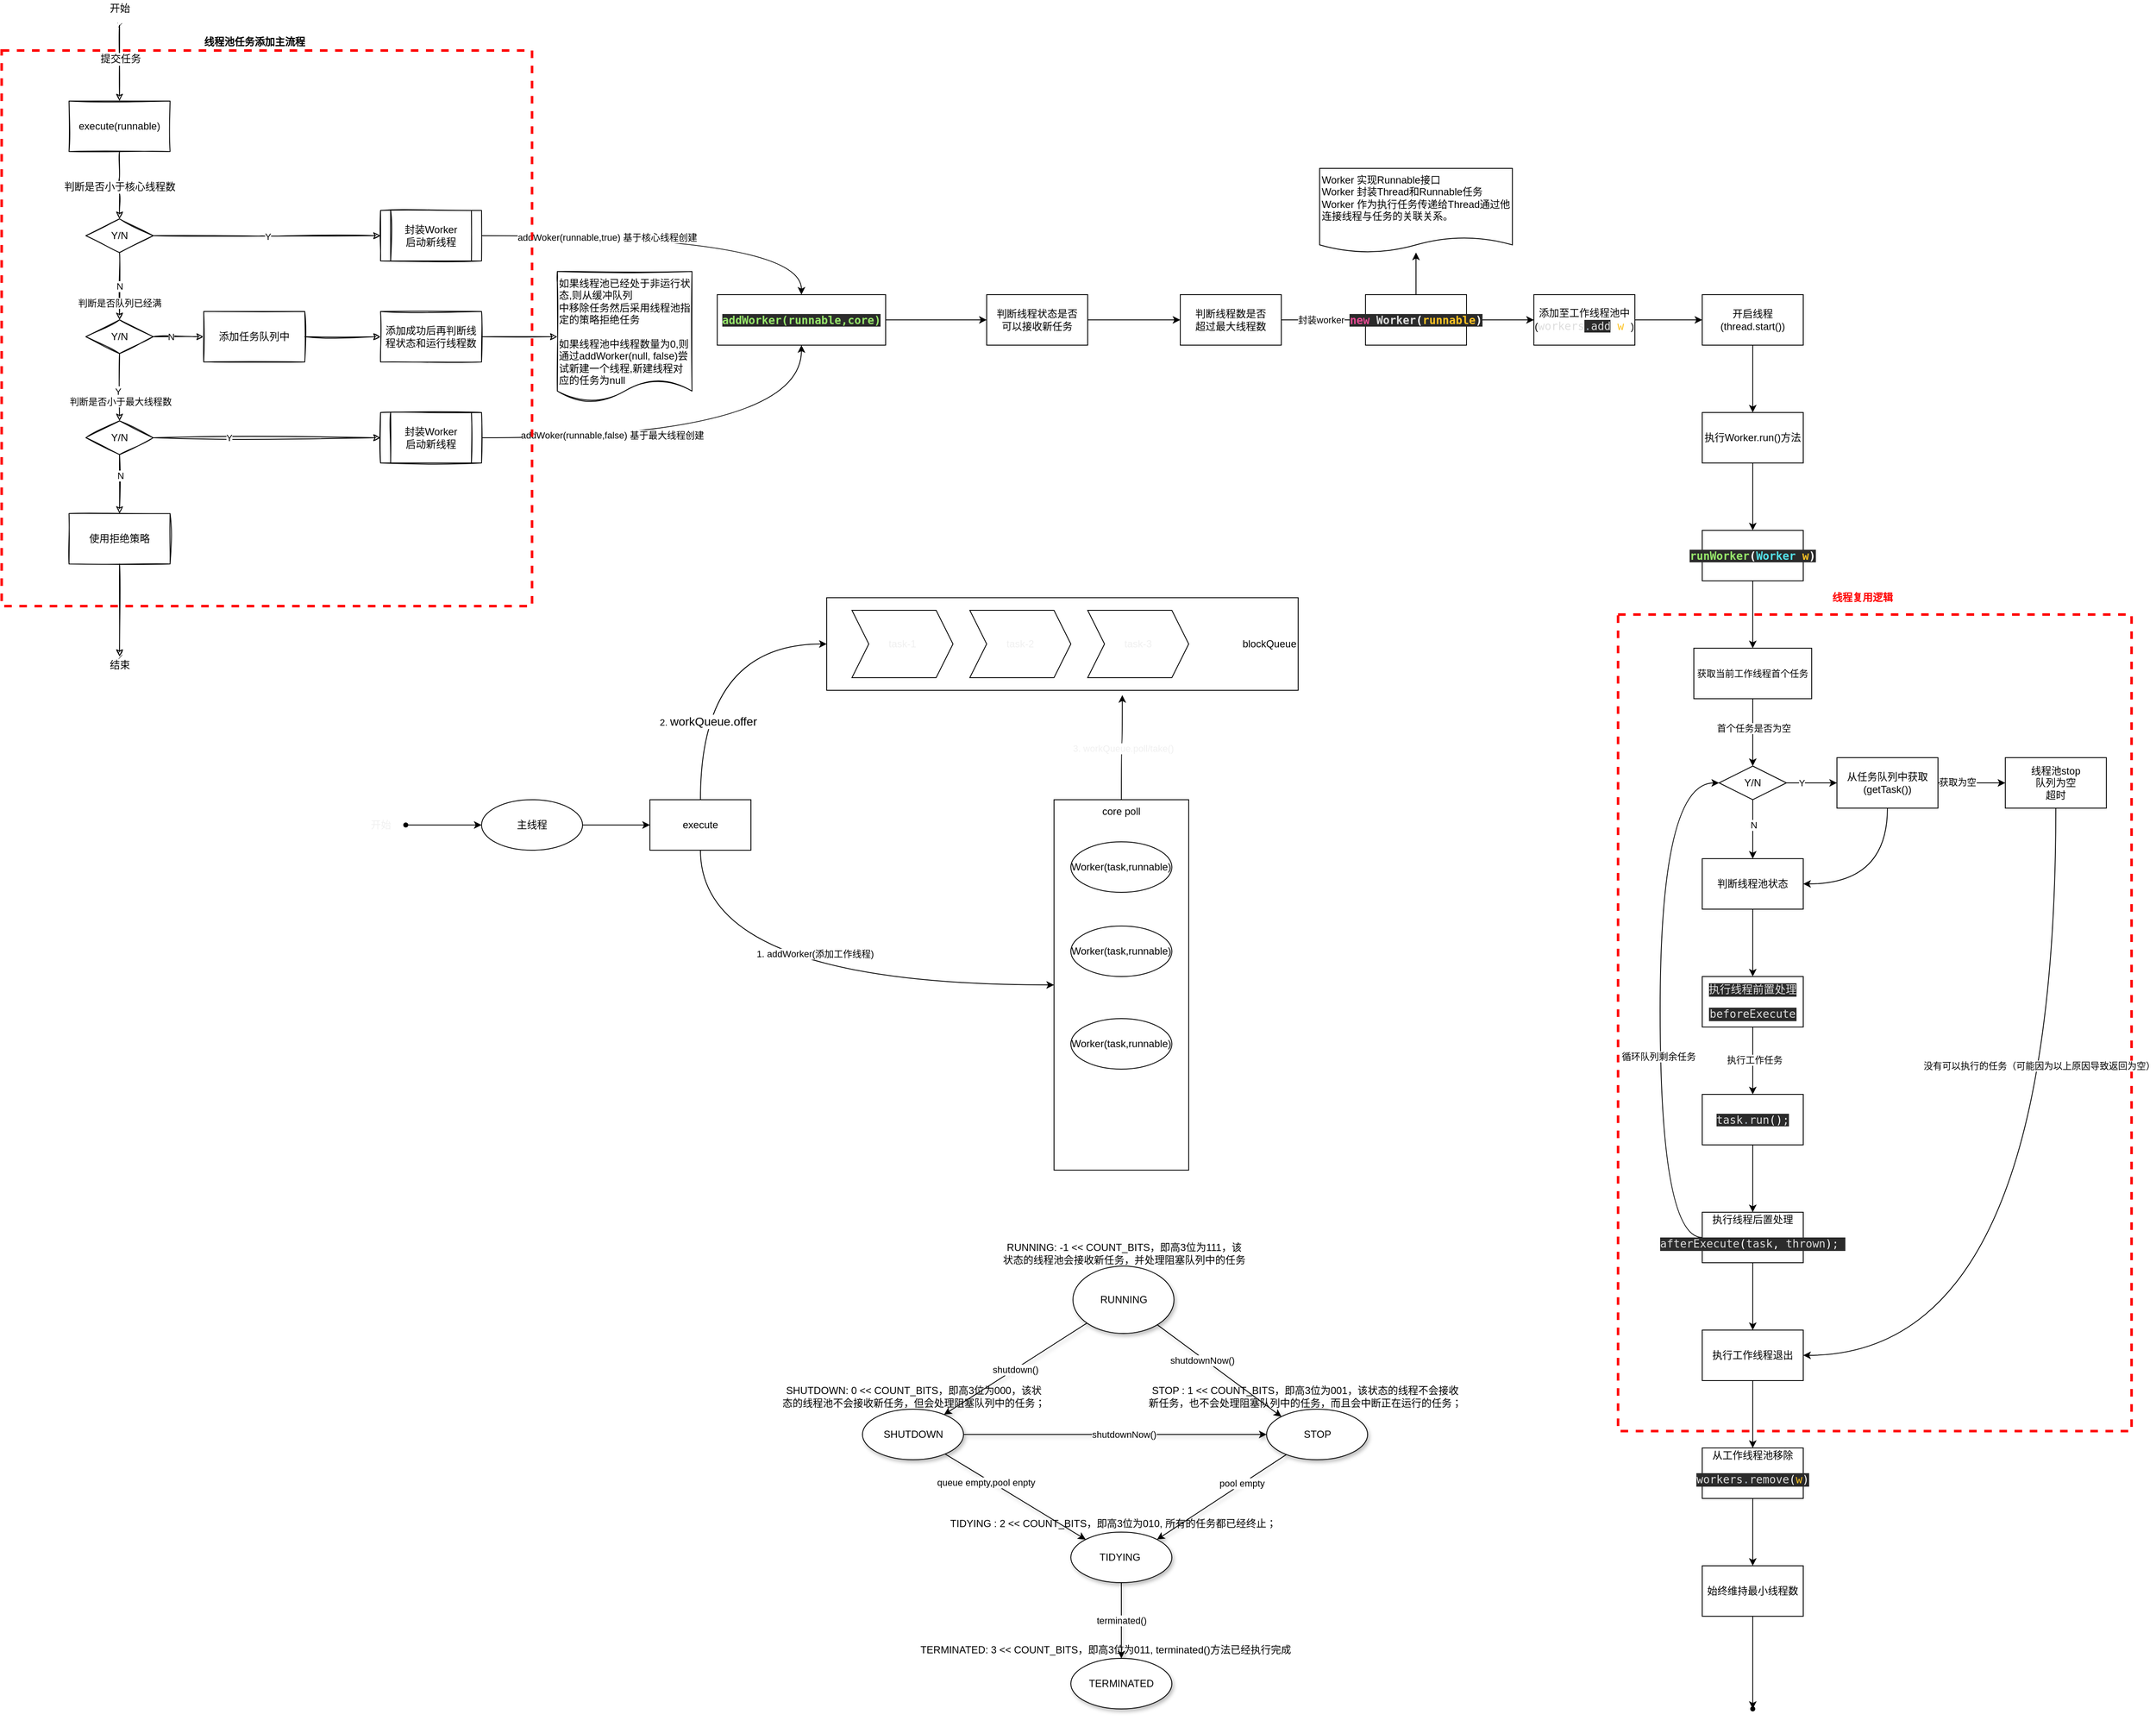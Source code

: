 <mxfile version="14.7.4" type="embed" pages="5"><diagram id="23iRSUPoRavnBvh4doch" name="Pool"><mxGraphModel dx="1805" dy="807" grid="1" gridSize="10" guides="1" tooltips="1" connect="1" arrows="1" fold="1" page="1" pageScale="1" pageWidth="827" pageHeight="1169" math="0" shadow="0"><root><mxCell id="0"/><mxCell id="1" parent="0"/><mxCell id="135" value="" style="whiteSpace=wrap;html=1;align=center;verticalAlign=middle;fillColor=none;strokeColor=#FF0000;dashed=1;strokeWidth=3;" parent="1" vertex="1"><mxGeometry x="2080" y="740" width="610" height="970" as="geometry"/></mxCell><mxCell id="4" value="" style="edgeStyle=orthogonalEdgeStyle;orthogonalLoop=1;jettySize=auto;html=1;sketch=1;" parent="1" source="2" target="3" edge="1"><mxGeometry relative="1" as="geometry"/></mxCell><mxCell id="6" value="&lt;span style=&quot;font-size: 12px&quot;&gt;提交任务&lt;/span&gt;" style="edgeLabel;html=1;align=center;verticalAlign=middle;resizable=0;points=[];sketch=1;" parent="4" vertex="1" connectable="0"><mxGeometry x="-0.111" y="1" relative="1" as="geometry"><mxPoint as="offset"/></mxGeometry></mxCell><mxCell id="2" value="" style="shape=waypoint;size=6;pointerEvents=1;points=[];fillColor=none;resizable=0;rotatable=0;perimeter=centerPerimeter;snapToPoint=1;sketch=1;" parent="1" vertex="1"><mxGeometry x="280" y="20" width="40" height="40" as="geometry"/></mxCell><mxCell id="8" value="" style="edgeStyle=orthogonalEdgeStyle;orthogonalLoop=1;jettySize=auto;html=1;sketch=1;" parent="1" source="3" edge="1"><mxGeometry relative="1" as="geometry"><mxPoint x="300" y="270" as="targetPoint"/></mxGeometry></mxCell><mxCell id="15" value="&lt;span style=&quot;font-size: 12px&quot;&gt;判断是否小于&lt;/span&gt;&lt;span style=&quot;font-size: 12px&quot;&gt;核心线程数&lt;/span&gt;" style="edgeLabel;html=1;align=center;verticalAlign=middle;resizable=0;points=[];sketch=1;" parent="8" vertex="1" connectable="0"><mxGeometry x="0.05" y="-1" relative="1" as="geometry"><mxPoint as="offset"/></mxGeometry></mxCell><mxCell id="3" value="execute(runnable)" style="whiteSpace=wrap;html=1;fillColor=none;sketch=1;" parent="1" vertex="1"><mxGeometry x="240" y="130" width="120" height="60" as="geometry"/></mxCell><mxCell id="5" value="开始" style="text;html=1;align=center;verticalAlign=middle;resizable=0;points=[];autosize=1;strokeColor=none;sketch=1;" parent="1" vertex="1"><mxGeometry x="280" y="10" width="40" height="20" as="geometry"/></mxCell><mxCell id="10" value="Y" style="edgeStyle=orthogonalEdgeStyle;orthogonalLoop=1;jettySize=auto;html=1;sketch=1;entryX=0;entryY=0.5;entryDx=0;entryDy=0;" parent="1" target="20" edge="1"><mxGeometry relative="1" as="geometry"><mxPoint x="340" y="290" as="sourcePoint"/><mxPoint x="400" y="290" as="targetPoint"/></mxGeometry></mxCell><mxCell id="13" value="N" style="edgeStyle=orthogonalEdgeStyle;orthogonalLoop=1;jettySize=auto;html=1;sketch=1;" parent="1" source="11" target="12" edge="1"><mxGeometry relative="1" as="geometry"/></mxCell><mxCell id="16" value="判断是否队列已经满" style="edgeLabel;html=1;align=center;verticalAlign=middle;resizable=0;points=[];sketch=1;" parent="13" vertex="1" connectable="0"><mxGeometry x="0.125" y="-2" relative="1" as="geometry"><mxPoint x="2" y="15" as="offset"/></mxGeometry></mxCell><mxCell id="11" value="Y/N" style="rhombus;whiteSpace=wrap;html=1;sketch=1;" parent="1" vertex="1"><mxGeometry x="260" y="270" width="80" height="40" as="geometry"/></mxCell><mxCell id="18" value="" style="edgeStyle=orthogonalEdgeStyle;orthogonalLoop=1;jettySize=auto;html=1;sketch=1;" parent="1" source="12" target="17" edge="1"><mxGeometry relative="1" as="geometry"/></mxCell><mxCell id="19" value="N" style="edgeLabel;html=1;align=center;verticalAlign=middle;resizable=0;points=[];sketch=1;" parent="18" vertex="1" connectable="0"><mxGeometry x="-0.3" relative="1" as="geometry"><mxPoint as="offset"/></mxGeometry></mxCell><mxCell id="28" value="" style="edgeStyle=orthogonalEdgeStyle;orthogonalLoop=1;jettySize=auto;html=1;sketch=1;" parent="1" source="12" target="27" edge="1"><mxGeometry relative="1" as="geometry"/></mxCell><mxCell id="33" value="Y" style="edgeLabel;html=1;align=center;verticalAlign=middle;resizable=0;points=[];sketch=1;" parent="28" vertex="1" connectable="0"><mxGeometry x="0.125" y="-2" relative="1" as="geometry"><mxPoint as="offset"/></mxGeometry></mxCell><mxCell id="34" value="判断是否小于最大线程数" style="edgeLabel;html=1;align=center;verticalAlign=middle;resizable=0;points=[];sketch=1;" parent="28" vertex="1" connectable="0"><mxGeometry x="0.425" y="1" relative="1" as="geometry"><mxPoint as="offset"/></mxGeometry></mxCell><mxCell id="12" value="Y/N" style="rhombus;whiteSpace=wrap;html=1;sketch=1;" parent="1" vertex="1"><mxGeometry x="260" y="390" width="80" height="40" as="geometry"/></mxCell><mxCell id="31" value="" style="edgeStyle=orthogonalEdgeStyle;orthogonalLoop=1;jettySize=auto;html=1;sketch=1;" parent="1" source="17" target="29" edge="1"><mxGeometry relative="1" as="geometry"/></mxCell><mxCell id="17" value="添加任务队列中" style="whiteSpace=wrap;html=1;sketch=1;" parent="1" vertex="1"><mxGeometry x="400" y="380" width="120" height="60" as="geometry"/></mxCell><mxCell id="46" style="edgeStyle=orthogonalEdgeStyle;rounded=0;orthogonalLoop=1;jettySize=auto;html=1;entryX=0.5;entryY=0;entryDx=0;entryDy=0;curved=1;" parent="1" source="20" target="45" edge="1"><mxGeometry relative="1" as="geometry"/></mxCell><mxCell id="48" value="addWoker(runnable,true) 基于核心线程创建" style="edgeLabel;html=1;align=center;verticalAlign=middle;resizable=0;points=[];" parent="46" vertex="1" connectable="0"><mxGeometry x="-0.338" y="-2" relative="1" as="geometry"><mxPoint as="offset"/></mxGeometry></mxCell><mxCell id="20" value="&lt;span&gt;封装Worker&lt;/span&gt;&lt;br&gt;&lt;span&gt;启动新线程&lt;/span&gt;" style="shape=process;whiteSpace=wrap;html=1;backgroundOutline=1;sketch=1;" parent="1" vertex="1"><mxGeometry x="610" y="260" width="120" height="60" as="geometry"/></mxCell><mxCell id="24" value="&lt;div&gt;如果线程池已经处于非运行状态,则从缓冲队列&lt;/div&gt;&lt;div&gt;中移除任务然后采用线程池指定的策略拒绝任务&lt;/div&gt;&lt;div&gt;&lt;br&gt;&lt;/div&gt;&lt;div&gt;如果线程池中线程数量为0,则通过addWorker(null, false)&lt;span&gt;尝试新建一个线程,新建线程对应的任务为null&lt;/span&gt;&lt;/div&gt;" style="shape=document;whiteSpace=wrap;html=1;boundedLbl=1;align=left;verticalAlign=top;size=0.167;sketch=1;" parent="1" vertex="1"><mxGeometry x="820" y="332.5" width="160" height="155" as="geometry"/></mxCell><mxCell id="36" value="" style="edgeStyle=orthogonalEdgeStyle;orthogonalLoop=1;jettySize=auto;html=1;sketch=1;entryX=0;entryY=0.5;entryDx=0;entryDy=0;" parent="1" source="27" target="44" edge="1"><mxGeometry relative="1" as="geometry"><mxPoint x="400" y="530" as="targetPoint"/></mxGeometry></mxCell><mxCell id="37" value="Y" style="edgeLabel;html=1;align=center;verticalAlign=middle;resizable=0;points=[];sketch=1;" parent="36" vertex="1" connectable="0"><mxGeometry x="-0.333" relative="1" as="geometry"><mxPoint as="offset"/></mxGeometry></mxCell><mxCell id="39" value="" style="edgeStyle=orthogonalEdgeStyle;orthogonalLoop=1;jettySize=auto;html=1;sketch=1;" parent="1" source="27" target="38" edge="1"><mxGeometry relative="1" as="geometry"/></mxCell><mxCell id="40" value="N" style="edgeLabel;html=1;align=center;verticalAlign=middle;resizable=0;points=[];sketch=1;" parent="39" vertex="1" connectable="0"><mxGeometry x="-0.286" y="1" relative="1" as="geometry"><mxPoint as="offset"/></mxGeometry></mxCell><mxCell id="27" value="Y/N" style="rhombus;whiteSpace=wrap;html=1;sketch=1;" parent="1" vertex="1"><mxGeometry x="260" y="510" width="80" height="40" as="geometry"/></mxCell><mxCell id="32" style="edgeStyle=orthogonalEdgeStyle;orthogonalLoop=1;jettySize=auto;html=1;entryX=0;entryY=0.5;entryDx=0;entryDy=0;sketch=1;" parent="1" source="29" target="24" edge="1"><mxGeometry relative="1" as="geometry"/></mxCell><mxCell id="29" value="添加成功后再判断线程状态和运行线程数" style="whiteSpace=wrap;html=1;sketch=1;" parent="1" vertex="1"><mxGeometry x="610" y="380" width="120" height="60" as="geometry"/></mxCell><mxCell id="42" value="" style="edgeStyle=orthogonalEdgeStyle;orthogonalLoop=1;jettySize=auto;html=1;sketch=1;" parent="1" source="38" target="41" edge="1"><mxGeometry relative="1" as="geometry"/></mxCell><mxCell id="38" value="使用拒绝策略" style="whiteSpace=wrap;html=1;sketch=1;" parent="1" vertex="1"><mxGeometry x="240" y="620" width="120" height="60" as="geometry"/></mxCell><mxCell id="41" value="" style="shape=waypoint;size=6;pointerEvents=1;points=[];fillColor=#2a2a2a;resizable=0;rotatable=0;perimeter=centerPerimeter;snapToPoint=1;sketch=1;" parent="1" vertex="1"><mxGeometry x="280" y="770" width="40" height="40" as="geometry"/></mxCell><mxCell id="43" value="结束" style="text;html=1;align=center;verticalAlign=middle;resizable=0;points=[];autosize=1;strokeColor=none;sketch=1;" parent="1" vertex="1"><mxGeometry x="280" y="790" width="40" height="20" as="geometry"/></mxCell><mxCell id="47" style="edgeStyle=orthogonalEdgeStyle;curved=1;rounded=0;orthogonalLoop=1;jettySize=auto;html=1;entryX=0.5;entryY=1;entryDx=0;entryDy=0;" parent="1" source="44" target="45" edge="1"><mxGeometry relative="1" as="geometry"/></mxCell><mxCell id="49" value="addWoker(runnable,false) 基于最大线程创建" style="edgeLabel;html=1;align=center;verticalAlign=middle;resizable=0;points=[];" parent="47" vertex="1" connectable="0"><mxGeometry x="-0.367" y="3" relative="1" as="geometry"><mxPoint as="offset"/></mxGeometry></mxCell><mxCell id="44" value="&lt;span style=&quot;&quot;&gt;封装Worker&lt;/span&gt;&lt;br style=&quot;&quot;&gt;&lt;span style=&quot;&quot;&gt;启动新线程&lt;/span&gt;" style="shape=process;whiteSpace=wrap;html=1;backgroundOutline=1;align=center;verticalAlign=middle;sketch=1;" parent="1" vertex="1"><mxGeometry x="610" y="500" width="120" height="60" as="geometry"/></mxCell><mxCell id="51" value="" style="edgeStyle=orthogonalEdgeStyle;curved=1;rounded=0;orthogonalLoop=1;jettySize=auto;html=1;" parent="1" source="45" target="50" edge="1"><mxGeometry relative="1" as="geometry"/></mxCell><mxCell id="45" value="&lt;pre style=&quot;background-color: #2b2b2b ; color: #a9b7c6 ; font-family: &amp;quot;menlo&amp;quot; , monospace ; font-size: 9.8pt&quot;&gt;&lt;span style=&quot;color: #97e76b&quot;&gt;addWorker(runnable,core)&lt;/span&gt;&lt;/pre&gt;" style="whiteSpace=wrap;html=1;fontStyle=1" parent="1" vertex="1"><mxGeometry x="1010" y="360" width="200" height="60" as="geometry"/></mxCell><mxCell id="53" value="" style="edgeStyle=orthogonalEdgeStyle;curved=1;rounded=0;orthogonalLoop=1;jettySize=auto;html=1;" parent="1" source="50" target="52" edge="1"><mxGeometry relative="1" as="geometry"/></mxCell><mxCell id="50" value="判断线程状态是否&lt;br&gt;可以接收新任务" style="whiteSpace=wrap;html=1;" parent="1" vertex="1"><mxGeometry x="1330" y="360" width="120" height="60" as="geometry"/></mxCell><mxCell id="55" value="" style="edgeStyle=orthogonalEdgeStyle;curved=1;rounded=0;orthogonalLoop=1;jettySize=auto;html=1;" parent="1" source="52" target="54" edge="1"><mxGeometry relative="1" as="geometry"/></mxCell><mxCell id="56" value="封装worker" style="edgeLabel;html=1;align=center;verticalAlign=middle;resizable=0;points=[];" parent="55" vertex="1" connectable="0"><mxGeometry x="-0.375" y="-1" relative="1" as="geometry"><mxPoint x="15" y="-1" as="offset"/></mxGeometry></mxCell><mxCell id="52" value="判断线程数是否&lt;br&gt;超过最大线程数" style="whiteSpace=wrap;html=1;" parent="1" vertex="1"><mxGeometry x="1560" y="360" width="120" height="60" as="geometry"/></mxCell><mxCell id="78" value="" style="edgeStyle=orthogonalEdgeStyle;curved=1;rounded=0;orthogonalLoop=1;jettySize=auto;html=1;" parent="1" source="54" target="77" edge="1"><mxGeometry relative="1" as="geometry"/></mxCell><mxCell id="82" value="" style="edgeStyle=orthogonalEdgeStyle;curved=1;rounded=0;orthogonalLoop=1;jettySize=auto;html=1;" parent="1" source="54" target="81" edge="1"><mxGeometry relative="1" as="geometry"/></mxCell><mxCell id="54" value="&lt;pre style=&quot;background-color: #2b2b2b ; color: #a9b7c6 ; font-family: &amp;#34;menlo&amp;#34; , monospace ; font-size: 9.8pt&quot;&gt;&lt;b&gt;&lt;span style=&quot;color: #e84b94&quot;&gt;new &lt;/span&gt;&lt;span style=&quot;color: #dddddd&quot;&gt;Worker&lt;/span&gt;&lt;span style=&quot;color: #ffffff&quot;&gt;(&lt;/span&gt;&lt;span style=&quot;color: #fdc323&quot;&gt;runnable&lt;/span&gt;&lt;span style=&quot;color: #ffffff&quot;&gt;)&lt;/span&gt;&lt;/b&gt;&lt;/pre&gt;" style="whiteSpace=wrap;html=1;" parent="1" vertex="1"><mxGeometry x="1780" y="360" width="120" height="60" as="geometry"/></mxCell><mxCell id="77" value="Worker 实现Runnable接口&lt;br&gt;Worker 封装Thread和Runnable任务&lt;br&gt;Worker 作为执行任务传递给Thread通过他连接线程与任务的关联关系。" style="shape=document;whiteSpace=wrap;html=1;boundedLbl=1;size=0.182;align=left;verticalAlign=top;" parent="1" vertex="1"><mxGeometry x="1725.5" y="210" width="229" height="100" as="geometry"/></mxCell><mxCell id="84" value="" style="edgeStyle=orthogonalEdgeStyle;curved=1;rounded=0;orthogonalLoop=1;jettySize=auto;html=1;" parent="1" source="81" target="83" edge="1"><mxGeometry relative="1" as="geometry"/></mxCell><mxCell id="81" value="添加至工作线程池中&lt;br&gt;(&lt;span style=&quot;font-family: &amp;#34;menlo&amp;#34; , monospace ; font-size: 9.8pt ; color: rgb(221 , 221 , 221)&quot;&gt;workers&lt;/span&gt;&lt;span style=&quot;background-color: rgb(43 , 43 , 43) ; color: rgb(169 , 183 , 198) ; font-family: &amp;#34;menlo&amp;#34; , monospace ; font-size: 9.8pt&quot;&gt;.&lt;/span&gt;&lt;span style=&quot;background-color: rgb(43 , 43 , 43) ; font-family: &amp;#34;menlo&amp;#34; , monospace ; font-size: 9.8pt&quot;&gt;&lt;font color=&quot;#dddddd&quot;&gt;add&lt;/font&gt;&lt;/span&gt;&lt;span style=&quot;font-family: &amp;#34;menlo&amp;#34; , monospace ; font-size: 9.8pt ; color: rgb(255 , 255 , 255)&quot;&gt;(&lt;/span&gt;&lt;span style=&quot;font-family: &amp;#34;menlo&amp;#34; , monospace ; font-size: 9.8pt ; color: rgb(253 , 195 , 35)&quot;&gt;w&lt;/span&gt;&lt;span style=&quot;font-family: &amp;#34;menlo&amp;#34; , monospace ; font-size: 9.8pt ; color: rgb(255 , 255 , 255)&quot;&gt;)&lt;/span&gt;&lt;span&gt;)&lt;/span&gt;" style="whiteSpace=wrap;html=1;" parent="1" vertex="1"><mxGeometry x="1980" y="360" width="120" height="60" as="geometry"/></mxCell><mxCell id="88" value="" style="edgeStyle=orthogonalEdgeStyle;curved=1;rounded=0;orthogonalLoop=1;jettySize=auto;html=1;" parent="1" source="83" target="87" edge="1"><mxGeometry relative="1" as="geometry"/></mxCell><mxCell id="83" value="开启线程(thread.start())" style="whiteSpace=wrap;html=1;" parent="1" vertex="1"><mxGeometry x="2180" y="360" width="120" height="60" as="geometry"/></mxCell><mxCell id="92" value="" style="edgeStyle=orthogonalEdgeStyle;curved=1;rounded=0;orthogonalLoop=1;jettySize=auto;html=1;" parent="1" source="87" target="91" edge="1"><mxGeometry relative="1" as="geometry"/></mxCell><mxCell id="87" value="执行Worker.run()方法" style="whiteSpace=wrap;html=1;" parent="1" vertex="1"><mxGeometry x="2180" y="500" width="120" height="60" as="geometry"/></mxCell><mxCell id="94" value="" style="edgeStyle=orthogonalEdgeStyle;curved=1;rounded=0;orthogonalLoop=1;jettySize=auto;html=1;" parent="1" source="91" target="93" edge="1"><mxGeometry relative="1" as="geometry"/></mxCell><mxCell id="91" value="&lt;pre style=&quot;background-color: #2b2b2b ; color: #a9b7c6 ; font-family: &amp;quot;menlo&amp;quot; , monospace ; font-size: 9.8pt&quot;&gt;&lt;span style=&quot;color: #97e76b&quot;&gt;runWorker&lt;/span&gt;&lt;span style=&quot;color: #ffffff&quot;&gt;(&lt;/span&gt;&lt;span style=&quot;color: #54e0e8&quot;&gt;Worker &lt;/span&gt;&lt;span style=&quot;color: #fdc323&quot;&gt;w&lt;/span&gt;&lt;span style=&quot;color: #ffffff&quot;&gt;)&lt;/span&gt;&lt;/pre&gt;" style="whiteSpace=wrap;html=1;fontStyle=1" parent="1" vertex="1"><mxGeometry x="2180" y="640" width="120" height="60" as="geometry"/></mxCell><mxCell id="97" value="" style="edgeStyle=orthogonalEdgeStyle;curved=1;rounded=0;orthogonalLoop=1;jettySize=auto;html=1;" parent="1" source="93" edge="1"><mxGeometry relative="1" as="geometry"><mxPoint x="2240" y="920" as="targetPoint"/></mxGeometry></mxCell><mxCell id="98" value="首个任务是否为空" style="edgeLabel;html=1;align=center;verticalAlign=middle;resizable=0;points=[];" parent="97" vertex="1" connectable="0"><mxGeometry x="-0.125" y="1" relative="1" as="geometry"><mxPoint as="offset"/></mxGeometry></mxCell><mxCell id="93" value="&lt;span style=&quot;font-size: 11px&quot;&gt;获取当前工作线程首个任务&lt;br&gt;&lt;/span&gt;" style="whiteSpace=wrap;html=1;" parent="1" vertex="1"><mxGeometry x="2170" y="780" width="140" height="60" as="geometry"/></mxCell><mxCell id="103" value="" style="edgeStyle=orthogonalEdgeStyle;curved=1;rounded=0;orthogonalLoop=1;jettySize=auto;html=1;" parent="1" source="101" target="102" edge="1"><mxGeometry relative="1" as="geometry"/></mxCell><mxCell id="108" value="N" style="edgeLabel;html=1;align=center;verticalAlign=middle;resizable=0;points=[];" parent="103" vertex="1" connectable="0"><mxGeometry x="-0.143" y="1" relative="1" as="geometry"><mxPoint as="offset"/></mxGeometry></mxCell><mxCell id="106" value="" style="edgeStyle=orthogonalEdgeStyle;curved=1;rounded=0;orthogonalLoop=1;jettySize=auto;html=1;" parent="1" source="101" target="105" edge="1"><mxGeometry relative="1" as="geometry"/></mxCell><mxCell id="dR83bi4PrNr_guHGoW9w-158" value="Y" style="edgeLabel;html=1;align=center;verticalAlign=middle;resizable=0;points=[];" vertex="1" connectable="0" parent="106"><mxGeometry x="-0.411" relative="1" as="geometry"><mxPoint as="offset"/></mxGeometry></mxCell><mxCell id="101" value="Y/N" style="rhombus;whiteSpace=wrap;html=1;align=center;verticalAlign=middle;" parent="1" vertex="1"><mxGeometry x="2200" y="920" width="80" height="40" as="geometry"/></mxCell><mxCell id="113" value="" style="edgeStyle=orthogonalEdgeStyle;curved=1;rounded=0;orthogonalLoop=1;jettySize=auto;html=1;" parent="1" source="102" target="112" edge="1"><mxGeometry relative="1" as="geometry"/></mxCell><mxCell id="102" value="判断线程池状态" style="whiteSpace=wrap;html=1;" parent="1" vertex="1"><mxGeometry x="2180" y="1030" width="120" height="60" as="geometry"/></mxCell><mxCell id="111" style="edgeStyle=orthogonalEdgeStyle;curved=1;rounded=0;orthogonalLoop=1;jettySize=auto;html=1;entryX=1;entryY=0.5;entryDx=0;entryDy=0;" parent="1" source="105" target="102" edge="1"><mxGeometry relative="1" as="geometry"><Array as="points"><mxPoint x="2400" y="1060"/></Array></mxGeometry></mxCell><mxCell id="122" value="" style="edgeStyle=orthogonalEdgeStyle;curved=1;rounded=0;orthogonalLoop=1;jettySize=auto;html=1;" parent="1" source="105" target="121" edge="1"><mxGeometry relative="1" as="geometry"/></mxCell><mxCell id="128" value="获取为空" style="edgeLabel;html=1;align=center;verticalAlign=middle;resizable=0;points=[];" parent="122" vertex="1" connectable="0"><mxGeometry x="-0.425" y="1" relative="1" as="geometry"><mxPoint as="offset"/></mxGeometry></mxCell><mxCell id="105" value="从任务队列中获取&lt;br&gt;(getTask())" style="whiteSpace=wrap;html=1;" parent="1" vertex="1"><mxGeometry x="2340" y="910" width="120" height="60" as="geometry"/></mxCell><mxCell id="115" value="" style="edgeStyle=orthogonalEdgeStyle;curved=1;rounded=0;orthogonalLoop=1;jettySize=auto;html=1;" parent="1" source="112" target="114" edge="1"><mxGeometry relative="1" as="geometry"/></mxCell><mxCell id="116" value="执行工作任务" style="edgeLabel;html=1;align=center;verticalAlign=middle;resizable=0;points=[];" parent="115" vertex="1" connectable="0"><mxGeometry x="-0.025" y="2" relative="1" as="geometry"><mxPoint as="offset"/></mxGeometry></mxCell><mxCell id="112" value="&lt;pre style=&quot;background-color: #2b2b2b ; color: #a9b7c6 ; font-family: &amp;#34;menlo&amp;#34; , monospace ; font-size: 9.8pt&quot;&gt;&lt;span style=&quot;color: #dddddd&quot;&gt;执行线程前置处理&lt;/span&gt;&lt;/pre&gt;&lt;pre style=&quot;background-color: #2b2b2b ; color: #a9b7c6 ; font-family: &amp;#34;menlo&amp;#34; , monospace ; font-size: 9.8pt&quot;&gt;&lt;span style=&quot;color: #dddddd&quot;&gt;beforeExecute&lt;/span&gt;&lt;/pre&gt;" style="whiteSpace=wrap;html=1;" parent="1" vertex="1"><mxGeometry x="2180" y="1170" width="120" height="60" as="geometry"/></mxCell><mxCell id="118" value="" style="edgeStyle=orthogonalEdgeStyle;curved=1;rounded=0;orthogonalLoop=1;jettySize=auto;html=1;" parent="1" source="114" target="117" edge="1"><mxGeometry relative="1" as="geometry"/></mxCell><mxCell id="114" value="&lt;pre style=&quot;background-color: #2b2b2b ; color: #a9b7c6 ; font-family: &amp;#34;menlo&amp;#34; , monospace ; font-size: 9.8pt&quot;&gt;&lt;span style=&quot;color: #dddddd&quot;&gt;task&lt;/span&gt;.&lt;span style=&quot;color: #dddddd&quot;&gt;run&lt;/span&gt;&lt;span style=&quot;color: #ffffff&quot;&gt;()&lt;/span&gt;&lt;span style=&quot;color: #dddddd&quot;&gt;;&lt;/span&gt;&lt;/pre&gt;" style="whiteSpace=wrap;html=1;" parent="1" vertex="1"><mxGeometry x="2180" y="1310" width="120" height="60" as="geometry"/></mxCell><mxCell id="119" style="edgeStyle=orthogonalEdgeStyle;curved=1;rounded=0;orthogonalLoop=1;jettySize=auto;html=1;entryX=0;entryY=0.5;entryDx=0;entryDy=0;" parent="1" source="117" target="101" edge="1"><mxGeometry relative="1" as="geometry"><Array as="points"><mxPoint x="2130" y="1480"/><mxPoint x="2130" y="940"/></Array></mxGeometry></mxCell><mxCell id="120" value="循环队列剩余任务" style="edgeLabel;html=1;align=center;verticalAlign=middle;resizable=0;points=[];" parent="119" vertex="1" connectable="0"><mxGeometry x="-0.197" y="2" relative="1" as="geometry"><mxPoint as="offset"/></mxGeometry></mxCell><mxCell id="125" value="" style="edgeStyle=orthogonalEdgeStyle;curved=1;rounded=0;orthogonalLoop=1;jettySize=auto;html=1;" parent="1" source="117" target="124" edge="1"><mxGeometry relative="1" as="geometry"/></mxCell><mxCell id="117" value="执行线程后置处理&lt;br&gt;&lt;pre style=&quot;background-color: #2b2b2b ; color: #a9b7c6 ; font-family: &amp;#34;menlo&amp;#34; , monospace ; font-size: 9.8pt&quot;&gt;&lt;span style=&quot;color: #dddddd&quot;&gt;afterExecute&lt;/span&gt;&lt;span style=&quot;color: #ffffff&quot;&gt;(&lt;/span&gt;&lt;span style=&quot;color: #dddddd&quot;&gt;task&lt;/span&gt;&lt;span style=&quot;color: #ffffff&quot;&gt;, &lt;/span&gt;&lt;span style=&quot;color: #dddddd&quot;&gt;thrown&lt;/span&gt;&lt;span style=&quot;color: #ffffff&quot;&gt;)&lt;/span&gt;&lt;span style=&quot;color: #dddddd&quot;&gt;; &lt;/span&gt;&lt;/pre&gt;" style="whiteSpace=wrap;html=1;" parent="1" vertex="1"><mxGeometry x="2180" y="1450" width="120" height="60" as="geometry"/></mxCell><mxCell id="126" style="edgeStyle=orthogonalEdgeStyle;curved=1;rounded=0;orthogonalLoop=1;jettySize=auto;html=1;entryX=1;entryY=0.5;entryDx=0;entryDy=0;exitX=0.5;exitY=1;exitDx=0;exitDy=0;" parent="1" source="121" target="124" edge="1"><mxGeometry relative="1" as="geometry"/></mxCell><mxCell id="127" value="没有可以执行的任务（可能因为以上原因导致返回为空）" style="edgeLabel;html=1;align=center;verticalAlign=middle;resizable=0;points=[];" parent="126" vertex="1" connectable="0"><mxGeometry x="-0.356" y="-20" relative="1" as="geometry"><mxPoint as="offset"/></mxGeometry></mxCell><mxCell id="121" value="线程池stop&lt;br&gt;队列为空&lt;br&gt;超时" style="whiteSpace=wrap;html=1;" parent="1" vertex="1"><mxGeometry x="2540" y="910" width="120" height="60" as="geometry"/></mxCell><mxCell id="130" value="" style="edgeStyle=orthogonalEdgeStyle;curved=1;rounded=0;orthogonalLoop=1;jettySize=auto;html=1;" parent="1" source="124" target="129" edge="1"><mxGeometry relative="1" as="geometry"/></mxCell><mxCell id="124" value="执行工作线程退出" style="whiteSpace=wrap;html=1;" parent="1" vertex="1"><mxGeometry x="2180" y="1590" width="120" height="60" as="geometry"/></mxCell><mxCell id="132" value="" style="edgeStyle=orthogonalEdgeStyle;curved=1;rounded=0;orthogonalLoop=1;jettySize=auto;html=1;" parent="1" source="129" target="131" edge="1"><mxGeometry relative="1" as="geometry"/></mxCell><mxCell id="129" value="从工作线程池移除&lt;br&gt;&lt;pre style=&quot;background-color: #2b2b2b ; color: #a9b7c6 ; font-family: &amp;#34;menlo&amp;#34; , monospace ; font-size: 9.8pt&quot;&gt;&lt;span style=&quot;color: #dddddd&quot;&gt;workers&lt;/span&gt;.&lt;span style=&quot;color: #dddddd&quot;&gt;remove&lt;/span&gt;&lt;span style=&quot;color: #ffffff&quot;&gt;(&lt;/span&gt;&lt;span style=&quot;color: #fdc323&quot;&gt;w&lt;/span&gt;&lt;span style=&quot;color: #ffffff&quot;&gt;)&lt;/span&gt;&lt;/pre&gt;" style="whiteSpace=wrap;html=1;" parent="1" vertex="1"><mxGeometry x="2180" y="1730" width="120" height="60" as="geometry"/></mxCell><mxCell id="134" value="" style="edgeStyle=orthogonalEdgeStyle;curved=1;rounded=0;orthogonalLoop=1;jettySize=auto;html=1;" parent="1" source="131" target="133" edge="1"><mxGeometry relative="1" as="geometry"/></mxCell><mxCell id="131" value="始终维持最小线程数" style="whiteSpace=wrap;html=1;" parent="1" vertex="1"><mxGeometry x="2180" y="1870" width="120" height="60" as="geometry"/></mxCell><mxCell id="133" value="" style="shape=waypoint;size=6;pointerEvents=1;points=[];fillColor=#2a2a2a;resizable=0;rotatable=0;perimeter=centerPerimeter;snapToPoint=1;" parent="1" vertex="1"><mxGeometry x="2220" y="2020" width="40" height="40" as="geometry"/></mxCell><mxCell id="136" value="&lt;b&gt;&lt;font color=&quot;#ff0000&quot;&gt;线程复用逻辑&lt;/font&gt;&lt;/b&gt;" style="text;html=1;align=center;verticalAlign=middle;resizable=0;points=[];autosize=1;strokeColor=none;" parent="1" vertex="1"><mxGeometry x="2325" y="710" width="90" height="20" as="geometry"/></mxCell><mxCell id="137" value="" style="whiteSpace=wrap;html=1;align=center;verticalAlign=middle;fillColor=none;strokeColor=#FF0000;dashed=1;strokeWidth=3;" parent="1" vertex="1"><mxGeometry x="160" y="70" width="630" height="660" as="geometry"/></mxCell><mxCell id="138" value="&lt;b&gt;线程池任务添加主流程&lt;/b&gt;" style="text;html=1;align=center;verticalAlign=middle;resizable=0;points=[];autosize=1;strokeColor=none;" parent="1" vertex="1"><mxGeometry x="390" y="50" width="140" height="20" as="geometry"/></mxCell><mxCell id="141" value="" style="edgeStyle=orthogonalEdgeStyle;rounded=0;orthogonalLoop=1;jettySize=auto;html=1;" parent="1" source="139" target="140" edge="1"><mxGeometry relative="1" as="geometry"/></mxCell><mxCell id="139" value="主线程" style="ellipse;whiteSpace=wrap;html=1;" parent="1" vertex="1"><mxGeometry x="730" y="960" width="120" height="60" as="geometry"/></mxCell><mxCell id="146" style="edgeStyle=orthogonalEdgeStyle;rounded=0;orthogonalLoop=1;jettySize=auto;html=1;entryX=0;entryY=0.5;entryDx=0;entryDy=0;curved=1;exitX=0.5;exitY=1;exitDx=0;exitDy=0;" parent="1" source="140" target="142" edge="1"><mxGeometry relative="1" as="geometry"><Array as="points"><mxPoint x="990" y="1180"/></Array></mxGeometry></mxCell><mxCell id="147" value="1. addWorker(添加工作线程)" style="edgeLabel;html=1;align=center;verticalAlign=middle;resizable=0;points=[];" parent="146" vertex="1" connectable="0"><mxGeometry x="0.02" y="37" relative="1" as="geometry"><mxPoint as="offset"/></mxGeometry></mxCell><mxCell id="149" style="edgeStyle=orthogonalEdgeStyle;curved=1;rounded=0;orthogonalLoop=1;jettySize=auto;html=1;entryX=0;entryY=0.5;entryDx=0;entryDy=0;" parent="1" source="140" target="148" edge="1"><mxGeometry relative="1" as="geometry"><Array as="points"><mxPoint x="990" y="775"/></Array></mxGeometry></mxCell><mxCell id="150" value="2.&amp;nbsp;&lt;span style=&quot;font-size: 14px;&quot;&gt;workQueue.offer&lt;/span&gt;" style="edgeLabel;html=1;align=center;verticalAlign=middle;resizable=0;points=[];" parent="149" vertex="1" connectable="0"><mxGeometry x="-0.445" y="-9" relative="1" as="geometry"><mxPoint as="offset"/></mxGeometry></mxCell><mxCell id="140" value="execute" style="whiteSpace=wrap;html=1;" parent="1" vertex="1"><mxGeometry x="930" y="960" width="120" height="60" as="geometry"/></mxCell><mxCell id="154" style="edgeStyle=orthogonalEdgeStyle;curved=1;rounded=0;orthogonalLoop=1;jettySize=auto;html=1;fontColor=#f0f0f0;entryX=0.627;entryY=1.052;entryDx=0;entryDy=0;entryPerimeter=0;" parent="1" source="142" target="148" edge="1"><mxGeometry relative="1" as="geometry"/></mxCell><mxCell id="155" value="3. workQueue.poll/take()" style="edgeLabel;html=1;align=center;verticalAlign=middle;resizable=0;points=[];fontColor=#f0f0f0;" parent="154" vertex="1" connectable="0"><mxGeometry x="-0.016" y="-2" relative="1" as="geometry"><mxPoint as="offset"/></mxGeometry></mxCell><mxCell id="142" value="core poll" style="whiteSpace=wrap;html=1;verticalAlign=top;" parent="1" vertex="1"><mxGeometry x="1410" y="960" width="160" height="440" as="geometry"/></mxCell><mxCell id="143" value="Worker(task,runnable)" style="ellipse;whiteSpace=wrap;html=1;" parent="1" vertex="1"><mxGeometry x="1430" y="1010" width="120" height="60" as="geometry"/></mxCell><mxCell id="144" value="Worker(task,runnable)" style="ellipse;whiteSpace=wrap;html=1;" parent="1" vertex="1"><mxGeometry x="1430" y="1110" width="120" height="60" as="geometry"/></mxCell><mxCell id="145" value="Worker(task,runnable)" style="ellipse;whiteSpace=wrap;html=1;" parent="1" vertex="1"><mxGeometry x="1430" y="1220" width="120" height="60" as="geometry"/></mxCell><mxCell id="148" value="blockQueue" style="whiteSpace=wrap;html=1;align=right;" parent="1" vertex="1"><mxGeometry x="1140" y="720" width="560" height="110" as="geometry"/></mxCell><mxCell id="151" value="task-1" style="shape=step;perimeter=stepPerimeter;whiteSpace=wrap;html=1;fixedSize=1;fontColor=#f0f0f0;" parent="1" vertex="1"><mxGeometry x="1170" y="735" width="120" height="80" as="geometry"/></mxCell><mxCell id="152" value="task-2" style="shape=step;perimeter=stepPerimeter;whiteSpace=wrap;html=1;fixedSize=1;fontColor=#f0f0f0;" parent="1" vertex="1"><mxGeometry x="1310" y="735" width="120" height="80" as="geometry"/></mxCell><mxCell id="153" value="task-3" style="shape=step;perimeter=stepPerimeter;whiteSpace=wrap;html=1;fixedSize=1;fontColor=#f0f0f0;" parent="1" vertex="1"><mxGeometry x="1450" y="735" width="120" height="80" as="geometry"/></mxCell><mxCell id="157" style="edgeStyle=orthogonalEdgeStyle;curved=1;rounded=0;orthogonalLoop=1;jettySize=auto;html=1;entryX=0;entryY=0.5;entryDx=0;entryDy=0;fontColor=#f0f0f0;" parent="1" source="156" target="139" edge="1"><mxGeometry relative="1" as="geometry"/></mxCell><mxCell id="156" value="" style="shape=waypoint;sketch=0;size=6;pointerEvents=1;points=[];fillColor=none;resizable=0;rotatable=0;perimeter=centerPerimeter;snapToPoint=1;fontColor=#f0f0f0;align=right;verticalAlign=top;" parent="1" vertex="1"><mxGeometry x="620" y="970" width="40" height="40" as="geometry"/></mxCell><mxCell id="158" value="&lt;span&gt;开始&lt;/span&gt;" style="text;html=1;align=center;verticalAlign=middle;resizable=0;points=[];autosize=1;strokeColor=none;fontColor=#f0f0f0;" parent="1" vertex="1"><mxGeometry x="590" y="980" width="40" height="20" as="geometry"/></mxCell><mxCell id="JXTvVcvahEJZSRUBu9Ah-163" style="edgeStyle=none;rounded=0;orthogonalLoop=1;jettySize=auto;html=1;shadow=1;" parent="1" source="JXTvVcvahEJZSRUBu9Ah-158" target="JXTvVcvahEJZSRUBu9Ah-159" edge="1"><mxGeometry relative="1" as="geometry"/></mxCell><mxCell id="JXTvVcvahEJZSRUBu9Ah-165" value="shutdown()" style="edgeLabel;html=1;align=center;verticalAlign=middle;resizable=0;points=[];shadow=1;" parent="JXTvVcvahEJZSRUBu9Ah-163" vertex="1" connectable="0"><mxGeometry x="0.005" relative="1" as="geometry"><mxPoint as="offset"/></mxGeometry></mxCell><mxCell id="JXTvVcvahEJZSRUBu9Ah-166" style="edgeStyle=none;rounded=0;orthogonalLoop=1;jettySize=auto;html=1;entryX=0;entryY=0;entryDx=0;entryDy=0;shadow=1;" parent="1" source="JXTvVcvahEJZSRUBu9Ah-158" target="JXTvVcvahEJZSRUBu9Ah-160" edge="1"><mxGeometry relative="1" as="geometry"/></mxCell><mxCell id="JXTvVcvahEJZSRUBu9Ah-167" value="shutdownNow()" style="edgeLabel;html=1;align=center;verticalAlign=middle;resizable=0;points=[];shadow=1;" parent="JXTvVcvahEJZSRUBu9Ah-166" vertex="1" connectable="0"><mxGeometry x="-0.261" y="-2" relative="1" as="geometry"><mxPoint as="offset"/></mxGeometry></mxCell><mxCell id="JXTvVcvahEJZSRUBu9Ah-158" value="RUNNING" style="ellipse;whiteSpace=wrap;html=1;shadow=1;" parent="1" vertex="1"><mxGeometry x="1432.5" y="1514" width="120" height="80" as="geometry"/></mxCell><mxCell id="JXTvVcvahEJZSRUBu9Ah-168" style="edgeStyle=none;rounded=0;orthogonalLoop=1;jettySize=auto;html=1;entryX=0;entryY=0;entryDx=0;entryDy=0;shadow=1;" parent="1" source="JXTvVcvahEJZSRUBu9Ah-159" target="JXTvVcvahEJZSRUBu9Ah-161" edge="1"><mxGeometry relative="1" as="geometry"/></mxCell><mxCell id="JXTvVcvahEJZSRUBu9Ah-172" value="queue empty,pool enpty" style="edgeLabel;html=1;align=center;verticalAlign=middle;resizable=0;points=[];shadow=1;" parent="JXTvVcvahEJZSRUBu9Ah-168" vertex="1" connectable="0"><mxGeometry x="-0.057" y="1" relative="1" as="geometry"><mxPoint x="-31" y="-13" as="offset"/></mxGeometry></mxCell><mxCell id="JXTvVcvahEJZSRUBu9Ah-170" style="edgeStyle=none;rounded=0;orthogonalLoop=1;jettySize=auto;html=1;entryX=0;entryY=0.5;entryDx=0;entryDy=0;shadow=1;" parent="1" source="JXTvVcvahEJZSRUBu9Ah-159" target="JXTvVcvahEJZSRUBu9Ah-160" edge="1"><mxGeometry relative="1" as="geometry"/></mxCell><mxCell id="JXTvVcvahEJZSRUBu9Ah-171" value="shutdownNow()" style="edgeLabel;html=1;align=center;verticalAlign=middle;resizable=0;points=[];shadow=1;" parent="JXTvVcvahEJZSRUBu9Ah-170" vertex="1" connectable="0"><mxGeometry x="-0.139" relative="1" as="geometry"><mxPoint x="35" as="offset"/></mxGeometry></mxCell><mxCell id="JXTvVcvahEJZSRUBu9Ah-159" value="SHUTDOWN" style="ellipse;whiteSpace=wrap;html=1;shadow=1;" parent="1" vertex="1"><mxGeometry x="1182.5" y="1684" width="120" height="60" as="geometry"/></mxCell><mxCell id="JXTvVcvahEJZSRUBu9Ah-169" style="edgeStyle=none;rounded=0;orthogonalLoop=1;jettySize=auto;html=1;entryX=1;entryY=0;entryDx=0;entryDy=0;shadow=1;" parent="1" source="JXTvVcvahEJZSRUBu9Ah-160" target="JXTvVcvahEJZSRUBu9Ah-161" edge="1"><mxGeometry relative="1" as="geometry"/></mxCell><mxCell id="JXTvVcvahEJZSRUBu9Ah-173" value="pool empty" style="edgeLabel;html=1;align=center;verticalAlign=middle;resizable=0;points=[];shadow=1;" parent="JXTvVcvahEJZSRUBu9Ah-169" vertex="1" connectable="0"><mxGeometry x="-0.022" y="4" relative="1" as="geometry"><mxPoint x="20" y="-19" as="offset"/></mxGeometry></mxCell><mxCell id="JXTvVcvahEJZSRUBu9Ah-160" value="STOP" style="ellipse;whiteSpace=wrap;html=1;shadow=1;" parent="1" vertex="1"><mxGeometry x="1662.5" y="1684" width="120" height="60" as="geometry"/></mxCell><mxCell id="JXTvVcvahEJZSRUBu9Ah-174" value="terminated()" style="edgeStyle=none;rounded=0;orthogonalLoop=1;jettySize=auto;html=1;entryX=0.5;entryY=0;entryDx=0;entryDy=0;shadow=1;" parent="1" source="JXTvVcvahEJZSRUBu9Ah-161" target="JXTvVcvahEJZSRUBu9Ah-162" edge="1"><mxGeometry relative="1" as="geometry"/></mxCell><mxCell id="JXTvVcvahEJZSRUBu9Ah-161" value="&lt;span&gt;TIDYING&amp;nbsp;&lt;/span&gt;" style="ellipse;whiteSpace=wrap;html=1;shadow=1;" parent="1" vertex="1"><mxGeometry x="1430" y="1830" width="120" height="60" as="geometry"/></mxCell><mxCell id="JXTvVcvahEJZSRUBu9Ah-162" value="TERMINATED" style="ellipse;whiteSpace=wrap;html=1;shadow=1;" parent="1" vertex="1"><mxGeometry x="1430" y="1980" width="120" height="60" as="geometry"/></mxCell><mxCell id="JXTvVcvahEJZSRUBu9Ah-175" value="RUNNING: -1 &amp;lt;&amp;lt; COUNT_BITS，即高3位为111，该&lt;br&gt;状态的线程池会接收新任务，并处理阻塞队列中的任务" style="text;html=1;align=center;verticalAlign=middle;resizable=0;points=[];autosize=1;strokeColor=none;shadow=1;" parent="1" vertex="1"><mxGeometry x="1342.5" y="1484" width="300" height="30" as="geometry"/></mxCell><mxCell id="JXTvVcvahEJZSRUBu9Ah-176" value="SHUTDOWN: 0 &amp;lt;&amp;lt; COUNT_BITS，即高3位为000，该状&lt;br&gt;态的线程池不会接收新任务，但会处理阻塞队列中的任务；" style="text;html=1;align=center;verticalAlign=middle;resizable=0;points=[];autosize=1;strokeColor=none;shadow=1;" parent="1" vertex="1"><mxGeometry x="1077.5" y="1654" width="330" height="30" as="geometry"/></mxCell><mxCell id="JXTvVcvahEJZSRUBu9Ah-177" value="STOP : 1 &amp;lt;&amp;lt; COUNT_BITS，即高3位为001，该状态的线程不会接收&lt;br&gt;新任务，也不会处理阻塞队列中的任务，而且会中断正在运行的任务；" style="text;html=1;align=center;verticalAlign=middle;resizable=0;points=[];autosize=1;strokeColor=none;shadow=1;" parent="1" vertex="1"><mxGeometry x="1512.5" y="1654" width="390" height="30" as="geometry"/></mxCell><mxCell id="JXTvVcvahEJZSRUBu9Ah-178" value="TIDYING : 2 &amp;lt;&amp;lt; COUNT_BITS，即高3位为010, 所有的任务都已经终止；" style="text;html=1;align=center;verticalAlign=middle;resizable=0;points=[];autosize=1;strokeColor=none;shadow=1;" parent="1" vertex="1"><mxGeometry x="1280" y="1810" width="400" height="20" as="geometry"/></mxCell><mxCell id="JXTvVcvahEJZSRUBu9Ah-179" value="TERMINATED: 3 &amp;lt;&amp;lt; COUNT_BITS，即高3位为011, terminated()方法已经执行完成" style="text;html=1;align=center;verticalAlign=middle;resizable=0;points=[];autosize=1;strokeColor=none;shadow=1;" parent="1" vertex="1"><mxGeometry x="1241" y="1960" width="460" height="20" as="geometry"/></mxCell></root></mxGraphModel></diagram><diagram id="mcGFQGTBbwnMyMKNfAcp" name="AQS"><mxGraphModel dx="2204" dy="605" grid="1" gridSize="10" guides="1" tooltips="1" connect="1" arrows="1" fold="1" page="1" pageScale="1" pageWidth="850" pageHeight="1100" math="0" shadow="0"><root><mxCell id="CqpKU-a3tO_jiACDVcot-0"/><mxCell id="CqpKU-a3tO_jiACDVcot-1" parent="CqpKU-a3tO_jiACDVcot-0"/><mxCell id="j-NlaD5QjTGuLUv5OBM--4" value="" style="edgeStyle=orthogonalEdgeStyle;rounded=0;orthogonalLoop=1;jettySize=auto;sketch=1;labelBackgroundColor=none;html=1;labelBorderColor=none;" parent="CqpKU-a3tO_jiACDVcot-1" source="j-NlaD5QjTGuLUv5OBM--0" target="j-NlaD5QjTGuLUv5OBM--3" edge="1"><mxGeometry relative="1" as="geometry"/></mxCell><mxCell id="j-NlaD5QjTGuLUv5OBM--0" value="" style="shape=waypoint;size=6;pointerEvents=1;points=[];fillColor=none;resizable=0;rotatable=0;perimeter=centerPerimeter;snapToPoint=1;sketch=1;labelBackgroundColor=none;html=1;labelBorderColor=none;" parent="CqpKU-a3tO_jiACDVcot-1" vertex="1"><mxGeometry x="-290" y="110" width="40" height="40" as="geometry"/></mxCell><mxCell id="j-NlaD5QjTGuLUv5OBM--2" value="获取锁(&lt;font color=&quot;#ff0000&quot;&gt;lock&lt;/font&gt;)" style="text;align=center;verticalAlign=middle;resizable=0;points=[];autosize=1;strokeColor=none;sketch=1;labelBackgroundColor=none;html=1;labelBorderColor=none;" parent="CqpKU-a3tO_jiACDVcot-1" vertex="1"><mxGeometry x="-310" y="90" width="80" height="20" as="geometry"/></mxCell><mxCell id="j-NlaD5QjTGuLUv5OBM--6" value="" style="edgeStyle=orthogonalEdgeStyle;rounded=0;orthogonalLoop=1;jettySize=auto;sketch=1;labelBackgroundColor=none;html=1;labelBorderColor=none;" parent="CqpKU-a3tO_jiACDVcot-1" source="j-NlaD5QjTGuLUv5OBM--3" target="j-NlaD5QjTGuLUv5OBM--5" edge="1"><mxGeometry relative="1" as="geometry"/></mxCell><mxCell id="j-NlaD5QjTGuLUv5OBM--3" value="acquire(int arg)" style="fillColor=none;labelBackgroundColor=none;sketch=1;html=1;labelBorderColor=none;" parent="CqpKU-a3tO_jiACDVcot-1" vertex="1"><mxGeometry x="-330" y="220" width="120" height="60" as="geometry"/></mxCell><mxCell id="j-NlaD5QjTGuLUv5OBM--8" value="" style="edgeStyle=orthogonalEdgeStyle;rounded=0;orthogonalLoop=1;jettySize=auto;sketch=1;labelBackgroundColor=none;html=1;labelBorderColor=none;strokeColor=#FF0000;" parent="CqpKU-a3tO_jiACDVcot-1" source="j-NlaD5QjTGuLUv5OBM--5" edge="1"><mxGeometry relative="1" as="geometry"><mxPoint x="-410" y="390" as="targetPoint"/></mxGeometry></mxCell><mxCell id="j-NlaD5QjTGuLUv5OBM--19" value="" style="edgeStyle=orthogonalEdgeStyle;rounded=0;orthogonalLoop=1;jettySize=auto;sketch=1;labelBackgroundColor=none;html=1;labelBorderColor=none;" parent="CqpKU-a3tO_jiACDVcot-1" source="j-NlaD5QjTGuLUv5OBM--5" target="j-NlaD5QjTGuLUv5OBM--18" edge="1"><mxGeometry relative="1" as="geometry"/></mxCell><mxCell id="j-NlaD5QjTGuLUv5OBM--30" value="获取锁失败，进入虚拟队列" style="edgeLabel;align=center;verticalAlign=middle;resizable=0;points=[];sketch=1;labelBackgroundColor=none;html=1;labelBorderColor=none;" parent="j-NlaD5QjTGuLUv5OBM--19" vertex="1" connectable="0"><mxGeometry x="-0.025" y="-2" relative="1" as="geometry"><mxPoint as="offset"/></mxGeometry></mxCell><mxCell id="jW1Qny5V6F_pNRd8-5hc-57" value="" style="edgeStyle=orthogonalEdgeStyle;curved=1;rounded=0;orthogonalLoop=1;jettySize=auto;entryX=0;entryY=0.4;entryDx=0;entryDy=0;entryPerimeter=0;labelBackgroundColor=none;html=1;labelBorderColor=none;strokeColor=#FF0000;" parent="CqpKU-a3tO_jiACDVcot-1" source="j-NlaD5QjTGuLUv5OBM--5" target="Fp-iSc_LTUSIi2IWBk_V-24" edge="1"><mxGeometry relative="1" as="geometry"><Array as="points"><mxPoint x="-21" y="390"/><mxPoint x="-21" y="308"/></Array></mxGeometry></mxCell><mxCell id="jW1Qny5V6F_pNRd8-5hc-58" value="cas + 1" style="edgeLabel;align=center;verticalAlign=middle;resizable=0;points=[];labelBackgroundColor=none;html=1;labelBorderColor=none;" parent="jW1Qny5V6F_pNRd8-5hc-57" vertex="1" connectable="0"><mxGeometry x="-0.332" y="11" relative="1" as="geometry"><mxPoint as="offset"/></mxGeometry></mxCell><mxCell id="j-NlaD5QjTGuLUv5OBM--5" value="tryAcquire(int acquires)&lt;br&gt;获取锁" style="fillColor=none;labelBackgroundColor=none;sketch=1;html=1;labelBorderColor=none;strokeColor=#FF0000;" parent="CqpKU-a3tO_jiACDVcot-1" vertex="1"><mxGeometry x="-328" y="360" width="116" height="60" as="geometry"/></mxCell><mxCell id="j-NlaD5QjTGuLUv5OBM--11" value="判断锁状态" style="edgeStyle=orthogonalEdgeStyle;rounded=0;orthogonalLoop=1;jettySize=auto;sketch=1;labelBackgroundColor=none;html=1;labelBorderColor=none;strokeColor=#FF0000;" parent="CqpKU-a3tO_jiACDVcot-1" source="j-NlaD5QjTGuLUv5OBM--9" target="j-NlaD5QjTGuLUv5OBM--10" edge="1"><mxGeometry relative="1" as="geometry"/></mxCell><mxCell id="j-NlaD5QjTGuLUv5OBM--9" value="tryAcquire(acquires)&lt;br&gt;模板方法实现逻辑" style="labelBackgroundColor=none;align=center;verticalAlign=middle;sketch=1;html=1;labelBorderColor=none;strokeColor=#FF0000;" parent="CqpKU-a3tO_jiACDVcot-1" vertex="1"><mxGeometry x="-530" y="360" width="120" height="60" as="geometry"/></mxCell><mxCell id="j-NlaD5QjTGuLUv5OBM--13" value="" style="edgeStyle=orthogonalEdgeStyle;rounded=0;orthogonalLoop=1;jettySize=auto;sketch=1;labelBackgroundColor=none;html=1;labelBorderColor=none;" parent="CqpKU-a3tO_jiACDVcot-1" source="j-NlaD5QjTGuLUv5OBM--10" target="j-NlaD5QjTGuLUv5OBM--12" edge="1"><mxGeometry relative="1" as="geometry"/></mxCell><mxCell id="j-NlaD5QjTGuLUv5OBM--17" value="N" style="edgeLabel;align=center;verticalAlign=middle;resizable=0;points=[];sketch=1;labelBackgroundColor=none;html=1;labelBorderColor=none;" parent="j-NlaD5QjTGuLUv5OBM--13" vertex="1" connectable="0"><mxGeometry y="3" relative="1" as="geometry"><mxPoint as="offset"/></mxGeometry></mxCell><mxCell id="j-NlaD5QjTGuLUv5OBM--15" value="" style="edgeStyle=orthogonalEdgeStyle;rounded=0;orthogonalLoop=1;jettySize=auto;sketch=1;labelBackgroundColor=none;html=1;labelBorderColor=none;strokeColor=#FF0000;" parent="CqpKU-a3tO_jiACDVcot-1" source="j-NlaD5QjTGuLUv5OBM--10" target="j-NlaD5QjTGuLUv5OBM--14" edge="1"><mxGeometry relative="1" as="geometry"/></mxCell><mxCell id="j-NlaD5QjTGuLUv5OBM--16" value="Y" style="edgeLabel;align=center;verticalAlign=middle;resizable=0;points=[];sketch=1;labelBackgroundColor=none;html=1;labelBorderColor=none;" parent="j-NlaD5QjTGuLUv5OBM--15" vertex="1" connectable="0"><mxGeometry x="0.029" y="3" relative="1" as="geometry"><mxPoint as="offset"/></mxGeometry></mxCell><mxCell id="j-NlaD5QjTGuLUv5OBM--10" value="status=0" style="rhombus;sketch=1;labelBackgroundColor=none;html=1;labelBorderColor=none;" parent="CqpKU-a3tO_jiACDVcot-1" vertex="1"><mxGeometry x="-710" y="370" width="80" height="40" as="geometry"/></mxCell><mxCell id="j-NlaD5QjTGuLUv5OBM--12" value="1.判断当前线程占用?&lt;br&gt;2.增加锁的占用次数&lt;br&gt;(所以是重入锁)" style="sketch=1;labelBackgroundColor=none;html=1;labelBorderColor=none;" parent="CqpKU-a3tO_jiACDVcot-1" vertex="1"><mxGeometry x="-730" y="480" width="120" height="60" as="geometry"/></mxCell><mxCell id="j-NlaD5QjTGuLUv5OBM--14" value="1.判断是否队列第一?&lt;br&gt;2.volatile+CAS?&lt;br&gt;3.设置占用锁(2成功)&amp;nbsp;" style="sketch=1;labelBackgroundColor=none;html=1;labelBorderColor=none;" parent="CqpKU-a3tO_jiACDVcot-1" vertex="1"><mxGeometry x="-730" y="240" width="120" height="60" as="geometry"/></mxCell><mxCell id="j-NlaD5QjTGuLUv5OBM--21" value="" style="edgeStyle=orthogonalEdgeStyle;rounded=0;orthogonalLoop=1;jettySize=auto;sketch=1;labelBackgroundColor=none;html=1;labelBorderColor=none;" parent="CqpKU-a3tO_jiACDVcot-1" source="j-NlaD5QjTGuLUv5OBM--18" target="j-NlaD5QjTGuLUv5OBM--20" edge="1"><mxGeometry relative="1" as="geometry"/></mxCell><mxCell id="QfQNJ6-P8okqvq2IUeYL-0" value="创建node+竞争tail+入队" style="edgeLabel;align=center;verticalAlign=middle;resizable=0;points=[];sketch=1;labelBackgroundColor=none;html=1;labelBorderColor=none;" parent="j-NlaD5QjTGuLUv5OBM--21" vertex="1" connectable="0"><mxGeometry x="-0.225" y="4" relative="1" as="geometry"><mxPoint as="offset"/></mxGeometry></mxCell><mxCell id="j-NlaD5QjTGuLUv5OBM--18" value="addWaiter(Node.EXCLUSIVE)" style="fillColor=none;sketch=1;labelBackgroundColor=none;html=1;labelBorderColor=none;" parent="CqpKU-a3tO_jiACDVcot-1" vertex="1"><mxGeometry x="-330" y="500" width="120" height="60" as="geometry"/></mxCell><mxCell id="QfQNJ6-P8okqvq2IUeYL-2" value="" style="edgeStyle=orthogonalEdgeStyle;rounded=0;orthogonalLoop=1;jettySize=auto;sketch=1;labelBackgroundColor=none;html=1;labelBorderColor=none;" parent="CqpKU-a3tO_jiACDVcot-1" source="j-NlaD5QjTGuLUv5OBM--20" target="QfQNJ6-P8okqvq2IUeYL-1" edge="1"><mxGeometry relative="1" as="geometry"/></mxCell><mxCell id="QfQNJ6-P8okqvq2IUeYL-3" value="自旋获取锁" style="edgeLabel;align=center;verticalAlign=middle;resizable=0;points=[];sketch=1;labelBackgroundColor=none;html=1;labelBorderColor=none;" parent="QfQNJ6-P8okqvq2IUeYL-2" vertex="1" connectable="0"><mxGeometry x="0.025" relative="1" as="geometry"><mxPoint as="offset"/></mxGeometry></mxCell><mxCell id="j-NlaD5QjTGuLUv5OBM--20" value="1.创建Node节点&lt;br&gt;2.CAS竞争tail变量&lt;br&gt;3.构建虚拟队列&lt;br&gt;" style="fillColor=none;labelBackgroundColor=none;sketch=1;html=1;labelBorderColor=none;" parent="CqpKU-a3tO_jiACDVcot-1" vertex="1"><mxGeometry x="-330" y="640" width="120" height="60" as="geometry"/></mxCell><mxCell id="QfQNJ6-P8okqvq2IUeYL-5" value="" style="edgeStyle=orthogonalEdgeStyle;rounded=0;orthogonalLoop=1;jettySize=auto;sketch=1;labelBackgroundColor=none;html=1;labelBorderColor=none;strokeColor=#FF0000;" parent="CqpKU-a3tO_jiACDVcot-1" target="QfQNJ6-P8okqvq2IUeYL-4" edge="1"><mxGeometry relative="1" as="geometry"><mxPoint x="-272" y="980" as="sourcePoint"/></mxGeometry></mxCell><mxCell id="QfQNJ6-P8okqvq2IUeYL-6" value="重新获取失败&lt;br&gt;阻塞当前线程，同时唤醒将从此继续执行" style="edgeLabel;align=center;verticalAlign=middle;resizable=0;points=[];sketch=1;labelBackgroundColor=none;html=1;labelBorderColor=none;" parent="QfQNJ6-P8okqvq2IUeYL-5" vertex="1" connectable="0"><mxGeometry x="-0.075" relative="1" as="geometry"><mxPoint as="offset"/></mxGeometry></mxCell><mxCell id="QfQNJ6-P8okqvq2IUeYL-13" value="判断当前节点的pre节点是否是head节点 ？" style="edgeStyle=orthogonalEdgeStyle;curved=1;rounded=0;orthogonalLoop=1;jettySize=auto;dashed=1;strokeColor=#FF0000;sketch=1;labelBackgroundColor=none;html=1;labelBorderColor=none;" parent="CqpKU-a3tO_jiACDVcot-1" source="QfQNJ6-P8okqvq2IUeYL-1" target="QfQNJ6-P8okqvq2IUeYL-12" edge="1"><mxGeometry relative="1" as="geometry"/></mxCell><mxCell id="QfQNJ6-P8okqvq2IUeYL-1" value="acquireQueued" style="fillColor=none;sketch=1;labelBackgroundColor=none;html=1;labelBorderColor=none;strokeColor=#FF0000;" parent="CqpKU-a3tO_jiACDVcot-1" vertex="1"><mxGeometry x="-330" y="780" width="120" height="60" as="geometry"/></mxCell><mxCell id="QfQNJ6-P8okqvq2IUeYL-8" value="" style="edgeStyle=orthogonalEdgeStyle;rounded=0;orthogonalLoop=1;jettySize=auto;elbow=vertical;curved=1;sketch=1;labelBackgroundColor=none;html=1;labelBorderColor=none;strokeColor=#FF0000;" parent="CqpKU-a3tO_jiACDVcot-1" source="QfQNJ6-P8okqvq2IUeYL-4" target="QfQNJ6-P8okqvq2IUeYL-7" edge="1"><mxGeometry relative="1" as="geometry"/></mxCell><mxCell id="QfQNJ6-P8okqvq2IUeYL-9" value="检查唤醒后的线程状态是否正常" style="edgeLabel;align=center;verticalAlign=middle;resizable=0;points=[];sketch=1;labelBackgroundColor=none;html=1;labelBorderColor=none;" parent="QfQNJ6-P8okqvq2IUeYL-8" vertex="1" connectable="0"><mxGeometry x="0.025" y="-1" relative="1" as="geometry"><mxPoint as="offset"/></mxGeometry></mxCell><mxCell id="QfQNJ6-P8okqvq2IUeYL-4" value="LockSupport.park(this);" style="fillColor=none;sketch=1;labelBackgroundColor=none;html=1;labelBorderColor=none;strokeColor=#FF0000;" parent="CqpKU-a3tO_jiACDVcot-1" vertex="1"><mxGeometry x="-332" y="1060" width="120" height="60" as="geometry"/></mxCell><mxCell id="QfQNJ6-P8okqvq2IUeYL-15" value="" style="edgeStyle=orthogonalEdgeStyle;curved=1;rounded=0;orthogonalLoop=1;jettySize=auto;entryX=1;entryY=0.5;entryDx=0;entryDy=0;dashed=1;strokeColor=#FF0000;sketch=1;labelBackgroundColor=none;html=1;labelBorderColor=none;" parent="CqpKU-a3tO_jiACDVcot-1" source="QfQNJ6-P8okqvq2IUeYL-7" target="QfQNJ6-P8okqvq2IUeYL-1" edge="1"><mxGeometry relative="1" as="geometry"><Array as="points"><mxPoint x="-150" y="1230"/><mxPoint x="-150" y="810"/></Array></mxGeometry></mxCell><mxCell id="QfQNJ6-P8okqvq2IUeYL-16" value="for(;;)" style="edgeLabel;align=center;verticalAlign=middle;resizable=0;points=[];sketch=1;labelBackgroundColor=none;html=1;labelBorderColor=none;" parent="QfQNJ6-P8okqvq2IUeYL-15" vertex="1" connectable="0"><mxGeometry x="0.122" y="-1" relative="1" as="geometry"><mxPoint as="offset"/></mxGeometry></mxCell><mxCell id="QfQNJ6-P8okqvq2IUeYL-7" value="Thread.interrupted();" style="fillColor=none;sketch=1;labelBackgroundColor=none;html=1;labelBorderColor=none;strokeColor=#FF0000;" parent="CqpKU-a3tO_jiACDVcot-1" vertex="1"><mxGeometry x="-332" y="1200" width="120" height="60" as="geometry"/></mxCell><mxCell id="QfQNJ6-P8okqvq2IUeYL-11" value="此处唤醒" style="shape=singleArrow;arrowWidth=0.4;arrowSize=0.4;dashed=1;labelBackgroundColor=none;strokeColor=#FF0000;align=center;verticalAlign=middle;sketch=1;html=1;labelBorderColor=none;" parent="CqpKU-a3tO_jiACDVcot-1" vertex="1"><mxGeometry x="-452" y="1060" width="80" height="60" as="geometry"/></mxCell><mxCell id="eKz_uQq7wiBmLRdJBDyf-1" value="" style="edgeStyle=orthogonalEdgeStyle;curved=1;rounded=0;orthogonalLoop=1;jettySize=auto;dashed=1;strokeColor=#FF0000;sketch=1;labelBackgroundColor=none;html=1;labelBorderColor=none;" parent="CqpKU-a3tO_jiACDVcot-1" source="QfQNJ6-P8okqvq2IUeYL-12" target="eKz_uQq7wiBmLRdJBDyf-0" edge="1"><mxGeometry relative="1" as="geometry"/></mxCell><mxCell id="eKz_uQq7wiBmLRdJBDyf-2" value="重新获取成功" style="edgeLabel;align=center;verticalAlign=middle;resizable=0;points=[];sketch=1;labelBackgroundColor=none;html=1;labelBorderColor=none;" parent="eKz_uQq7wiBmLRdJBDyf-1" vertex="1" connectable="0"><mxGeometry x="-0.425" y="2" relative="1" as="geometry"><mxPoint x="-7" y="-2" as="offset"/></mxGeometry></mxCell><mxCell id="QfQNJ6-P8okqvq2IUeYL-12" value="是,就进行锁重新获取" style="fillColor=none;sketch=1;labelBackgroundColor=none;html=1;labelBorderColor=none;strokeColor=#FF0000;" parent="CqpKU-a3tO_jiACDVcot-1" vertex="1"><mxGeometry x="-330" y="920" width="120" height="60" as="geometry"/></mxCell><mxCell id="Fp-iSc_LTUSIi2IWBk_V-21" value="" style="edgeStyle=orthogonalEdgeStyle;rounded=0;orthogonalLoop=1;jettySize=auto;labelBackgroundColor=none;html=1;labelBorderColor=none;strokeColor=#FF0000;" parent="CqpKU-a3tO_jiACDVcot-1" source="eKz_uQq7wiBmLRdJBDyf-0" target="Fp-iSc_LTUSIi2IWBk_V-20" edge="1"><mxGeometry relative="1" as="geometry"/></mxCell><mxCell id="eKz_uQq7wiBmLRdJBDyf-0" value="替换head节点&lt;br&gt;" style="fillColor=none;sketch=1;labelBackgroundColor=none;html=1;labelBorderColor=none;strokeColor=#FF0000;" parent="CqpKU-a3tO_jiACDVcot-1" vertex="1"><mxGeometry x="-550" y="920" width="120" height="60" as="geometry"/></mxCell><mxCell id="nEbmCZ5TSkrGRWN7AXz7-0" value="释放锁(&lt;font color=&quot;#ff0000&quot;&gt;unlock&lt;/font&gt;)" style="text;align=center;verticalAlign=middle;resizable=0;points=[];autosize=1;strokeColor=none;labelBackgroundColor=none;html=1;labelBorderColor=none;" parent="CqpKU-a3tO_jiACDVcot-1" vertex="1"><mxGeometry x="585" y="90" width="90" height="20" as="geometry"/></mxCell><mxCell id="nEbmCZ5TSkrGRWN7AXz7-3" value="" style="edgeStyle=orthogonalEdgeStyle;rounded=0;sketch=1;orthogonalLoop=1;jettySize=auto;labelBackgroundColor=none;html=1;labelBorderColor=none;" parent="CqpKU-a3tO_jiACDVcot-1" source="nEbmCZ5TSkrGRWN7AXz7-1" target="nEbmCZ5TSkrGRWN7AXz7-2" edge="1"><mxGeometry relative="1" as="geometry"/></mxCell><mxCell id="nEbmCZ5TSkrGRWN7AXz7-1" value="" style="shape=waypoint;sketch=0;size=6;pointerEvents=1;points=[];fillColor=none;resizable=0;rotatable=0;perimeter=centerPerimeter;snapToPoint=1;labelBackgroundColor=none;html=1;labelBorderColor=none;" parent="CqpKU-a3tO_jiACDVcot-1" vertex="1"><mxGeometry x="610" y="110" width="40" height="40" as="geometry"/></mxCell><mxCell id="Fp-iSc_LTUSIi2IWBk_V-1" value="" style="edgeStyle=orthogonalEdgeStyle;rounded=0;orthogonalLoop=1;jettySize=auto;labelBackgroundColor=none;html=1;labelBorderColor=none;" parent="CqpKU-a3tO_jiACDVcot-1" source="nEbmCZ5TSkrGRWN7AXz7-2" target="Fp-iSc_LTUSIi2IWBk_V-0" edge="1"><mxGeometry relative="1" as="geometry"/></mxCell><mxCell id="nEbmCZ5TSkrGRWN7AXz7-2" value="release(int arg)" style="fillColor=none;sketch=0;labelBackgroundColor=none;html=1;labelBorderColor=none;" parent="CqpKU-a3tO_jiACDVcot-1" vertex="1"><mxGeometry x="570" y="220" width="120" height="60" as="geometry"/></mxCell><mxCell id="Fp-iSc_LTUSIi2IWBk_V-3" value="" style="edgeStyle=orthogonalEdgeStyle;rounded=0;orthogonalLoop=1;jettySize=auto;labelBackgroundColor=none;html=1;labelBorderColor=none;strokeColor=#FF0000;" parent="CqpKU-a3tO_jiACDVcot-1" source="Fp-iSc_LTUSIi2IWBk_V-0" target="Fp-iSc_LTUSIi2IWBk_V-2" edge="1"><mxGeometry relative="1" as="geometry"/></mxCell><mxCell id="Fp-iSc_LTUSIi2IWBk_V-10" value="" style="edgeStyle=orthogonalEdgeStyle;rounded=0;orthogonalLoop=1;jettySize=auto;labelBackgroundColor=none;html=1;labelBorderColor=none;" parent="CqpKU-a3tO_jiACDVcot-1" source="Fp-iSc_LTUSIi2IWBk_V-0" target="Fp-iSc_LTUSIi2IWBk_V-9" edge="1"><mxGeometry relative="1" as="geometry"/></mxCell><mxCell id="Fp-iSc_LTUSIi2IWBk_V-11" value="锁释放成功，唤醒后继节点" style="edgeLabel;align=center;verticalAlign=middle;resizable=0;points=[];labelBackgroundColor=none;html=1;labelBorderColor=none;" parent="Fp-iSc_LTUSIi2IWBk_V-10" vertex="1" connectable="0"><mxGeometry x="-0.2" y="3" relative="1" as="geometry"><mxPoint as="offset"/></mxGeometry></mxCell><mxCell id="jW1Qny5V6F_pNRd8-5hc-59" value="" style="edgeStyle=orthogonalEdgeStyle;curved=1;rounded=0;orthogonalLoop=1;jettySize=auto;entryX=0.975;entryY=0.6;entryDx=0;entryDy=0;entryPerimeter=0;exitX=0;exitY=0.5;exitDx=0;exitDy=0;labelBackgroundColor=none;html=1;labelBorderColor=none;strokeColor=#FF0000;" parent="CqpKU-a3tO_jiACDVcot-1" source="Fp-iSc_LTUSIi2IWBk_V-0" target="Fp-iSc_LTUSIi2IWBk_V-24" edge="1"><mxGeometry relative="1" as="geometry"><Array as="points"><mxPoint x="400" y="390"/><mxPoint x="400" y="312"/></Array></mxGeometry></mxCell><mxCell id="jW1Qny5V6F_pNRd8-5hc-60" value="cas -1" style="edgeLabel;align=center;verticalAlign=middle;resizable=0;points=[];labelBackgroundColor=none;html=1;labelBorderColor=none;" parent="jW1Qny5V6F_pNRd8-5hc-59" vertex="1" connectable="0"><mxGeometry x="0.267" y="15" relative="1" as="geometry"><mxPoint as="offset"/></mxGeometry></mxCell><mxCell id="Fp-iSc_LTUSIi2IWBk_V-0" value="tryRelease(arg)&lt;br&gt;释放锁" style="fillColor=none;sketch=0;labelBackgroundColor=none;html=1;labelBorderColor=none;strokeColor=#FF0000;" parent="CqpKU-a3tO_jiACDVcot-1" vertex="1"><mxGeometry x="570" y="360" width="120" height="60" as="geometry"/></mxCell><mxCell id="Fp-iSc_LTUSIi2IWBk_V-5" value="" style="edgeStyle=orthogonalEdgeStyle;rounded=0;orthogonalLoop=1;jettySize=auto;labelBackgroundColor=none;html=1;labelBorderColor=none;strokeColor=#FF0000;" parent="CqpKU-a3tO_jiACDVcot-1" source="Fp-iSc_LTUSIi2IWBk_V-2" target="Fp-iSc_LTUSIi2IWBk_V-4" edge="1"><mxGeometry relative="1" as="geometry"/></mxCell><mxCell id="Fp-iSc_LTUSIi2IWBk_V-2" value="tryRelease(releases)&lt;br&gt;模板方法实现逻辑" style="fillColor=none;sketch=0;labelBackgroundColor=none;html=1;labelBorderColor=none;strokeColor=#FF0000;" parent="CqpKU-a3tO_jiACDVcot-1" vertex="1"><mxGeometry x="770" y="360" width="120" height="60" as="geometry"/></mxCell><mxCell id="Fp-iSc_LTUSIi2IWBk_V-7" value="" style="edgeStyle=orthogonalEdgeStyle;rounded=0;orthogonalLoop=1;jettySize=auto;labelBackgroundColor=none;html=1;labelBorderColor=none;strokeColor=#FF0000;" parent="CqpKU-a3tO_jiACDVcot-1" source="Fp-iSc_LTUSIi2IWBk_V-4" target="Fp-iSc_LTUSIi2IWBk_V-6" edge="1"><mxGeometry relative="1" as="geometry"/></mxCell><mxCell id="Fp-iSc_LTUSIi2IWBk_V-4" value="减少锁的占用次数&lt;br&gt;(重入锁特性)&lt;br&gt;=0 代表锁释放成功" style="fillColor=none;sketch=0;labelBackgroundColor=none;html=1;labelBorderColor=none;strokeColor=#FF0000;" parent="CqpKU-a3tO_jiACDVcot-1" vertex="1"><mxGeometry x="970" y="360" width="120" height="60" as="geometry"/></mxCell><mxCell id="Fp-iSc_LTUSIi2IWBk_V-6" value="重置锁持有的线程&lt;br&gt;重置资源state" style="fillColor=none;sketch=0;labelBackgroundColor=none;html=1;labelBorderColor=none;strokeColor=#FF0000;" parent="CqpKU-a3tO_jiACDVcot-1" vertex="1"><mxGeometry x="1170" y="360" width="120" height="60" as="geometry"/></mxCell><mxCell id="Fp-iSc_LTUSIi2IWBk_V-8" value="由于排他锁在释放的时候没有线程安全问题，所以不需要同步处理；&lt;br&gt;但是&lt;font color=&quot;#ff0000&quot;&gt;共享锁可能存在线程安全问题&lt;/font&gt;，因为多线程同时释放锁资源" style="text;align=center;verticalAlign=middle;resizable=0;points=[];autosize=1;labelBackgroundColor=none;html=1;labelBorderColor=none;strokeColor=#f0f0f0;" parent="CqpKU-a3tO_jiACDVcot-1" vertex="1"><mxGeometry x="1170" y="280" width="380" height="30" as="geometry"/></mxCell><mxCell id="Fp-iSc_LTUSIi2IWBk_V-13" value="" style="edgeStyle=orthogonalEdgeStyle;rounded=0;orthogonalLoop=1;jettySize=auto;labelBackgroundColor=none;html=1;labelBorderColor=none;" parent="CqpKU-a3tO_jiACDVcot-1" source="Fp-iSc_LTUSIi2IWBk_V-9" target="Fp-iSc_LTUSIi2IWBk_V-12" edge="1"><mxGeometry relative="1" as="geometry"/></mxCell><mxCell id="Fp-iSc_LTUSIi2IWBk_V-9" value="unparkSuccessor(Node node)" style="fillColor=none;sketch=0;labelBackgroundColor=none;html=1;labelBorderColor=none;" parent="CqpKU-a3tO_jiACDVcot-1" vertex="1"><mxGeometry x="570" y="500" width="120" height="60" as="geometry"/></mxCell><mxCell id="Fp-iSc_LTUSIi2IWBk_V-16" value="" style="edgeStyle=orthogonalEdgeStyle;rounded=0;orthogonalLoop=1;jettySize=auto;labelBackgroundColor=none;html=1;labelBorderColor=none;" parent="CqpKU-a3tO_jiACDVcot-1" source="Fp-iSc_LTUSIi2IWBk_V-12" target="Fp-iSc_LTUSIi2IWBk_V-15" edge="1"><mxGeometry relative="1" as="geometry"/></mxCell><mxCell id="Fp-iSc_LTUSIi2IWBk_V-17" value="唤醒" style="edgeLabel;align=center;verticalAlign=middle;resizable=0;points=[];labelBackgroundColor=none;html=1;labelBorderColor=none;" parent="Fp-iSc_LTUSIi2IWBk_V-16" vertex="1" connectable="0"><mxGeometry x="-0.025" y="3" relative="1" as="geometry"><mxPoint as="offset"/></mxGeometry></mxCell><mxCell id="Fp-iSc_LTUSIi2IWBk_V-12" value="查询head的后继节点" style="fillColor=none;sketch=0;labelBackgroundColor=none;html=1;labelBorderColor=none;" parent="CqpKU-a3tO_jiACDVcot-1" vertex="1"><mxGeometry x="570" y="640" width="120" height="60" as="geometry"/></mxCell><mxCell id="Fp-iSc_LTUSIi2IWBk_V-19" value="" style="edgeStyle=orthogonalEdgeStyle;rounded=0;orthogonalLoop=1;jettySize=auto;labelBackgroundColor=none;html=1;labelBorderColor=none;" parent="CqpKU-a3tO_jiACDVcot-1" source="Fp-iSc_LTUSIi2IWBk_V-15" target="Fp-iSc_LTUSIi2IWBk_V-18" edge="1"><mxGeometry relative="1" as="geometry"/></mxCell><mxCell id="Fp-iSc_LTUSIi2IWBk_V-22" value="" style="edgeStyle=orthogonalEdgeStyle;rounded=0;orthogonalLoop=1;jettySize=auto;entryX=1;entryY=0.5;entryDx=0;entryDy=0;curved=1;labelBackgroundColor=none;html=1;labelBorderColor=none;strokeColor=#FF0000;" parent="CqpKU-a3tO_jiACDVcot-1" source="Fp-iSc_LTUSIi2IWBk_V-15" target="QfQNJ6-P8okqvq2IUeYL-4" edge="1"><mxGeometry relative="1" as="geometry"/></mxCell><mxCell id="jW1Qny5V6F_pNRd8-5hc-61" value="唤醒队列头节点" style="edgeLabel;html=1;align=center;verticalAlign=middle;resizable=0;points=[];fontColor=#f0f0f0;" parent="Fp-iSc_LTUSIi2IWBk_V-22" vertex="1" connectable="0"><mxGeometry x="-0.136" y="35" relative="1" as="geometry"><mxPoint as="offset"/></mxGeometry></mxCell><mxCell id="Fp-iSc_LTUSIi2IWBk_V-15" value="LockSupport.unpark(s.thread);" style="fillColor=none;sketch=0;labelBackgroundColor=none;html=1;labelBorderColor=none;strokeColor=#FF0000;" parent="CqpKU-a3tO_jiACDVcot-1" vertex="1"><mxGeometry x="570" y="780" width="120" height="60" as="geometry"/></mxCell><mxCell id="Fp-iSc_LTUSIi2IWBk_V-18" value="" style="shape=waypoint;sketch=0;size=6;pointerEvents=1;points=[];fillColor=none;resizable=0;rotatable=0;perimeter=centerPerimeter;snapToPoint=1;labelBackgroundColor=none;html=1;labelBorderColor=none;" parent="CqpKU-a3tO_jiACDVcot-1" vertex="1"><mxGeometry x="610" y="930" width="40" height="40" as="geometry"/></mxCell><mxCell id="Fp-iSc_LTUSIi2IWBk_V-20" value="" style="shape=waypoint;sketch=1;size=6;pointerEvents=1;points=[];fillColor=none;resizable=0;rotatable=0;perimeter=centerPerimeter;snapToPoint=1;labelBackgroundColor=none;html=1;labelBorderColor=none;" parent="CqpKU-a3tO_jiACDVcot-1" vertex="1"><mxGeometry x="-690" y="930" width="40" height="40" as="geometry"/></mxCell><mxCell id="Fp-iSc_LTUSIi2IWBk_V-24" value="state" style="text;align=center;verticalAlign=middle;resizable=0;points=[];autosize=1;strokeColor=#f0f0f0;labelBackgroundColor=none;html=1;labelBorderColor=none;" parent="CqpKU-a3tO_jiACDVcot-1" vertex="1"><mxGeometry x="170" y="300" width="40" height="20" as="geometry"/></mxCell><mxCell id="jW1Qny5V6F_pNRd8-5hc-4" value="" style="group;labelBackgroundColor=none;html=1;labelBorderColor=none;" parent="CqpKU-a3tO_jiACDVcot-1" vertex="1" connectable="0"><mxGeometry x="-40" y="400" width="80" height="180" as="geometry"/></mxCell><mxCell id="XiokFC0ycW90RyBAP5ec-41" value="Node01" style="align=center;verticalAlign=top;labelBackgroundColor=none;html=1;labelBorderColor=none;" parent="jW1Qny5V6F_pNRd8-5hc-4" vertex="1"><mxGeometry width="80" height="180" as="geometry"/></mxCell><mxCell id="XiokFC0ycW90RyBAP5ec-42" value="waitStatus" style="align=center;verticalAlign=middle;labelBackgroundColor=none;html=1;labelBorderColor=none;" parent="jW1Qny5V6F_pNRd8-5hc-4" vertex="1"><mxGeometry y="30" width="80" height="20" as="geometry"/></mxCell><mxCell id="jW1Qny5V6F_pNRd8-5hc-0" value="prev" style="align=center;verticalAlign=middle;labelBackgroundColor=none;html=1;labelBorderColor=none;" parent="jW1Qny5V6F_pNRd8-5hc-4" vertex="1"><mxGeometry y="60" width="80" height="20" as="geometry"/></mxCell><mxCell id="jW1Qny5V6F_pNRd8-5hc-1" value="next" style="align=center;verticalAlign=middle;labelBackgroundColor=none;html=1;labelBorderColor=none;" parent="jW1Qny5V6F_pNRd8-5hc-4" vertex="1"><mxGeometry y="90" width="80" height="20" as="geometry"/></mxCell><mxCell id="jW1Qny5V6F_pNRd8-5hc-2" value="thread" style="align=center;verticalAlign=middle;labelBackgroundColor=none;html=1;labelBorderColor=none;" parent="jW1Qny5V6F_pNRd8-5hc-4" vertex="1"><mxGeometry y="120" width="80" height="20" as="geometry"/></mxCell><mxCell id="jW1Qny5V6F_pNRd8-5hc-3" value="nextWaiter" style="align=center;verticalAlign=middle;labelBackgroundColor=none;html=1;labelBorderColor=none;" parent="jW1Qny5V6F_pNRd8-5hc-4" vertex="1"><mxGeometry y="150" width="80" height="20" as="geometry"/></mxCell><mxCell id="jW1Qny5V6F_pNRd8-5hc-5" value="" style="group;labelBackgroundColor=none;html=1;labelBorderColor=none;" parent="CqpKU-a3tO_jiACDVcot-1" vertex="1" connectable="0"><mxGeometry x="90" y="400" width="80" height="180" as="geometry"/></mxCell><mxCell id="jW1Qny5V6F_pNRd8-5hc-6" value="Node02" style="align=center;verticalAlign=top;labelBackgroundColor=none;html=1;labelBorderColor=none;" parent="jW1Qny5V6F_pNRd8-5hc-5" vertex="1"><mxGeometry width="80" height="180" as="geometry"/></mxCell><mxCell id="jW1Qny5V6F_pNRd8-5hc-7" value="waitStatus" style="align=center;verticalAlign=middle;labelBackgroundColor=none;html=1;labelBorderColor=none;" parent="jW1Qny5V6F_pNRd8-5hc-5" vertex="1"><mxGeometry y="30" width="80" height="20" as="geometry"/></mxCell><mxCell id="jW1Qny5V6F_pNRd8-5hc-8" value="prev" style="align=center;verticalAlign=middle;labelBackgroundColor=none;html=1;labelBorderColor=none;" parent="jW1Qny5V6F_pNRd8-5hc-5" vertex="1"><mxGeometry y="60" width="80" height="20" as="geometry"/></mxCell><mxCell id="jW1Qny5V6F_pNRd8-5hc-9" value="next" style="align=center;verticalAlign=middle;labelBackgroundColor=none;html=1;labelBorderColor=none;" parent="jW1Qny5V6F_pNRd8-5hc-5" vertex="1"><mxGeometry y="90" width="80" height="20" as="geometry"/></mxCell><mxCell id="jW1Qny5V6F_pNRd8-5hc-10" value="thread" style="align=center;verticalAlign=middle;labelBackgroundColor=none;html=1;labelBorderColor=none;" parent="jW1Qny5V6F_pNRd8-5hc-5" vertex="1"><mxGeometry y="120" width="80" height="20" as="geometry"/></mxCell><mxCell id="jW1Qny5V6F_pNRd8-5hc-11" value="nextWaiter" style="align=center;verticalAlign=middle;labelBackgroundColor=none;html=1;labelBorderColor=none;" parent="jW1Qny5V6F_pNRd8-5hc-5" vertex="1"><mxGeometry y="150" width="80" height="20" as="geometry"/></mxCell><mxCell id="jW1Qny5V6F_pNRd8-5hc-13" value="" style="group;labelBackgroundColor=none;html=1;labelBorderColor=none;" parent="CqpKU-a3tO_jiACDVcot-1" vertex="1" connectable="0"><mxGeometry x="220" y="400" width="80" height="180" as="geometry"/></mxCell><mxCell id="jW1Qny5V6F_pNRd8-5hc-14" value="Node03" style="align=center;verticalAlign=top;labelBackgroundColor=none;html=1;labelBorderColor=none;" parent="jW1Qny5V6F_pNRd8-5hc-13" vertex="1"><mxGeometry width="80" height="180" as="geometry"/></mxCell><mxCell id="jW1Qny5V6F_pNRd8-5hc-15" value="waitStatus" style="align=center;verticalAlign=middle;labelBackgroundColor=none;html=1;labelBorderColor=none;" parent="jW1Qny5V6F_pNRd8-5hc-13" vertex="1"><mxGeometry y="30" width="80" height="20" as="geometry"/></mxCell><mxCell id="jW1Qny5V6F_pNRd8-5hc-16" value="prev" style="align=center;verticalAlign=middle;labelBackgroundColor=none;html=1;labelBorderColor=none;" parent="jW1Qny5V6F_pNRd8-5hc-13" vertex="1"><mxGeometry y="60" width="80" height="20" as="geometry"/></mxCell><mxCell id="jW1Qny5V6F_pNRd8-5hc-17" value="next" style="align=center;verticalAlign=middle;labelBackgroundColor=none;html=1;labelBorderColor=none;" parent="jW1Qny5V6F_pNRd8-5hc-13" vertex="1"><mxGeometry y="90" width="80" height="20" as="geometry"/></mxCell><mxCell id="jW1Qny5V6F_pNRd8-5hc-18" value="thread" style="align=center;verticalAlign=middle;labelBackgroundColor=none;html=1;labelBorderColor=none;" parent="jW1Qny5V6F_pNRd8-5hc-13" vertex="1"><mxGeometry y="120" width="80" height="20" as="geometry"/></mxCell><mxCell id="jW1Qny5V6F_pNRd8-5hc-19" value="nextWaiter" style="align=center;verticalAlign=middle;labelBackgroundColor=none;html=1;labelBorderColor=none;" parent="jW1Qny5V6F_pNRd8-5hc-13" vertex="1"><mxGeometry y="150" width="80" height="20" as="geometry"/></mxCell><mxCell id="jW1Qny5V6F_pNRd8-5hc-20" value="" style="group;labelBackgroundColor=none;html=1;labelBorderColor=none;" parent="CqpKU-a3tO_jiACDVcot-1" vertex="1" connectable="0"><mxGeometry x="350" y="400" width="80" height="180" as="geometry"/></mxCell><mxCell id="jW1Qny5V6F_pNRd8-5hc-21" value="Node04" style="align=center;verticalAlign=top;labelBackgroundColor=none;html=1;labelBorderColor=none;" parent="jW1Qny5V6F_pNRd8-5hc-20" vertex="1"><mxGeometry width="80" height="180" as="geometry"/></mxCell><mxCell id="jW1Qny5V6F_pNRd8-5hc-22" value="waitStatus" style="align=center;verticalAlign=middle;labelBackgroundColor=none;html=1;labelBorderColor=none;" parent="jW1Qny5V6F_pNRd8-5hc-20" vertex="1"><mxGeometry y="30" width="80" height="20" as="geometry"/></mxCell><mxCell id="jW1Qny5V6F_pNRd8-5hc-23" value="prev" style="align=center;verticalAlign=middle;labelBackgroundColor=none;html=1;labelBorderColor=none;" parent="jW1Qny5V6F_pNRd8-5hc-20" vertex="1"><mxGeometry y="60" width="80" height="20" as="geometry"/></mxCell><mxCell id="jW1Qny5V6F_pNRd8-5hc-24" value="next" style="align=center;verticalAlign=middle;labelBackgroundColor=none;html=1;labelBorderColor=none;" parent="jW1Qny5V6F_pNRd8-5hc-20" vertex="1"><mxGeometry y="90" width="80" height="20" as="geometry"/></mxCell><mxCell id="jW1Qny5V6F_pNRd8-5hc-25" value="thread" style="align=center;verticalAlign=middle;labelBackgroundColor=none;html=1;labelBorderColor=none;" parent="jW1Qny5V6F_pNRd8-5hc-20" vertex="1"><mxGeometry y="120" width="80" height="20" as="geometry"/></mxCell><mxCell id="jW1Qny5V6F_pNRd8-5hc-26" value="nextWaiter" style="align=center;verticalAlign=middle;labelBackgroundColor=none;html=1;labelBorderColor=none;" parent="jW1Qny5V6F_pNRd8-5hc-20" vertex="1"><mxGeometry y="150" width="80" height="20" as="geometry"/></mxCell><mxCell id="jW1Qny5V6F_pNRd8-5hc-36" value="" style="edgeStyle=orthogonalEdgeStyle;curved=1;rounded=0;orthogonalLoop=1;jettySize=auto;entryX=0.45;entryY=1.05;entryDx=0;entryDy=0;entryPerimeter=0;labelBackgroundColor=none;html=1;labelBorderColor=none;" parent="CqpKU-a3tO_jiACDVcot-1" source="XiokFC0ycW90RyBAP5ec-41" target="Fp-iSc_LTUSIi2IWBk_V-24" edge="1"><mxGeometry relative="1" as="geometry"><Array as="points"><mxPoint y="340"/><mxPoint x="188" y="340"/></Array></mxGeometry></mxCell><mxCell id="jW1Qny5V6F_pNRd8-5hc-37" value="" style="edgeStyle=orthogonalEdgeStyle;curved=1;rounded=0;orthogonalLoop=1;jettySize=auto;entryX=0.5;entryY=1;entryDx=0;entryDy=0;entryPerimeter=0;dashed=1;labelBackgroundColor=none;html=1;labelBorderColor=none;" parent="CqpKU-a3tO_jiACDVcot-1" source="jW1Qny5V6F_pNRd8-5hc-6" target="Fp-iSc_LTUSIi2IWBk_V-24" edge="1"><mxGeometry relative="1" as="geometry"/></mxCell><mxCell id="jW1Qny5V6F_pNRd8-5hc-38" value="" style="edgeStyle=orthogonalEdgeStyle;curved=1;rounded=0;orthogonalLoop=1;jettySize=auto;exitX=0.5;exitY=0;exitDx=0;exitDy=0;dashed=1;labelBackgroundColor=none;html=1;labelBorderColor=none;" parent="CqpKU-a3tO_jiACDVcot-1" source="jW1Qny5V6F_pNRd8-5hc-14" target="Fp-iSc_LTUSIi2IWBk_V-24" edge="1"><mxGeometry relative="1" as="geometry"/></mxCell><mxCell id="jW1Qny5V6F_pNRd8-5hc-39" value="" style="edgeStyle=orthogonalEdgeStyle;curved=1;rounded=0;orthogonalLoop=1;jettySize=auto;dashed=1;labelBackgroundColor=none;html=1;labelBorderColor=none;" parent="CqpKU-a3tO_jiACDVcot-1" source="jW1Qny5V6F_pNRd8-5hc-21" target="Fp-iSc_LTUSIi2IWBk_V-24" edge="1"><mxGeometry relative="1" as="geometry"><Array as="points"><mxPoint x="390" y="340"/><mxPoint x="190" y="340"/></Array></mxGeometry></mxCell><mxCell id="jW1Qny5V6F_pNRd8-5hc-43" value="" style="edgeStyle=orthogonalEdgeStyle;curved=1;rounded=0;orthogonalLoop=1;jettySize=auto;entryX=0;entryY=0.5;entryDx=0;entryDy=0;labelBackgroundColor=none;html=1;labelBorderColor=none;" parent="CqpKU-a3tO_jiACDVcot-1" source="jW1Qny5V6F_pNRd8-5hc-1" target="jW1Qny5V6F_pNRd8-5hc-9" edge="1"><mxGeometry relative="1" as="geometry"/></mxCell><mxCell id="jW1Qny5V6F_pNRd8-5hc-44" value="" style="edgeStyle=orthogonalEdgeStyle;curved=1;rounded=0;orthogonalLoop=1;jettySize=auto;entryX=0;entryY=0.5;entryDx=0;entryDy=0;labelBackgroundColor=none;html=1;labelBorderColor=none;" parent="CqpKU-a3tO_jiACDVcot-1" source="jW1Qny5V6F_pNRd8-5hc-9" target="jW1Qny5V6F_pNRd8-5hc-17" edge="1"><mxGeometry relative="1" as="geometry"/></mxCell><mxCell id="jW1Qny5V6F_pNRd8-5hc-45" value="" style="edgeStyle=orthogonalEdgeStyle;curved=1;rounded=0;orthogonalLoop=1;jettySize=auto;entryX=0;entryY=0.5;entryDx=0;entryDy=0;labelBackgroundColor=none;html=1;labelBorderColor=none;" parent="CqpKU-a3tO_jiACDVcot-1" source="jW1Qny5V6F_pNRd8-5hc-17" target="jW1Qny5V6F_pNRd8-5hc-24" edge="1"><mxGeometry relative="1" as="geometry"/></mxCell><mxCell id="jW1Qny5V6F_pNRd8-5hc-46" value="" style="edgeStyle=orthogonalEdgeStyle;curved=1;rounded=0;orthogonalLoop=1;jettySize=auto;entryX=1;entryY=0.5;entryDx=0;entryDy=0;labelBackgroundColor=none;html=1;labelBorderColor=none;" parent="CqpKU-a3tO_jiACDVcot-1" source="jW1Qny5V6F_pNRd8-5hc-23" target="jW1Qny5V6F_pNRd8-5hc-16" edge="1"><mxGeometry relative="1" as="geometry"/></mxCell><mxCell id="jW1Qny5V6F_pNRd8-5hc-47" value="" style="edgeStyle=orthogonalEdgeStyle;curved=1;rounded=0;orthogonalLoop=1;jettySize=auto;entryX=1;entryY=0.5;entryDx=0;entryDy=0;labelBackgroundColor=none;html=1;labelBorderColor=none;" parent="CqpKU-a3tO_jiACDVcot-1" source="jW1Qny5V6F_pNRd8-5hc-16" target="jW1Qny5V6F_pNRd8-5hc-8" edge="1"><mxGeometry relative="1" as="geometry"/></mxCell><mxCell id="jW1Qny5V6F_pNRd8-5hc-48" value="" style="edgeStyle=orthogonalEdgeStyle;curved=1;rounded=0;orthogonalLoop=1;jettySize=auto;entryX=1;entryY=0.5;entryDx=0;entryDy=0;labelBackgroundColor=none;html=1;labelBorderColor=none;" parent="CqpKU-a3tO_jiACDVcot-1" source="jW1Qny5V6F_pNRd8-5hc-8" target="jW1Qny5V6F_pNRd8-5hc-0" edge="1"><mxGeometry relative="1" as="geometry"/></mxCell><mxCell id="jW1Qny5V6F_pNRd8-5hc-51" value="" style="edgeStyle=orthogonalEdgeStyle;curved=1;rounded=0;orthogonalLoop=1;jettySize=auto;entryX=0.5;entryY=1;entryDx=0;entryDy=0;labelBackgroundColor=none;html=1;labelBorderColor=none;" parent="CqpKU-a3tO_jiACDVcot-1" source="jW1Qny5V6F_pNRd8-5hc-49" target="XiokFC0ycW90RyBAP5ec-41" edge="1"><mxGeometry relative="1" as="geometry"/></mxCell><mxCell id="jW1Qny5V6F_pNRd8-5hc-62" value="当前获取锁的虚拟节点" style="edgeLabel;html=1;align=center;verticalAlign=middle;resizable=0;points=[];fontColor=#f0f0f0;" parent="jW1Qny5V6F_pNRd8-5hc-51" vertex="1" connectable="0"><mxGeometry x="0.669" y="-6" relative="1" as="geometry"><mxPoint as="offset"/></mxGeometry></mxCell><mxCell id="jW1Qny5V6F_pNRd8-5hc-49" value="head" style="text;align=center;verticalAlign=middle;resizable=0;points=[];autosize=1;strokeColor=#f0f0f0;labelBackgroundColor=none;html=1;labelBorderColor=none;" parent="CqpKU-a3tO_jiACDVcot-1" vertex="1"><mxGeometry x="156" y="680" width="40" height="20" as="geometry"/></mxCell><mxCell id="jW1Qny5V6F_pNRd8-5hc-52" value="" style="edgeStyle=orthogonalEdgeStyle;curved=1;rounded=0;orthogonalLoop=1;jettySize=auto;entryX=0.5;entryY=1;entryDx=0;entryDy=0;exitX=1.033;exitY=0.55;exitDx=0;exitDy=0;exitPerimeter=0;labelBackgroundColor=none;html=1;labelBorderColor=none;" parent="CqpKU-a3tO_jiACDVcot-1" source="jW1Qny5V6F_pNRd8-5hc-53" target="jW1Qny5V6F_pNRd8-5hc-21" edge="1"><mxGeometry relative="1" as="geometry"><mxPoint x="285" y="690" as="sourcePoint"/></mxGeometry></mxCell><mxCell id="jW1Qny5V6F_pNRd8-5hc-63" value="队尾" style="edgeLabel;html=1;align=center;verticalAlign=middle;resizable=0;points=[];fontColor=#f0f0f0;" parent="jW1Qny5V6F_pNRd8-5hc-52" vertex="1" connectable="0"><mxGeometry x="-0.522" y="9" relative="1" as="geometry"><mxPoint x="1" as="offset"/></mxGeometry></mxCell><mxCell id="jW1Qny5V6F_pNRd8-5hc-53" value="tail" style="text;align=center;verticalAlign=middle;resizable=0;points=[];autosize=1;strokeColor=#f0f0f0;labelBackgroundColor=none;html=1;labelBorderColor=none;" parent="CqpKU-a3tO_jiACDVcot-1" vertex="1"><mxGeometry x="196" y="680" width="30" height="20" as="geometry"/></mxCell><mxCell id="tFhVe5KB1thK4rPelq_p-0" value="" style="endArrow=none;dashed=1;html=1;dashPattern=1 3;strokeWidth=2;fontColor=#FF0000;" parent="CqpKU-a3tO_jiACDVcot-1" source="Fp-iSc_LTUSIi2IWBk_V-6" edge="1"><mxGeometry width="50" height="50" relative="1" as="geometry"><mxPoint x="1250" y="350" as="sourcePoint"/><mxPoint x="1300" y="300" as="targetPoint"/></mxGeometry></mxCell></root></mxGraphModel></diagram><diagram id="Z6PyGmv_UGR64k4-8huN" name="Sync"><mxGraphModel dx="1805" dy="807" grid="1" gridSize="10" guides="1" tooltips="1" connect="1" arrows="1" fold="1" page="1" pageScale="1" pageWidth="850" pageHeight="1100" math="0" shadow="0"><root><mxCell id="TtLvWpDj3m4DL-M9jB7u-0"/><mxCell id="TtLvWpDj3m4DL-M9jB7u-1" parent="TtLvWpDj3m4DL-M9jB7u-0"/><mxCell id="iUOaCaQtqsrIiYUxeszV-0" value="偏向锁（&lt;span style=&quot;background-color: rgb(43 , 43 , 43) ; color: rgb(169 , 183 , 198) ; font-family: &amp;#34;fira code medium&amp;#34; , monospace ; font-size: 9.8pt&quot;&gt;ObjectSynchronizer::fast_enter&lt;/span&gt;&lt;span&gt;）&lt;/span&gt;" style="swimlane;html=1;childLayout=stackLayout;resizeParent=1;resizeParentMax=0;startSize=20;" parent="TtLvWpDj3m4DL-M9jB7u-1" vertex="1"><mxGeometry x="385" y="320" width="1100" height="1470" as="geometry"/></mxCell><mxCell id="iUOaCaQtqsrIiYUxeszV-1" value="Thread1" style="swimlane;html=1;startSize=20;" parent="iUOaCaQtqsrIiYUxeszV-0" vertex="1"><mxGeometry y="20" width="380" height="1450" as="geometry"/></mxCell><mxCell id="iUOaCaQtqsrIiYUxeszV-35" value="Y/N" style="rhombus;whiteSpace=wrap;html=1;" parent="iUOaCaQtqsrIiYUxeszV-1" vertex="1"><mxGeometry x="145" y="460" width="80" height="40" as="geometry"/></mxCell><mxCell id="iUOaCaQtqsrIiYUxeszV-2" value="Mark Word" style="swimlane;html=1;startSize=20;" parent="iUOaCaQtqsrIiYUxeszV-0" vertex="1"><mxGeometry x="380" y="20" width="370" height="1450" as="geometry"/></mxCell><mxCell id="iUOaCaQtqsrIiYUxeszV-30" value="&lt;span&gt;Mark Word&lt;br&gt;&lt;/span&gt;" style="shape=parallelogram;perimeter=parallelogramPerimeter;whiteSpace=wrap;html=1;fixedSize=1;" parent="iUOaCaQtqsrIiYUxeszV-2" vertex="1"><mxGeometry x="110" y="320" width="120" height="60" as="geometry"/></mxCell><mxCell id="iUOaCaQtqsrIiYUxeszV-58" value="&lt;span&gt;Mark Word&lt;/span&gt;&lt;br&gt;&lt;span&gt;[thread2|1|01]&lt;/span&gt;" style="shape=parallelogram;perimeter=parallelogramPerimeter;whiteSpace=wrap;html=1;fixedSize=1;" parent="iUOaCaQtqsrIiYUxeszV-2" vertex="1"><mxGeometry x="85" y="580" width="120" height="60" as="geometry"/></mxCell><mxCell id="iUOaCaQtqsrIiYUxeszV-76" value="Mark Word&lt;br&gt;[null0|01]" style="shape=parallelogram;perimeter=parallelogramPerimeter;whiteSpace=wrap;html=1;fixedSize=1;strokeColor=#f0f0f0;" parent="iUOaCaQtqsrIiYUxeszV-2" vertex="1"><mxGeometry x="105" y="970" width="120" height="60" as="geometry"/></mxCell><mxCell id="iUOaCaQtqsrIiYUxeszV-86" value="&lt;span&gt;Mark Word&lt;/span&gt;&lt;br&gt;&lt;span&gt;[Lock Record|00]&lt;/span&gt;" style="shape=parallelogram;perimeter=parallelogramPerimeter;whiteSpace=wrap;html=1;fixedSize=1;strokeColor=#f0f0f0;fillColor=#2a2a2a;" parent="iUOaCaQtqsrIiYUxeszV-2" vertex="1"><mxGeometry x="105" y="1090" width="120" height="60" as="geometry"/></mxCell><mxCell id="iUOaCaQtqsrIiYUxeszV-3" value="Thread2" style="swimlane;html=1;startSize=20;" parent="iUOaCaQtqsrIiYUxeszV-0" vertex="1"><mxGeometry x="750" y="20" width="350" height="1450" as="geometry"/></mxCell><mxCell id="iUOaCaQtqsrIiYUxeszV-43" value="Y/N" style="rhombus;whiteSpace=wrap;html=1;" parent="iUOaCaQtqsrIiYUxeszV-3" vertex="1"><mxGeometry x="135" y="590" width="80" height="40" as="geometry"/></mxCell><mxCell id="iUOaCaQtqsrIiYUxeszV-45" value="启动" style="shape=waypoint;sketch=0;size=6;pointerEvents=1;points=[];fillColor=none;resizable=0;rotatable=0;perimeter=centerPerimeter;snapToPoint=1;" parent="iUOaCaQtqsrIiYUxeszV-3" vertex="1"><mxGeometry x="155" y="200" width="40" height="40" as="geometry"/></mxCell><mxCell id="iUOaCaQtqsrIiYUxeszV-48" value="访问同步代码块" style="whiteSpace=wrap;html=1;fillColor=none;sketch=0;" parent="iUOaCaQtqsrIiYUxeszV-3" vertex="1"><mxGeometry x="115" y="310" width="120" height="60" as="geometry"/></mxCell><mxCell id="iUOaCaQtqsrIiYUxeszV-44" value="" style="edgeStyle=orthogonalEdgeStyle;rounded=0;orthogonalLoop=1;jettySize=auto;html=1;" parent="iUOaCaQtqsrIiYUxeszV-3" source="iUOaCaQtqsrIiYUxeszV-45" target="iUOaCaQtqsrIiYUxeszV-48" edge="1"><mxGeometry relative="1" as="geometry"/></mxCell><mxCell id="iUOaCaQtqsrIiYUxeszV-49" value="" style="edgeStyle=orthogonalEdgeStyle;rounded=0;orthogonalLoop=1;jettySize=auto;html=1;" parent="iUOaCaQtqsrIiYUxeszV-3" source="iUOaCaQtqsrIiYUxeszV-51" edge="1"><mxGeometry relative="1" as="geometry"><mxPoint x="175" y="590" as="targetPoint"/></mxGeometry></mxCell><mxCell id="iUOaCaQtqsrIiYUxeszV-50" value="N[&lt;span style=&quot;font-size: 12px&quot;&gt;Cas设置当前线程&lt;/span&gt;]" style="edgeLabel;html=1;align=center;verticalAlign=middle;resizable=0;points=[];" parent="iUOaCaQtqsrIiYUxeszV-49" vertex="1" connectable="0"><mxGeometry x="-0.286" y="1" relative="1" as="geometry"><mxPoint as="offset"/></mxGeometry></mxCell><mxCell id="iUOaCaQtqsrIiYUxeszV-51" value="Y/N" style="rhombus;whiteSpace=wrap;html=1;fillColor=none;sketch=0;" parent="iUOaCaQtqsrIiYUxeszV-3" vertex="1"><mxGeometry x="135" y="460" width="80" height="40" as="geometry"/></mxCell><mxCell id="iUOaCaQtqsrIiYUxeszV-46" value="" style="edgeStyle=orthogonalEdgeStyle;rounded=0;orthogonalLoop=1;jettySize=auto;html=1;" parent="iUOaCaQtqsrIiYUxeszV-3" source="iUOaCaQtqsrIiYUxeszV-48" target="iUOaCaQtqsrIiYUxeszV-51" edge="1"><mxGeometry relative="1" as="geometry"/></mxCell><mxCell id="iUOaCaQtqsrIiYUxeszV-47" value="&lt;span style=&quot;font-size: 12px&quot;&gt;判断对象头是否存在当前线程&lt;/span&gt;" style="edgeLabel;html=1;align=center;verticalAlign=middle;resizable=0;points=[];" parent="iUOaCaQtqsrIiYUxeszV-46" vertex="1" connectable="0"><mxGeometry x="-0.114" y="1" relative="1" as="geometry"><mxPoint as="offset"/></mxGeometry></mxCell><mxCell id="iUOaCaQtqsrIiYUxeszV-54" value="撤销偏向锁" style="whiteSpace=wrap;html=1;strokeColor=#FF0000;" parent="iUOaCaQtqsrIiYUxeszV-3" vertex="1"><mxGeometry x="115" y="710" width="120" height="60" as="geometry"/></mxCell><mxCell id="iUOaCaQtqsrIiYUxeszV-55" value="N[&lt;span style=&quot;font-size: 12px&quot;&gt;设置失败&lt;/span&gt;]" style="edgeStyle=orthogonalEdgeStyle;rounded=0;orthogonalLoop=1;jettySize=auto;html=1;strokeColor=#FF0000;" parent="iUOaCaQtqsrIiYUxeszV-3" source="iUOaCaQtqsrIiYUxeszV-43" target="iUOaCaQtqsrIiYUxeszV-54" edge="1"><mxGeometry relative="1" as="geometry"/></mxCell><mxCell id="iUOaCaQtqsrIiYUxeszV-71" value="获取到锁" style="whiteSpace=wrap;html=1;" parent="iUOaCaQtqsrIiYUxeszV-3" vertex="1"><mxGeometry x="115" y="1090" width="120" height="60" as="geometry"/></mxCell><mxCell id="iUOaCaQtqsrIiYUxeszV-72" value="" style="edgeStyle=orthogonalEdgeStyle;rounded=0;orthogonalLoop=1;jettySize=auto;html=1;strokeColor=#f0f0f0;" parent="iUOaCaQtqsrIiYUxeszV-3" source="iUOaCaQtqsrIiYUxeszV-54" target="iUOaCaQtqsrIiYUxeszV-71" edge="1"><mxGeometry relative="1" as="geometry"/></mxCell><mxCell id="iUOaCaQtqsrIiYUxeszV-59" value="设置" style="edgeStyle=orthogonalEdgeStyle;rounded=0;orthogonalLoop=1;jettySize=auto;html=1;entryX=1;entryY=0.5;entryDx=0;entryDy=0;" parent="iUOaCaQtqsrIiYUxeszV-0" source="iUOaCaQtqsrIiYUxeszV-43" target="iUOaCaQtqsrIiYUxeszV-58" edge="1"><mxGeometry relative="1" as="geometry"/></mxCell><mxCell id="iUOaCaQtqsrIiYUxeszV-147" style="edgeStyle=orthogonalEdgeStyle;curved=1;rounded=0;orthogonalLoop=1;jettySize=auto;html=1;entryX=0;entryY=0.5;entryDx=0;entryDy=0;strokeColor=#f0f0f0;" parent="iUOaCaQtqsrIiYUxeszV-0" source="iUOaCaQtqsrIiYUxeszV-76" target="iUOaCaQtqsrIiYUxeszV-71" edge="1"><mxGeometry relative="1" as="geometry"/></mxCell><mxCell id="iUOaCaQtqsrIiYUxeszV-4" value="轻量锁（&lt;span style=&quot;background-color: rgb(43 , 43 , 43) ; color: rgb(169 , 183 , 198) ; font-family: &amp;#34;fira code medium&amp;#34; , monospace ; font-size: 9.8pt&quot;&gt;ObjectSynchronizer::slow_enter&lt;/span&gt;&lt;span&gt;）&lt;/span&gt;" style="swimlane;html=1;childLayout=stackLayout;resizeParent=1;resizeParentMax=0;startSize=20;" parent="TtLvWpDj3m4DL-M9jB7u-1" vertex="1"><mxGeometry x="1585" y="320" width="1100" height="1730" as="geometry"/></mxCell><mxCell id="iUOaCaQtqsrIiYUxeszV-5" value="Thread1" style="swimlane;html=1;startSize=20;" parent="iUOaCaQtqsrIiYUxeszV-4" vertex="1"><mxGeometry y="20" width="380" height="1710" as="geometry"/></mxCell><mxCell id="iUOaCaQtqsrIiYUxeszV-6" value="Mark Word" style="swimlane;html=1;startSize=20;" parent="iUOaCaQtqsrIiYUxeszV-4" vertex="1"><mxGeometry x="380" y="20" width="370" height="1710" as="geometry"/></mxCell><mxCell id="iUOaCaQtqsrIiYUxeszV-105" value="Mark Word&lt;br&gt;[null|0|01]" style="shape=parallelogram;perimeter=parallelogramPerimeter;whiteSpace=wrap;html=1;fixedSize=1;strokeWidth=1;fillColor=none;sketch=0;" parent="iUOaCaQtqsrIiYUxeszV-6" vertex="1"><mxGeometry x="115" y="310" width="120" height="60" as="geometry"/></mxCell><mxCell id="iUOaCaQtqsrIiYUxeszV-115" value="&lt;span&gt;Lock Record空间&lt;/span&gt;&lt;br&gt;&lt;span&gt;[null|null]&lt;/span&gt;" style="shape=parallelogram;perimeter=parallelogramPerimeter;whiteSpace=wrap;html=1;fixedSize=1;strokeWidth=1;fillColor=none;sketch=0;" parent="iUOaCaQtqsrIiYUxeszV-6" vertex="1"><mxGeometry x="115" y="430" width="120" height="60" as="geometry"/></mxCell><mxCell id="iUOaCaQtqsrIiYUxeszV-118" value="&lt;span&gt;Lock Record空间&lt;/span&gt;&lt;br&gt;&lt;span&gt;[displace hdr|null]&lt;/span&gt;" style="shape=parallelogram;perimeter=parallelogramPerimeter;whiteSpace=wrap;html=1;fixedSize=1;strokeWidth=1;fillColor=none;sketch=0;" parent="iUOaCaQtqsrIiYUxeszV-6" vertex="1"><mxGeometry x="115" y="570" width="120" height="60" as="geometry"/></mxCell><mxCell id="iUOaCaQtqsrIiYUxeszV-127" value="指向mark word地址" style="edgeStyle=orthogonalEdgeStyle;curved=1;rounded=0;orthogonalLoop=1;jettySize=auto;html=1;entryX=0.5;entryY=1;entryDx=0;entryDy=0;strokeColor=#f0f0f0;exitX=0.5;exitY=1;exitDx=0;exitDy=0;" parent="iUOaCaQtqsrIiYUxeszV-6" source="iUOaCaQtqsrIiYUxeszV-124" target="iUOaCaQtqsrIiYUxeszV-125" edge="1"><mxGeometry relative="1" as="geometry"/></mxCell><mxCell id="iUOaCaQtqsrIiYUxeszV-124" value="&lt;span&gt;Lock Record空间&lt;/span&gt;&lt;br&gt;&lt;span&gt;[displace hdr|owner]&lt;/span&gt;" style="shape=parallelogram;perimeter=parallelogramPerimeter;whiteSpace=wrap;html=1;fixedSize=1;strokeWidth=1;fillColor=none;sketch=0;" parent="iUOaCaQtqsrIiYUxeszV-6" vertex="1"><mxGeometry x="225" y="710" width="120" height="60" as="geometry"/></mxCell><mxCell id="iUOaCaQtqsrIiYUxeszV-126" value="指向lock record地址" style="edgeStyle=orthogonalEdgeStyle;rounded=0;orthogonalLoop=1;jettySize=auto;html=1;entryX=0.5;entryY=0;entryDx=0;entryDy=0;strokeColor=#f0f0f0;curved=1;" parent="iUOaCaQtqsrIiYUxeszV-6" source="iUOaCaQtqsrIiYUxeszV-125" target="iUOaCaQtqsrIiYUxeszV-124" edge="1"><mxGeometry relative="1" as="geometry"><Array as="points"><mxPoint x="95" y="680"/><mxPoint x="285" y="680"/></Array></mxGeometry></mxCell><mxCell id="iUOaCaQtqsrIiYUxeszV-125" value="Mark Word&lt;br&gt;[stack pointer]" style="shape=parallelogram;perimeter=parallelogramPerimeter;whiteSpace=wrap;html=1;fixedSize=1;strokeWidth=1;fillColor=none;sketch=0;" parent="iUOaCaQtqsrIiYUxeszV-6" vertex="1"><mxGeometry x="35" y="710" width="120" height="60" as="geometry"/></mxCell><mxCell id="iUOaCaQtqsrIiYUxeszV-140" value="&lt;span&gt;Mark Word&lt;/span&gt;&lt;br&gt;&lt;span&gt;[stack pointer|00]&lt;/span&gt;" style="shape=parallelogram;perimeter=parallelogramPerimeter;whiteSpace=wrap;html=1;fixedSize=1;strokeWidth=1;fillColor=none;sketch=0;" parent="iUOaCaQtqsrIiYUxeszV-6" vertex="1"><mxGeometry x="125" y="950" width="120" height="60" as="geometry"/></mxCell><mxCell id="iUOaCaQtqsrIiYUxeszV-151" value="&lt;span&gt;Mark Word&lt;/span&gt;&lt;br&gt;&lt;span&gt;[displace hdr]&lt;/span&gt;" style="shape=parallelogram;perimeter=parallelogramPerimeter;whiteSpace=wrap;html=1;fixedSize=1;strokeWidth=1;fillColor=none;sketch=0;" parent="iUOaCaQtqsrIiYUxeszV-6" vertex="1"><mxGeometry x="115" y="1350" width="120" height="60" as="geometry"/></mxCell><mxCell id="iUOaCaQtqsrIiYUxeszV-214" value="指向monitor地址" style="edgeStyle=orthogonalEdgeStyle;curved=1;rounded=0;orthogonalLoop=1;jettySize=auto;html=1;entryX=0.5;entryY=0;entryDx=0;entryDy=0;strokeColor=#f0f0f0;exitX=0.5;exitY=0;exitDx=0;exitDy=0;" parent="iUOaCaQtqsrIiYUxeszV-6" source="iUOaCaQtqsrIiYUxeszV-200" target="iUOaCaQtqsrIiYUxeszV-213" edge="1"><mxGeometry relative="1" as="geometry"/></mxCell><mxCell id="iUOaCaQtqsrIiYUxeszV-200" value="Mark Word&lt;br&gt;[stack pointer|10]" style="shape=parallelogram;perimeter=parallelogramPerimeter;whiteSpace=wrap;html=1;fixedSize=1;strokeWidth=1;fillColor=none;sketch=0;" parent="iUOaCaQtqsrIiYUxeszV-6" vertex="1"><mxGeometry x="195" y="1230" width="120" height="60" as="geometry"/></mxCell><mxCell id="iUOaCaQtqsrIiYUxeszV-216" value="指向对象地址" style="edgeStyle=orthogonalEdgeStyle;curved=1;rounded=0;orthogonalLoop=1;jettySize=auto;html=1;entryX=0.5;entryY=1;entryDx=0;entryDy=0;strokeColor=#f0f0f0;exitX=0.5;exitY=1;exitDx=0;exitDy=0;" parent="iUOaCaQtqsrIiYUxeszV-6" source="iUOaCaQtqsrIiYUxeszV-213" target="iUOaCaQtqsrIiYUxeszV-200" edge="1"><mxGeometry relative="1" as="geometry"/></mxCell><mxCell id="iUOaCaQtqsrIiYUxeszV-213" value="Monitor&lt;br&gt;[_object]" style="shape=parallelogram;perimeter=parallelogramPerimeter;whiteSpace=wrap;html=1;fixedSize=1;strokeWidth=1;fillColor=none;sketch=0;" parent="iUOaCaQtqsrIiYUxeszV-6" vertex="1"><mxGeometry x="40" y="1230" width="120" height="60" as="geometry"/></mxCell><mxCell id="iUOaCaQtqsrIiYUxeszV-7" value="Thread2" style="swimlane;html=1;startSize=20;" parent="iUOaCaQtqsrIiYUxeszV-4" vertex="1"><mxGeometry x="750" y="20" width="350" height="1710" as="geometry"/></mxCell><mxCell id="iUOaCaQtqsrIiYUxeszV-160" value="启动" style="shape=waypoint;sketch=0;size=6;pointerEvents=1;points=[];fillColor=none;resizable=0;rotatable=0;perimeter=centerPerimeter;snapToPoint=1;dashed=1;strokeColor=#f0f0f0;strokeWidth=2;" parent="iUOaCaQtqsrIiYUxeszV-7" vertex="1"><mxGeometry x="145" y="80" width="40" height="40" as="geometry"/></mxCell><mxCell id="iUOaCaQtqsrIiYUxeszV-163" value="访问同步代码块" style="whiteSpace=wrap;html=1;strokeWidth=1;fillColor=none;sketch=0;" parent="iUOaCaQtqsrIiYUxeszV-7" vertex="1"><mxGeometry x="105" y="190" width="120" height="60" as="geometry"/></mxCell><mxCell id="iUOaCaQtqsrIiYUxeszV-159" value="" style="edgeStyle=orthogonalEdgeStyle;rounded=0;orthogonalLoop=1;jettySize=auto;html=1;strokeColor=#f0f0f0;" parent="iUOaCaQtqsrIiYUxeszV-7" source="iUOaCaQtqsrIiYUxeszV-160" target="iUOaCaQtqsrIiYUxeszV-163" edge="1"><mxGeometry relative="1" as="geometry"/></mxCell><mxCell id="iUOaCaQtqsrIiYUxeszV-166" value="Y/N" style="rhombus;whiteSpace=wrap;html=1;strokeWidth=1;fillColor=none;sketch=0;" parent="iUOaCaQtqsrIiYUxeszV-7" vertex="1"><mxGeometry x="125" y="320" width="80" height="40" as="geometry"/></mxCell><mxCell id="iUOaCaQtqsrIiYUxeszV-161" value="" style="edgeStyle=orthogonalEdgeStyle;rounded=0;orthogonalLoop=1;jettySize=auto;html=1;strokeColor=#f0f0f0;" parent="iUOaCaQtqsrIiYUxeszV-7" source="iUOaCaQtqsrIiYUxeszV-163" target="iUOaCaQtqsrIiYUxeszV-166" edge="1"><mxGeometry relative="1" as="geometry"/></mxCell><mxCell id="iUOaCaQtqsrIiYUxeszV-162" value="判断锁是否已经占用" style="edgeLabel;html=1;align=center;verticalAlign=middle;resizable=0;points=[];" parent="iUOaCaQtqsrIiYUxeszV-161" vertex="1" connectable="0"><mxGeometry x="0.029" y="4" relative="1" as="geometry"><mxPoint as="offset"/></mxGeometry></mxCell><mxCell id="iUOaCaQtqsrIiYUxeszV-168" value="在线程栈桢中申请&lt;br&gt;Lock Record空间" style="whiteSpace=wrap;html=1;strokeWidth=1;fillColor=none;sketch=0;" parent="iUOaCaQtqsrIiYUxeszV-7" vertex="1"><mxGeometry x="105" y="430" width="120" height="60" as="geometry"/></mxCell><mxCell id="iUOaCaQtqsrIiYUxeszV-164" value="" style="edgeStyle=orthogonalEdgeStyle;rounded=0;orthogonalLoop=1;jettySize=auto;html=1;strokeColor=#f0f0f0;" parent="iUOaCaQtqsrIiYUxeszV-7" source="iUOaCaQtqsrIiYUxeszV-166" target="iUOaCaQtqsrIiYUxeszV-168" edge="1"><mxGeometry relative="1" as="geometry"/></mxCell><mxCell id="iUOaCaQtqsrIiYUxeszV-165" value="N[无锁]" style="edgeLabel;html=1;align=center;verticalAlign=middle;resizable=0;points=[];" parent="iUOaCaQtqsrIiYUxeszV-164" vertex="1" connectable="0"><mxGeometry x="-0.2" y="1" relative="1" as="geometry"><mxPoint as="offset"/></mxGeometry></mxCell><mxCell id="iUOaCaQtqsrIiYUxeszV-170" value="拷贝Mark Word至&lt;br&gt;Lock Record中" style="whiteSpace=wrap;html=1;strokeWidth=1;fillColor=none;sketch=0;" parent="iUOaCaQtqsrIiYUxeszV-7" vertex="1"><mxGeometry x="105" y="570" width="120" height="60" as="geometry"/></mxCell><mxCell id="iUOaCaQtqsrIiYUxeszV-167" value="" style="edgeStyle=orthogonalEdgeStyle;rounded=0;orthogonalLoop=1;jettySize=auto;html=1;strokeColor=#f0f0f0;" parent="iUOaCaQtqsrIiYUxeszV-7" source="iUOaCaQtqsrIiYUxeszV-168" target="iUOaCaQtqsrIiYUxeszV-170" edge="1"><mxGeometry relative="1" as="geometry"/></mxCell><mxCell id="iUOaCaQtqsrIiYUxeszV-174" value="1-Cas设置对象头指向Lock Record&lt;br&gt;2-Cas设置Owner指向锁对象" style="whiteSpace=wrap;html=1;strokeWidth=1;fillColor=none;sketch=0;strokeColor=#FF0000;" parent="iUOaCaQtqsrIiYUxeszV-7" vertex="1"><mxGeometry x="65" y="710" width="200" height="60" as="geometry"/></mxCell><mxCell id="iUOaCaQtqsrIiYUxeszV-169" value="" style="edgeStyle=orthogonalEdgeStyle;rounded=0;orthogonalLoop=1;jettySize=auto;html=1;strokeColor=#f0f0f0;" parent="iUOaCaQtqsrIiYUxeszV-7" source="iUOaCaQtqsrIiYUxeszV-170" target="iUOaCaQtqsrIiYUxeszV-174" edge="1"><mxGeometry relative="1" as="geometry"/></mxCell><mxCell id="iUOaCaQtqsrIiYUxeszV-197" value="N" style="edgeStyle=orthogonalEdgeStyle;curved=1;rounded=0;orthogonalLoop=1;jettySize=auto;html=1;entryX=0.5;entryY=0;entryDx=0;entryDy=0;strokeColor=#FF0000;" parent="iUOaCaQtqsrIiYUxeszV-7" source="iUOaCaQtqsrIiYUxeszV-177" target="iUOaCaQtqsrIiYUxeszV-179" edge="1"><mxGeometry relative="1" as="geometry"/></mxCell><mxCell id="iUOaCaQtqsrIiYUxeszV-177" value="Y/N" style="rhombus;whiteSpace=wrap;html=1;strokeWidth=1;fillColor=none;sketch=0;strokeColor=#FF0000;" parent="iUOaCaQtqsrIiYUxeszV-7" vertex="1"><mxGeometry x="125" y="840" width="80" height="40" as="geometry"/></mxCell><mxCell id="iUOaCaQtqsrIiYUxeszV-172" value="" style="edgeStyle=orthogonalEdgeStyle;curved=1;rounded=0;orthogonalLoop=1;jettySize=auto;html=1;strokeColor=#FF0000;" parent="iUOaCaQtqsrIiYUxeszV-7" source="iUOaCaQtqsrIiYUxeszV-174" target="iUOaCaQtqsrIiYUxeszV-177" edge="1"><mxGeometry relative="1" as="geometry"/></mxCell><mxCell id="iUOaCaQtqsrIiYUxeszV-173" value="设置是否成功" style="edgeLabel;html=1;align=center;verticalAlign=middle;resizable=0;points=[];" parent="iUOaCaQtqsrIiYUxeszV-172" vertex="1" connectable="0"><mxGeometry x="0.057" y="-1" relative="1" as="geometry"><mxPoint as="offset"/></mxGeometry></mxCell><mxCell id="iUOaCaQtqsrIiYUxeszV-198" style="edgeStyle=orthogonalEdgeStyle;rounded=0;orthogonalLoop=1;jettySize=auto;html=1;entryX=1;entryY=0.5;entryDx=0;entryDy=0;strokeColor=#FF0000;" parent="iUOaCaQtqsrIiYUxeszV-7" source="iUOaCaQtqsrIiYUxeszV-179" target="iUOaCaQtqsrIiYUxeszV-174" edge="1"><mxGeometry relative="1" as="geometry"><Array as="points"><mxPoint x="285" y="980"/><mxPoint x="285" y="740"/></Array></mxGeometry></mxCell><mxCell id="iUOaCaQtqsrIiYUxeszV-179" value="自旋+重新Cas" style="whiteSpace=wrap;html=1;strokeWidth=1;fillColor=none;sketch=0;strokeColor=#FF0000;" parent="iUOaCaQtqsrIiYUxeszV-7" vertex="1"><mxGeometry x="105" y="950" width="120" height="60" as="geometry"/></mxCell><mxCell id="iUOaCaQtqsrIiYUxeszV-181" value="锁膨胀[重量锁]" style="whiteSpace=wrap;html=1;strokeWidth=1;fillColor=none;sketch=0;" parent="iUOaCaQtqsrIiYUxeszV-7" vertex="1"><mxGeometry x="105" y="1090" width="120" height="60" as="geometry"/></mxCell><mxCell id="iUOaCaQtqsrIiYUxeszV-178" value="假如重试还是失败" style="edgeStyle=orthogonalEdgeStyle;curved=1;rounded=0;orthogonalLoop=1;jettySize=auto;html=1;strokeColor=#f0f0f0;" parent="iUOaCaQtqsrIiYUxeszV-7" source="iUOaCaQtqsrIiYUxeszV-179" target="iUOaCaQtqsrIiYUxeszV-181" edge="1"><mxGeometry relative="1" as="geometry"/></mxCell><mxCell id="jQZqf1lzNhXMfce8zqtg-52" style="edgeStyle=orthogonalEdgeStyle;curved=1;rounded=0;orthogonalLoop=1;jettySize=auto;html=1;entryX=0.5;entryY=0;entryDx=0;entryDy=0;" parent="iUOaCaQtqsrIiYUxeszV-7" source="iUOaCaQtqsrIiYUxeszV-184" target="jQZqf1lzNhXMfce8zqtg-50" edge="1"><mxGeometry relative="1" as="geometry"/></mxCell><mxCell id="iUOaCaQtqsrIiYUxeszV-184" value="1-设置状态为10&lt;br&gt;2-设置指针为监视器&lt;br&gt;&lt;font color=&quot;#ff0000&quot;&gt;3-设置监视器线程为当前轻量锁持有者&lt;/font&gt;" style="whiteSpace=wrap;html=1;strokeWidth=1;fillColor=none;sketch=0;" parent="iUOaCaQtqsrIiYUxeszV-7" vertex="1"><mxGeometry x="105" y="1230" width="120" height="60" as="geometry"/></mxCell><mxCell id="iUOaCaQtqsrIiYUxeszV-180" value="" style="edgeStyle=orthogonalEdgeStyle;curved=1;rounded=0;orthogonalLoop=1;jettySize=auto;html=1;strokeColor=#f0f0f0;" parent="iUOaCaQtqsrIiYUxeszV-7" source="iUOaCaQtqsrIiYUxeszV-181" target="iUOaCaQtqsrIiYUxeszV-184" edge="1"><mxGeometry relative="1" as="geometry"/></mxCell><mxCell id="iUOaCaQtqsrIiYUxeszV-199" value="设置状态和重置指针" style="edgeLabel;html=1;align=center;verticalAlign=middle;resizable=0;points=[];" parent="iUOaCaQtqsrIiYUxeszV-180" vertex="1" connectable="0"><mxGeometry x="-0.05" y="-2" relative="1" as="geometry"><mxPoint as="offset"/></mxGeometry></mxCell><mxCell id="iUOaCaQtqsrIiYUxeszV-202" value="线程阻塞" style="whiteSpace=wrap;html=1;strokeWidth=1;fillColor=none;sketch=0;strokeColor=#FF0000;" parent="iUOaCaQtqsrIiYUxeszV-7" vertex="1"><mxGeometry x="105" y="1470" width="120" height="60" as="geometry"/></mxCell><mxCell id="iUOaCaQtqsrIiYUxeszV-203" value="" style="edgeStyle=orthogonalEdgeStyle;rounded=0;orthogonalLoop=1;jettySize=auto;html=1;startArrow=none;dashed=1;" parent="iUOaCaQtqsrIiYUxeszV-7" source="jQZqf1lzNhXMfce8zqtg-50" target="iUOaCaQtqsrIiYUxeszV-202" edge="1"><mxGeometry relative="1" as="geometry"/></mxCell><mxCell id="jQZqf1lzNhXMfce8zqtg-50" value="获取锁操作" style="whiteSpace=wrap;html=1;strokeWidth=1;fillColor=none;sketch=0;strokeColor=#FF0000;" parent="iUOaCaQtqsrIiYUxeszV-7" vertex="1"><mxGeometry x="105" y="1350" width="120" height="60" as="geometry"/></mxCell><mxCell id="iUOaCaQtqsrIiYUxeszV-193" value="检查" style="edgeStyle=orthogonalEdgeStyle;curved=1;rounded=0;orthogonalLoop=1;jettySize=auto;html=1;entryX=0;entryY=0.5;entryDx=0;entryDy=0;strokeColor=#f0f0f0;" parent="iUOaCaQtqsrIiYUxeszV-4" source="iUOaCaQtqsrIiYUxeszV-105" target="iUOaCaQtqsrIiYUxeszV-166" edge="1"><mxGeometry relative="1" as="geometry"/></mxCell><mxCell id="iUOaCaQtqsrIiYUxeszV-194" value="申请" style="edgeStyle=orthogonalEdgeStyle;curved=1;rounded=0;orthogonalLoop=1;jettySize=auto;html=1;entryX=1;entryY=0.5;entryDx=0;entryDy=0;strokeColor=#f0f0f0;" parent="iUOaCaQtqsrIiYUxeszV-4" source="iUOaCaQtqsrIiYUxeszV-168" target="iUOaCaQtqsrIiYUxeszV-115" edge="1"><mxGeometry relative="1" as="geometry"/></mxCell><mxCell id="iUOaCaQtqsrIiYUxeszV-196" style="edgeStyle=orthogonalEdgeStyle;curved=1;rounded=0;orthogonalLoop=1;jettySize=auto;html=1;strokeColor=#FF0000;" parent="iUOaCaQtqsrIiYUxeszV-4" source="iUOaCaQtqsrIiYUxeszV-174" target="iUOaCaQtqsrIiYUxeszV-124" edge="1"><mxGeometry relative="1" as="geometry"/></mxCell><mxCell id="iUOaCaQtqsrIiYUxeszV-201" value="" style="edgeStyle=orthogonalEdgeStyle;rounded=0;orthogonalLoop=1;jettySize=auto;html=1;" parent="iUOaCaQtqsrIiYUxeszV-4" source="iUOaCaQtqsrIiYUxeszV-184" target="iUOaCaQtqsrIiYUxeszV-200" edge="1"><mxGeometry relative="1" as="geometry"/></mxCell><mxCell id="iUOaCaQtqsrIiYUxeszV-207" value="拷贝" style="edgeStyle=orthogonalEdgeStyle;rounded=0;orthogonalLoop=1;jettySize=auto;html=1;entryX=0;entryY=0.5;entryDx=0;entryDy=0;strokeColor=#f0f0f0;" parent="iUOaCaQtqsrIiYUxeszV-4" source="iUOaCaQtqsrIiYUxeszV-118" target="iUOaCaQtqsrIiYUxeszV-170" edge="1"><mxGeometry relative="1" as="geometry"/></mxCell><mxCell id="iUOaCaQtqsrIiYUxeszV-8" value="重量锁（&lt;span style=&quot;background-color: rgb(43 , 43 , 43) ; color: rgb(169 , 183 , 198) ; font-family: &amp;#34;fira code medium&amp;#34; , monospace ; font-size: 9.8pt&quot;&gt;ObjectMonitor&lt;/span&gt;&lt;span&gt;）&lt;/span&gt;" style="swimlane;html=1;childLayout=stackLayout;resizeParent=1;resizeParentMax=0;startSize=20;" parent="TtLvWpDj3m4DL-M9jB7u-1" vertex="1"><mxGeometry x="2765" y="320" width="1279" height="2440" as="geometry"><mxRectangle x="2765" y="320" width="70" height="20" as="alternateBounds"/></mxGeometry></mxCell><mxCell id="iUOaCaQtqsrIiYUxeszV-9" value="Thread1（ObjectMonitor::enter）" style="swimlane;html=1;startSize=20;" parent="iUOaCaQtqsrIiYUxeszV-8" vertex="1"><mxGeometry y="20" width="570" height="2420" as="geometry"/></mxCell><mxCell id="ONoWmHFlkEmybD-OfCSC-1" value="启动" style="shape=waypoint;sketch=0;size=6;pointerEvents=1;points=[];fillColor=none;resizable=0;rotatable=0;perimeter=centerPerimeter;snapToPoint=1;" parent="iUOaCaQtqsrIiYUxeszV-9" vertex="1"><mxGeometry x="245" y="90" width="40" height="40" as="geometry"/></mxCell><mxCell id="pE2CnEC2n407IftavL3Y-31" value="&lt;span&gt;直接&lt;/span&gt;&lt;span style=&quot;background-color: rgb(43 , 43 , 43) ; color: rgb(169 , 183 , 198) ; font-family: &amp;#34;fira code medium&amp;#34; , monospace ; font-size: 9.8pt&quot;&gt;TryLock获取&lt;/span&gt;" style="whiteSpace=wrap;html=1;strokeColor=#f0f0f0;" parent="iUOaCaQtqsrIiYUxeszV-9" vertex="1"><mxGeometry x="205" y="940" width="120" height="60" as="geometry"/></mxCell><mxCell id="pE2CnEC2n407IftavL3Y-34" value="" style="edgeStyle=orthogonalEdgeStyle;rounded=0;orthogonalLoop=1;jettySize=auto;html=1;strokeColor=#f0f0f0;" parent="iUOaCaQtqsrIiYUxeszV-9" target="pE2CnEC2n407IftavL3Y-39" edge="1"><mxGeometry relative="1" as="geometry"><mxPoint x="265" y="1140" as="sourcePoint"/></mxGeometry></mxCell><mxCell id="pE2CnEC2n407IftavL3Y-37" value="" style="edgeStyle=orthogonalEdgeStyle;rounded=0;orthogonalLoop=1;jettySize=auto;html=1;strokeColor=#f0f0f0;" parent="iUOaCaQtqsrIiYUxeszV-9" source="pE2CnEC2n407IftavL3Y-39" edge="1"><mxGeometry relative="1" as="geometry"><mxPoint x="265" y="1320" as="targetPoint"/></mxGeometry></mxCell><mxCell id="pE2CnEC2n407IftavL3Y-38" value="no succ" style="edgeLabel;html=1;align=center;verticalAlign=middle;resizable=0;points=[];" parent="pE2CnEC2n407IftavL3Y-37" vertex="1" connectable="0"><mxGeometry x="-0.314" y="1" relative="1" as="geometry"><mxPoint as="offset"/></mxGeometry></mxCell><mxCell id="pE2CnEC2n407IftavL3Y-39" value="succ ？" style="rhombus;whiteSpace=wrap;html=1;fillColor=none;sketch=0;" parent="iUOaCaQtqsrIiYUxeszV-9" vertex="1"><mxGeometry x="225" y="1210" width="80" height="40" as="geometry"/></mxCell><mxCell id="pE2CnEC2n407IftavL3Y-41" value="封装为&lt;span style=&quot;background-color: rgb(43 , 43 , 43) ; color: rgb(169 , 183 , 198) ; font-family: &amp;#34;fira code medium&amp;#34; , monospace ; font-size: 9.8pt&quot;&gt;ObjectWaiter node&lt;/span&gt;" style="whiteSpace=wrap;html=1;strokeColor=#f0f0f0;" parent="iUOaCaQtqsrIiYUxeszV-9" vertex="1"><mxGeometry x="205" y="1320" width="120" height="60" as="geometry"/></mxCell><mxCell id="iUOaCaQtqsrIiYUxeszV-10" value="Monitor" style="swimlane;html=1;startSize=20;" parent="iUOaCaQtqsrIiYUxeszV-8" vertex="1"><mxGeometry x="570" y="20" width="359" height="2420" as="geometry"/></mxCell><mxCell id="pE2CnEC2n407IftavL3Y-62" value="ObjectMonitor&lt;span&gt;&lt;br&gt;_recursions = 1&lt;/span&gt;&lt;br&gt;&lt;span&gt;_owner = self&lt;/span&gt;" style="shape=parallelogram;perimeter=parallelogramPerimeter;whiteSpace=wrap;html=1;fixedSize=1;strokeColor=#f0f0f0;" parent="iUOaCaQtqsrIiYUxeszV-10" vertex="1"><mxGeometry x="55" y="320" width="120" height="60" as="geometry"/></mxCell><mxCell id="pE2CnEC2n407IftavL3Y-63" value="ObjectMonitor&lt;br&gt;recusions ++" style="shape=parallelogram;perimeter=parallelogramPerimeter;whiteSpace=wrap;html=1;fixedSize=1;strokeColor=#f0f0f0;" parent="iUOaCaQtqsrIiYUxeszV-10" vertex="1"><mxGeometry x="45" y="440" width="120" height="60" as="geometry"/></mxCell><mxCell id="pE2CnEC2n407IftavL3Y-64" value="ObjectMonitor&lt;span&gt;&lt;br&gt;_recursions = 1&lt;/span&gt;&lt;br&gt;&lt;span&gt;_owner = self&lt;/span&gt;" style="shape=parallelogram;perimeter=parallelogramPerimeter;whiteSpace=wrap;html=1;fixedSize=1;strokeColor=#f0f0f0;" parent="iUOaCaQtqsrIiYUxeszV-10" vertex="1"><mxGeometry x="45" y="680" width="120" height="60" as="geometry"/></mxCell><mxCell id="pE2CnEC2n407IftavL3Y-65" value="ObjectMonitor&lt;span&gt;&lt;br&gt;_recursions = 1&lt;/span&gt;&lt;br&gt;&lt;span&gt;_owner = self&lt;/span&gt;" style="shape=parallelogram;perimeter=parallelogramPerimeter;whiteSpace=wrap;html=1;fixedSize=1;strokeColor=#f0f0f0;" parent="iUOaCaQtqsrIiYUxeszV-10" vertex="1"><mxGeometry x="45" y="1200" width="120" height="60" as="geometry"/></mxCell><mxCell id="pE2CnEC2n407IftavL3Y-83" value="&lt;span&gt;_recursions = 1&lt;/span&gt;&lt;br&gt;&lt;span&gt;_owner = self&lt;/span&gt;" style="shape=parallelogram;perimeter=parallelogramPerimeter;whiteSpace=wrap;html=1;fixedSize=1;strokeColor=#f0f0f0;" parent="iUOaCaQtqsrIiYUxeszV-10" vertex="1"><mxGeometry x="45" y="2020" width="120" height="60" as="geometry"/></mxCell><mxCell id="M8t1piKGJnHgoV4cpFZh-8" value="" style="group" parent="iUOaCaQtqsrIiYUxeszV-10" vertex="1" connectable="0"><mxGeometry x="45" y="1410" width="80" height="120" as="geometry"/></mxCell><mxCell id="M8t1piKGJnHgoV4cpFZh-1" value="Node01" style="align=center;verticalAlign=top;labelBackgroundColor=none;html=1;labelBorderColor=none;" parent="M8t1piKGJnHgoV4cpFZh-8" vertex="1"><mxGeometry width="80" height="120" as="geometry"/></mxCell><mxCell id="M8t1piKGJnHgoV4cpFZh-2" value="&lt;pre style=&quot;background-color: #2b2b2b ; color: #a9b7c6 ; font-family: &amp;#34;fira code medium&amp;#34; , monospace ; font-size: 9.8pt&quot;&gt;TS_CXQ&lt;/pre&gt;" style="align=center;verticalAlign=middle;labelBackgroundColor=none;html=1;labelBorderColor=none;" parent="M8t1piKGJnHgoV4cpFZh-8" vertex="1"><mxGeometry y="30" width="80" height="20" as="geometry"/></mxCell><mxCell id="M8t1piKGJnHgoV4cpFZh-3" value="prev" style="align=center;verticalAlign=middle;labelBackgroundColor=none;html=1;labelBorderColor=none;" parent="M8t1piKGJnHgoV4cpFZh-8" vertex="1"><mxGeometry y="60" width="80" height="20" as="geometry"/></mxCell><mxCell id="M8t1piKGJnHgoV4cpFZh-4" value="thread" style="align=center;verticalAlign=middle;labelBackgroundColor=none;html=1;labelBorderColor=none;" parent="M8t1piKGJnHgoV4cpFZh-8" vertex="1"><mxGeometry y="90" width="80" height="20" as="geometry"/></mxCell><mxCell id="M8t1piKGJnHgoV4cpFZh-10" value="" style="group" parent="iUOaCaQtqsrIiYUxeszV-10" vertex="1" connectable="0"><mxGeometry x="140" y="1410" width="80" height="120" as="geometry"/></mxCell><mxCell id="M8t1piKGJnHgoV4cpFZh-11" value="Node02" style="align=center;verticalAlign=top;labelBackgroundColor=none;html=1;labelBorderColor=none;" parent="M8t1piKGJnHgoV4cpFZh-10" vertex="1"><mxGeometry width="80" height="120" as="geometry"/></mxCell><mxCell id="M8t1piKGJnHgoV4cpFZh-12" value="&lt;pre style=&quot;background-color: #2b2b2b ; color: #a9b7c6 ; font-family: &amp;#34;fira code medium&amp;#34; , monospace ; font-size: 9.8pt&quot;&gt;TS_CXQ&lt;/pre&gt;" style="align=center;verticalAlign=middle;labelBackgroundColor=none;html=1;labelBorderColor=none;" parent="M8t1piKGJnHgoV4cpFZh-10" vertex="1"><mxGeometry y="30" width="80" height="20" as="geometry"/></mxCell><mxCell id="M8t1piKGJnHgoV4cpFZh-13" value="prev" style="align=center;verticalAlign=middle;labelBackgroundColor=none;html=1;labelBorderColor=none;" parent="M8t1piKGJnHgoV4cpFZh-10" vertex="1"><mxGeometry y="60" width="80" height="20" as="geometry"/></mxCell><mxCell id="M8t1piKGJnHgoV4cpFZh-14" value="thread" style="align=center;verticalAlign=middle;labelBackgroundColor=none;html=1;labelBorderColor=none;" parent="M8t1piKGJnHgoV4cpFZh-10" vertex="1"><mxGeometry y="90" width="80" height="20" as="geometry"/></mxCell><mxCell id="M8t1piKGJnHgoV4cpFZh-15" value="" style="group" parent="iUOaCaQtqsrIiYUxeszV-10" vertex="1" connectable="0"><mxGeometry x="235" y="1410" width="80" height="120" as="geometry"/></mxCell><mxCell id="M8t1piKGJnHgoV4cpFZh-16" value="Node02" style="align=center;verticalAlign=top;labelBackgroundColor=none;html=1;labelBorderColor=none;" parent="M8t1piKGJnHgoV4cpFZh-15" vertex="1"><mxGeometry width="80" height="120" as="geometry"/></mxCell><mxCell id="M8t1piKGJnHgoV4cpFZh-17" value="&lt;pre style=&quot;background-color: #2b2b2b ; color: #a9b7c6 ; font-family: &amp;#34;fira code medium&amp;#34; , monospace ; font-size: 9.8pt&quot;&gt;TS_CXQ&lt;/pre&gt;" style="align=center;verticalAlign=middle;labelBackgroundColor=none;html=1;labelBorderColor=none;" parent="M8t1piKGJnHgoV4cpFZh-15" vertex="1"><mxGeometry y="30" width="80" height="20" as="geometry"/></mxCell><mxCell id="M8t1piKGJnHgoV4cpFZh-18" value="prev" style="align=center;verticalAlign=middle;labelBackgroundColor=none;html=1;labelBorderColor=none;" parent="M8t1piKGJnHgoV4cpFZh-15" vertex="1"><mxGeometry y="60" width="80" height="20" as="geometry"/></mxCell><mxCell id="M8t1piKGJnHgoV4cpFZh-19" value="thread" style="align=center;verticalAlign=middle;labelBackgroundColor=none;html=1;labelBorderColor=none;" parent="M8t1piKGJnHgoV4cpFZh-15" vertex="1"><mxGeometry y="90" width="80" height="20" as="geometry"/></mxCell><mxCell id="M8t1piKGJnHgoV4cpFZh-20" style="edgeStyle=orthogonalEdgeStyle;curved=1;rounded=0;orthogonalLoop=1;jettySize=auto;html=1;entryX=0.5;entryY=0;entryDx=0;entryDy=0;exitX=0.5;exitY=0;exitDx=0;exitDy=0;" parent="iUOaCaQtqsrIiYUxeszV-10" source="M8t1piKGJnHgoV4cpFZh-11" target="M8t1piKGJnHgoV4cpFZh-1" edge="1"><mxGeometry relative="1" as="geometry"/></mxCell><mxCell id="M8t1piKGJnHgoV4cpFZh-21" style="edgeStyle=orthogonalEdgeStyle;curved=1;rounded=0;orthogonalLoop=1;jettySize=auto;html=1;entryX=0.5;entryY=0;entryDx=0;entryDy=0;exitX=0.5;exitY=0;exitDx=0;exitDy=0;" parent="iUOaCaQtqsrIiYUxeszV-10" source="M8t1piKGJnHgoV4cpFZh-16" target="M8t1piKGJnHgoV4cpFZh-11" edge="1"><mxGeometry relative="1" as="geometry"/></mxCell><mxCell id="jQZqf1lzNhXMfce8zqtg-26" value="" style="group" parent="iUOaCaQtqsrIiYUxeszV-10" vertex="1" connectable="0"><mxGeometry x="119.5" y="1600" width="120" height="60" as="geometry"/></mxCell><mxCell id="jQZqf1lzNhXMfce8zqtg-25" value="ObjectMonitor&lt;br&gt;" style="shape=parallelogram;perimeter=parallelogramPerimeter;whiteSpace=wrap;html=1;fixedSize=1;" parent="jQZqf1lzNhXMfce8zqtg-26" vertex="1"><mxGeometry width="120" height="60" as="geometry"/></mxCell><mxCell id="jQZqf1lzNhXMfce8zqtg-23" value="_cxq" style="whiteSpace=wrap;html=1;shadow=1;" parent="jQZqf1lzNhXMfce8zqtg-26" vertex="1"><mxGeometry x="40" y="40" width="40" height="20" as="geometry"/></mxCell><mxCell id="jQZqf1lzNhXMfce8zqtg-24" style="edgeStyle=orthogonalEdgeStyle;curved=1;rounded=0;orthogonalLoop=1;jettySize=auto;html=1;entryX=0;entryY=0.25;entryDx=0;entryDy=0;" parent="iUOaCaQtqsrIiYUxeszV-10" source="jQZqf1lzNhXMfce8zqtg-23" target="M8t1piKGJnHgoV4cpFZh-3" edge="1"><mxGeometry relative="1" as="geometry"/></mxCell><mxCell id="jQZqf1lzNhXMfce8zqtg-27" value="_cxq 线程获取锁失败都会进入这个队列" style="text;html=1;align=center;verticalAlign=middle;resizable=0;points=[];autosize=1;strokeColor=#f0f0f0;" parent="iUOaCaQtqsrIiYUxeszV-10" vertex="1"><mxGeometry x="55" y="1360" width="220" height="20" as="geometry"/></mxCell><mxCell id="iUOaCaQtqsrIiYUxeszV-11" value="Thread2（ObjectMonitor::exit）" style="swimlane;html=1;startSize=20;" parent="iUOaCaQtqsrIiYUxeszV-8" vertex="1"><mxGeometry x="929" y="20" width="350" height="2420" as="geometry"/></mxCell><mxCell id="jQZqf1lzNhXMfce8zqtg-28" value="释放锁" style="shape=waypoint;sketch=0;size=6;pointerEvents=1;points=[];fillColor=none;resizable=0;rotatable=0;perimeter=centerPerimeter;snapToPoint=1;shadow=1;strokeColor=#f0f0f0;" parent="iUOaCaQtqsrIiYUxeszV-11" vertex="1"><mxGeometry x="155" y="1440" width="40" height="40" as="geometry"/></mxCell><mxCell id="jQZqf1lzNhXMfce8zqtg-38" value="&lt;span&gt;qmode=2/3/4&lt;br&gt;_cxq&lt;br&gt;_EntryList&lt;br&gt;&lt;/span&gt;" style="whiteSpace=wrap;html=1;shadow=1;strokeColor=#FF0000;" parent="iUOaCaQtqsrIiYUxeszV-11" vertex="1"><mxGeometry x="115" y="1690" width="120" height="60" as="geometry"/></mxCell><mxCell id="pE2CnEC2n407IftavL3Y-35" value="" style="edgeStyle=orthogonalEdgeStyle;rounded=0;orthogonalLoop=1;jettySize=auto;html=1;strokeColor=#f0f0f0;entryX=0;entryY=0.5;entryDx=0;entryDy=0;" parent="iUOaCaQtqsrIiYUxeszV-8" source="pE2CnEC2n407IftavL3Y-39" target="pE2CnEC2n407IftavL3Y-65" edge="1"><mxGeometry relative="1" as="geometry"><mxPoint x="365" y="1250" as="targetPoint"/></mxGeometry></mxCell><mxCell id="pE2CnEC2n407IftavL3Y-36" value="succ" style="edgeLabel;html=1;align=center;verticalAlign=middle;resizable=0;points=[];" parent="pE2CnEC2n407IftavL3Y-35" vertex="1" connectable="0"><mxGeometry x="-0.267" y="1" relative="1" as="geometry"><mxPoint as="offset"/></mxGeometry></mxCell><mxCell id="iUOaCaQtqsrIiYUxeszV-16" value="" style="edgeStyle=orthogonalEdgeStyle;rounded=0;orthogonalLoop=1;jettySize=auto;html=1;" parent="TtLvWpDj3m4DL-M9jB7u-1" source="iUOaCaQtqsrIiYUxeszV-14" target="iUOaCaQtqsrIiYUxeszV-15" edge="1"><mxGeometry relative="1" as="geometry"/></mxCell><mxCell id="iUOaCaQtqsrIiYUxeszV-14" value="启动" style="shape=waypoint;sketch=0;size=6;pointerEvents=1;points=[];fillColor=none;resizable=0;rotatable=0;perimeter=centerPerimeter;snapToPoint=1;" parent="TtLvWpDj3m4DL-M9jB7u-1" vertex="1"><mxGeometry x="550" y="410" width="40" height="40" as="geometry"/></mxCell><mxCell id="iUOaCaQtqsrIiYUxeszV-26" value="" style="edgeStyle=orthogonalEdgeStyle;rounded=0;orthogonalLoop=1;jettySize=auto;html=1;" parent="TtLvWpDj3m4DL-M9jB7u-1" source="iUOaCaQtqsrIiYUxeszV-15" target="iUOaCaQtqsrIiYUxeszV-25" edge="1"><mxGeometry relative="1" as="geometry"/></mxCell><mxCell id="iUOaCaQtqsrIiYUxeszV-27" value="&lt;span style=&quot;font-size: 12px&quot;&gt;判断对象头是否存在当前线程&lt;/span&gt;" style="edgeLabel;html=1;align=center;verticalAlign=middle;resizable=0;points=[];" parent="iUOaCaQtqsrIiYUxeszV-26" vertex="1" connectable="0"><mxGeometry x="-0.114" y="1" relative="1" as="geometry"><mxPoint as="offset"/></mxGeometry></mxCell><mxCell id="iUOaCaQtqsrIiYUxeszV-15" value="访问同步代码块" style="whiteSpace=wrap;html=1;fillColor=none;sketch=0;" parent="TtLvWpDj3m4DL-M9jB7u-1" vertex="1"><mxGeometry x="510" y="520" width="120" height="60" as="geometry"/></mxCell><mxCell id="iUOaCaQtqsrIiYUxeszV-32" value="" style="edgeStyle=orthogonalEdgeStyle;rounded=0;orthogonalLoop=1;jettySize=auto;html=1;" parent="TtLvWpDj3m4DL-M9jB7u-1" source="iUOaCaQtqsrIiYUxeszV-25" edge="1"><mxGeometry relative="1" as="geometry"><mxPoint x="570" y="800" as="targetPoint"/></mxGeometry></mxCell><mxCell id="iUOaCaQtqsrIiYUxeszV-34" value="N[&lt;span style=&quot;font-size: 12px&quot;&gt;Cas设置当前线程&lt;/span&gt;]" style="edgeLabel;html=1;align=center;verticalAlign=middle;resizable=0;points=[];" parent="iUOaCaQtqsrIiYUxeszV-32" vertex="1" connectable="0"><mxGeometry x="-0.286" y="1" relative="1" as="geometry"><mxPoint as="offset"/></mxGeometry></mxCell><mxCell id="iUOaCaQtqsrIiYUxeszV-25" value="Y/N" style="rhombus;whiteSpace=wrap;html=1;fillColor=none;sketch=0;" parent="TtLvWpDj3m4DL-M9jB7u-1" vertex="1"><mxGeometry x="530" y="670" width="80" height="40" as="geometry"/></mxCell><mxCell id="iUOaCaQtqsrIiYUxeszV-33" style="edgeStyle=orthogonalEdgeStyle;rounded=0;orthogonalLoop=1;jettySize=auto;html=1;entryX=1;entryY=0.5;entryDx=0;entryDy=0;" parent="TtLvWpDj3m4DL-M9jB7u-1" source="iUOaCaQtqsrIiYUxeszV-30" target="iUOaCaQtqsrIiYUxeszV-25" edge="1"><mxGeometry relative="1" as="geometry"/></mxCell><mxCell id="iUOaCaQtqsrIiYUxeszV-42" value="检查" style="edgeLabel;html=1;align=center;verticalAlign=middle;resizable=0;points=[];" parent="iUOaCaQtqsrIiYUxeszV-33" vertex="1" connectable="0"><mxGeometry x="0.404" relative="1" as="geometry"><mxPoint as="offset"/></mxGeometry></mxCell><mxCell id="iUOaCaQtqsrIiYUxeszV-56" style="edgeStyle=orthogonalEdgeStyle;rounded=0;orthogonalLoop=1;jettySize=auto;html=1;entryX=0;entryY=0.5;entryDx=0;entryDy=0;" parent="TtLvWpDj3m4DL-M9jB7u-1" source="iUOaCaQtqsrIiYUxeszV-38" target="iUOaCaQtqsrIiYUxeszV-51" edge="1"><mxGeometry relative="1" as="geometry"/></mxCell><mxCell id="iUOaCaQtqsrIiYUxeszV-57" value="检查" style="edgeLabel;html=1;align=center;verticalAlign=middle;resizable=0;points=[];" parent="iUOaCaQtqsrIiYUxeszV-56" vertex="1" connectable="0"><mxGeometry x="-0.187" y="2" relative="1" as="geometry"><mxPoint as="offset"/></mxGeometry></mxCell><mxCell id="iUOaCaQtqsrIiYUxeszV-38" value="Mark Word&lt;br&gt;[thread1|1|01]" style="shape=parallelogram;perimeter=parallelogramPerimeter;whiteSpace=wrap;html=1;fixedSize=1;" parent="TtLvWpDj3m4DL-M9jB7u-1" vertex="1"><mxGeometry x="860" y="790" width="120" height="60" as="geometry"/></mxCell><mxCell id="iUOaCaQtqsrIiYUxeszV-37" value="" style="edgeStyle=orthogonalEdgeStyle;rounded=0;orthogonalLoop=1;jettySize=auto;html=1;entryX=0;entryY=0.5;entryDx=0;entryDy=0;" parent="TtLvWpDj3m4DL-M9jB7u-1" source="iUOaCaQtqsrIiYUxeszV-35" target="iUOaCaQtqsrIiYUxeszV-38" edge="1"><mxGeometry relative="1" as="geometry"><mxPoint x="875" y="820" as="targetPoint"/></mxGeometry></mxCell><mxCell id="iUOaCaQtqsrIiYUxeszV-41" value="设置" style="edgeLabel;html=1;align=center;verticalAlign=middle;resizable=0;points=[];" parent="iUOaCaQtqsrIiYUxeszV-37" vertex="1" connectable="0"><mxGeometry x="-0.323" y="-4" relative="1" as="geometry"><mxPoint as="offset"/></mxGeometry></mxCell><mxCell id="iUOaCaQtqsrIiYUxeszV-63" value="" style="edgeStyle=orthogonalEdgeStyle;rounded=0;orthogonalLoop=1;jettySize=auto;html=1;strokeColor=#FF0000;" parent="TtLvWpDj3m4DL-M9jB7u-1" source="iUOaCaQtqsrIiYUxeszV-39" target="iUOaCaQtqsrIiYUxeszV-62" edge="1"><mxGeometry relative="1" as="geometry"/></mxCell><mxCell id="iUOaCaQtqsrIiYUxeszV-39" value="执行同步代码块" style="whiteSpace=wrap;html=1;" parent="TtLvWpDj3m4DL-M9jB7u-1" vertex="1"><mxGeometry x="510" y="910" width="120" height="60" as="geometry"/></mxCell><mxCell id="iUOaCaQtqsrIiYUxeszV-40" value="Y" style="edgeStyle=orthogonalEdgeStyle;rounded=0;orthogonalLoop=1;jettySize=auto;html=1;" parent="TtLvWpDj3m4DL-M9jB7u-1" source="iUOaCaQtqsrIiYUxeszV-35" target="iUOaCaQtqsrIiYUxeszV-39" edge="1"><mxGeometry relative="1" as="geometry"/></mxCell><mxCell id="iUOaCaQtqsrIiYUxeszV-61" style="edgeStyle=orthogonalEdgeStyle;rounded=0;orthogonalLoop=1;jettySize=auto;html=1;strokeColor=#FF0000;entryX=1;entryY=0.5;entryDx=0;entryDy=0;" parent="TtLvWpDj3m4DL-M9jB7u-1" source="iUOaCaQtqsrIiYUxeszV-54" target="iUOaCaQtqsrIiYUxeszV-62" edge="1"><mxGeometry relative="1" as="geometry"><mxPoint x="560" y="1070" as="targetPoint"/></mxGeometry></mxCell><mxCell id="iUOaCaQtqsrIiYUxeszV-65" value="" style="edgeStyle=orthogonalEdgeStyle;rounded=0;orthogonalLoop=1;jettySize=auto;html=1;strokeColor=#FF0000;" parent="TtLvWpDj3m4DL-M9jB7u-1" source="iUOaCaQtqsrIiYUxeszV-62" target="iUOaCaQtqsrIiYUxeszV-64" edge="1"><mxGeometry relative="1" as="geometry"/></mxCell><mxCell id="iUOaCaQtqsrIiYUxeszV-62" value="到达安全检查点" style="whiteSpace=wrap;html=1;strokeColor=#FF0000;" parent="TtLvWpDj3m4DL-M9jB7u-1" vertex="1"><mxGeometry x="510" y="1050" width="120" height="60" as="geometry"/></mxCell><mxCell id="iUOaCaQtqsrIiYUxeszV-69" value="" style="edgeStyle=orthogonalEdgeStyle;rounded=0;orthogonalLoop=1;jettySize=auto;html=1;strokeColor=#f0f0f0;" parent="TtLvWpDj3m4DL-M9jB7u-1" source="iUOaCaQtqsrIiYUxeszV-64" target="iUOaCaQtqsrIiYUxeszV-68" edge="1"><mxGeometry relative="1" as="geometry"/></mxCell><mxCell id="iUOaCaQtqsrIiYUxeszV-70" value="判断锁是否释放" style="edgeLabel;html=1;align=center;verticalAlign=middle;resizable=0;points=[];" parent="iUOaCaQtqsrIiYUxeszV-69" vertex="1" connectable="0"><mxGeometry x="-0.057" relative="1" as="geometry"><mxPoint as="offset"/></mxGeometry></mxCell><mxCell id="iUOaCaQtqsrIiYUxeszV-64" value="暂停线程" style="whiteSpace=wrap;html=1;strokeColor=#FF0000;" parent="TtLvWpDj3m4DL-M9jB7u-1" vertex="1"><mxGeometry x="510" y="1190" width="120" height="60" as="geometry"/></mxCell><mxCell id="iUOaCaQtqsrIiYUxeszV-73" value="N[释放锁]" style="edgeStyle=orthogonalEdgeStyle;rounded=0;orthogonalLoop=1;jettySize=auto;html=1;strokeColor=#f0f0f0;" parent="TtLvWpDj3m4DL-M9jB7u-1" source="iUOaCaQtqsrIiYUxeszV-68" edge="1"><mxGeometry relative="1" as="geometry"><mxPoint x="880" y="1340" as="targetPoint"/></mxGeometry></mxCell><mxCell id="iUOaCaQtqsrIiYUxeszV-80" value="" style="edgeStyle=orthogonalEdgeStyle;rounded=0;orthogonalLoop=1;jettySize=auto;html=1;strokeColor=#f0f0f0;" parent="TtLvWpDj3m4DL-M9jB7u-1" source="iUOaCaQtqsrIiYUxeszV-68" target="iUOaCaQtqsrIiYUxeszV-79" edge="1"><mxGeometry relative="1" as="geometry"/></mxCell><mxCell id="iUOaCaQtqsrIiYUxeszV-81" value="Y[仍然持有锁]" style="edgeLabel;html=1;align=center;verticalAlign=middle;resizable=0;points=[];" parent="iUOaCaQtqsrIiYUxeszV-80" vertex="1" connectable="0"><mxGeometry x="-0.114" y="-2" relative="1" as="geometry"><mxPoint as="offset"/></mxGeometry></mxCell><mxCell id="iUOaCaQtqsrIiYUxeszV-68" value="Y/N" style="rhombus;whiteSpace=wrap;html=1;" parent="TtLvWpDj3m4DL-M9jB7u-1" vertex="1"><mxGeometry x="530" y="1320" width="80" height="40" as="geometry"/></mxCell><mxCell id="iUOaCaQtqsrIiYUxeszV-77" value="" style="shape=waypoint;size=6;pointerEvents=1;points=[];fillColor=#2a2a2a;resizable=0;rotatable=0;perimeter=centerPerimeter;snapToPoint=1;" parent="TtLvWpDj3m4DL-M9jB7u-1" vertex="1"><mxGeometry x="1290" y="1630" width="40" height="40" as="geometry"/></mxCell><mxCell id="iUOaCaQtqsrIiYUxeszV-78" value="" style="edgeStyle=orthogonalEdgeStyle;rounded=0;orthogonalLoop=1;jettySize=auto;html=1;strokeColor=#f0f0f0;" parent="TtLvWpDj3m4DL-M9jB7u-1" source="iUOaCaQtqsrIiYUxeszV-71" target="iUOaCaQtqsrIiYUxeszV-77" edge="1"><mxGeometry relative="1" as="geometry"/></mxCell><mxCell id="iUOaCaQtqsrIiYUxeszV-83" value="" style="edgeStyle=orthogonalEdgeStyle;rounded=0;orthogonalLoop=1;jettySize=auto;html=1;strokeColor=#f0f0f0;" parent="TtLvWpDj3m4DL-M9jB7u-1" source="iUOaCaQtqsrIiYUxeszV-79" target="iUOaCaQtqsrIiYUxeszV-82" edge="1"><mxGeometry relative="1" as="geometry"/></mxCell><mxCell id="iUOaCaQtqsrIiYUxeszV-87" style="edgeStyle=orthogonalEdgeStyle;rounded=0;orthogonalLoop=1;jettySize=auto;html=1;strokeColor=#f0f0f0;" parent="TtLvWpDj3m4DL-M9jB7u-1" source="iUOaCaQtqsrIiYUxeszV-79" target="iUOaCaQtqsrIiYUxeszV-86" edge="1"><mxGeometry relative="1" as="geometry"/></mxCell><mxCell id="iUOaCaQtqsrIiYUxeszV-79" value="设置Mark Word&lt;br&gt;指向Lock Record" style="whiteSpace=wrap;html=1;" parent="TtLvWpDj3m4DL-M9jB7u-1" vertex="1"><mxGeometry x="510" y="1430" width="120" height="60" as="geometry"/></mxCell><mxCell id="iUOaCaQtqsrIiYUxeszV-85" value="" style="edgeStyle=orthogonalEdgeStyle;rounded=0;orthogonalLoop=1;jettySize=auto;html=1;strokeColor=#f0f0f0;" parent="TtLvWpDj3m4DL-M9jB7u-1" source="iUOaCaQtqsrIiYUxeszV-82" target="iUOaCaQtqsrIiYUxeszV-84" edge="1"><mxGeometry relative="1" as="geometry"/></mxCell><mxCell id="iUOaCaQtqsrIiYUxeszV-82" value="进入轻量锁模式" style="whiteSpace=wrap;html=1;" parent="TtLvWpDj3m4DL-M9jB7u-1" vertex="1"><mxGeometry x="510" y="1570" width="120" height="60" as="geometry"/></mxCell><mxCell id="iUOaCaQtqsrIiYUxeszV-84" value="" style="shape=waypoint;size=6;pointerEvents=1;points=[];fillColor=#2a2a2a;resizable=0;rotatable=0;perimeter=centerPerimeter;snapToPoint=1;" parent="TtLvWpDj3m4DL-M9jB7u-1" vertex="1"><mxGeometry x="550" y="1720" width="40" height="40" as="geometry"/></mxCell><mxCell id="iUOaCaQtqsrIiYUxeszV-88" value="" style="line;strokeWidth=2;fillColor=none;align=left;verticalAlign=middle;spacingTop=-1;spacingLeft=3;spacingRight=3;rotatable=0;labelPosition=right;points=[];portConstraint=eastwest;dashed=1;strokeColor=#67AB9F;" parent="TtLvWpDj3m4DL-M9jB7u-1" vertex="1"><mxGeometry x="390" y="750" width="1090" height="8" as="geometry"/></mxCell><mxCell id="iUOaCaQtqsrIiYUxeszV-90" value="无&lt;br&gt;锁&lt;br&gt;状&lt;br&gt;态" style="text;html=1;align=center;verticalAlign=middle;resizable=0;points=[];autosize=1;strokeColor=#f0f0f0;fillColor=#67AB9F;" parent="TtLvWpDj3m4DL-M9jB7u-1" vertex="1"><mxGeometry x="355" y="520" width="30" height="60" as="geometry"/></mxCell><mxCell id="iUOaCaQtqsrIiYUxeszV-91" value="" style="line;strokeWidth=2;fillColor=none;align=left;verticalAlign=middle;spacingTop=-1;spacingLeft=3;spacingRight=3;rotatable=0;labelPosition=right;points=[];portConstraint=eastwest;dashed=1;strokeColor=#67AB9F;" parent="TtLvWpDj3m4DL-M9jB7u-1" vertex="1"><mxGeometry x="390" y="1150" width="1090" height="8" as="geometry"/></mxCell><mxCell id="iUOaCaQtqsrIiYUxeszV-92" value="偏&lt;br&gt;向&lt;br&gt;锁&lt;br&gt;状&lt;br&gt;态" style="text;html=1;align=center;verticalAlign=middle;resizable=0;points=[];autosize=1;strokeColor=#f0f0f0;fillColor=#67AB9F;" parent="TtLvWpDj3m4DL-M9jB7u-1" vertex="1"><mxGeometry x="355" y="890" width="30" height="80" as="geometry"/></mxCell><mxCell id="iUOaCaQtqsrIiYUxeszV-93" value="锁&lt;br&gt;转&lt;br&gt;变&lt;br&gt;过&lt;br&gt;程" style="text;html=1;align=center;verticalAlign=middle;resizable=0;points=[];autosize=1;strokeColor=#f0f0f0;fillColor=#67AB9F;" parent="TtLvWpDj3m4DL-M9jB7u-1" vertex="1"><mxGeometry x="355" y="1390" width="30" height="80" as="geometry"/></mxCell><mxCell id="iUOaCaQtqsrIiYUxeszV-96" value="" style="edgeStyle=orthogonalEdgeStyle;rounded=0;orthogonalLoop=1;jettySize=auto;html=1;strokeColor=#f0f0f0;" parent="TtLvWpDj3m4DL-M9jB7u-1" source="iUOaCaQtqsrIiYUxeszV-94" target="iUOaCaQtqsrIiYUxeszV-95" edge="1"><mxGeometry relative="1" as="geometry"/></mxCell><mxCell id="iUOaCaQtqsrIiYUxeszV-94" value="启动" style="shape=waypoint;sketch=0;size=6;pointerEvents=1;points=[];fillColor=none;resizable=0;rotatable=0;perimeter=centerPerimeter;snapToPoint=1;dashed=1;strokeColor=#f0f0f0;strokeWidth=2;" parent="TtLvWpDj3m4DL-M9jB7u-1" vertex="1"><mxGeometry x="1740" y="420" width="40" height="40" as="geometry"/></mxCell><mxCell id="iUOaCaQtqsrIiYUxeszV-100" value="" style="edgeStyle=orthogonalEdgeStyle;rounded=0;orthogonalLoop=1;jettySize=auto;html=1;strokeColor=#f0f0f0;" parent="TtLvWpDj3m4DL-M9jB7u-1" source="iUOaCaQtqsrIiYUxeszV-95" target="iUOaCaQtqsrIiYUxeszV-99" edge="1"><mxGeometry relative="1" as="geometry"/></mxCell><mxCell id="iUOaCaQtqsrIiYUxeszV-102" value="判断锁是否已经占用" style="edgeLabel;html=1;align=center;verticalAlign=middle;resizable=0;points=[];" parent="iUOaCaQtqsrIiYUxeszV-100" vertex="1" connectable="0"><mxGeometry x="0.029" y="4" relative="1" as="geometry"><mxPoint as="offset"/></mxGeometry></mxCell><mxCell id="iUOaCaQtqsrIiYUxeszV-95" value="访问同步代码块" style="whiteSpace=wrap;html=1;strokeWidth=1;fillColor=none;sketch=0;" parent="TtLvWpDj3m4DL-M9jB7u-1" vertex="1"><mxGeometry x="1700" y="530" width="120" height="60" as="geometry"/></mxCell><mxCell id="iUOaCaQtqsrIiYUxeszV-110" value="" style="edgeStyle=orthogonalEdgeStyle;rounded=0;orthogonalLoop=1;jettySize=auto;html=1;strokeColor=#f0f0f0;" parent="TtLvWpDj3m4DL-M9jB7u-1" source="iUOaCaQtqsrIiYUxeszV-99" target="iUOaCaQtqsrIiYUxeszV-109" edge="1"><mxGeometry relative="1" as="geometry"/></mxCell><mxCell id="iUOaCaQtqsrIiYUxeszV-111" value="N[无锁]" style="edgeLabel;html=1;align=center;verticalAlign=middle;resizable=0;points=[];" parent="iUOaCaQtqsrIiYUxeszV-110" vertex="1" connectable="0"><mxGeometry x="-0.2" y="1" relative="1" as="geometry"><mxPoint as="offset"/></mxGeometry></mxCell><mxCell id="iUOaCaQtqsrIiYUxeszV-99" value="Y/N" style="rhombus;whiteSpace=wrap;html=1;strokeWidth=1;fillColor=none;sketch=0;" parent="TtLvWpDj3m4DL-M9jB7u-1" vertex="1"><mxGeometry x="1720" y="660" width="80" height="40" as="geometry"/></mxCell><mxCell id="iUOaCaQtqsrIiYUxeszV-107" style="edgeStyle=orthogonalEdgeStyle;rounded=0;orthogonalLoop=1;jettySize=auto;html=1;entryX=1;entryY=0.5;entryDx=0;entryDy=0;strokeColor=#f0f0f0;" parent="TtLvWpDj3m4DL-M9jB7u-1" source="iUOaCaQtqsrIiYUxeszV-105" target="iUOaCaQtqsrIiYUxeszV-99" edge="1"><mxGeometry relative="1" as="geometry"/></mxCell><mxCell id="iUOaCaQtqsrIiYUxeszV-108" value="检查" style="edgeLabel;html=1;align=center;verticalAlign=middle;resizable=0;points=[];" parent="iUOaCaQtqsrIiYUxeszV-107" vertex="1" connectable="0"><mxGeometry x="0.233" y="1" relative="1" as="geometry"><mxPoint as="offset"/></mxGeometry></mxCell><mxCell id="iUOaCaQtqsrIiYUxeszV-113" value="" style="edgeStyle=orthogonalEdgeStyle;rounded=0;orthogonalLoop=1;jettySize=auto;html=1;strokeColor=#f0f0f0;" parent="TtLvWpDj3m4DL-M9jB7u-1" source="iUOaCaQtqsrIiYUxeszV-109" edge="1"><mxGeometry relative="1" as="geometry"><mxPoint x="2090" y="800" as="targetPoint"/></mxGeometry></mxCell><mxCell id="iUOaCaQtqsrIiYUxeszV-120" value="申请" style="edgeLabel;html=1;align=center;verticalAlign=middle;resizable=0;points=[];" parent="iUOaCaQtqsrIiYUxeszV-113" vertex="1" connectable="0"><mxGeometry x="-0.193" y="-2" relative="1" as="geometry"><mxPoint as="offset"/></mxGeometry></mxCell><mxCell id="iUOaCaQtqsrIiYUxeszV-117" value="" style="edgeStyle=orthogonalEdgeStyle;rounded=0;orthogonalLoop=1;jettySize=auto;html=1;strokeColor=#f0f0f0;" parent="TtLvWpDj3m4DL-M9jB7u-1" source="iUOaCaQtqsrIiYUxeszV-109" target="iUOaCaQtqsrIiYUxeszV-116" edge="1"><mxGeometry relative="1" as="geometry"/></mxCell><mxCell id="iUOaCaQtqsrIiYUxeszV-109" value="在线程栈桢中申请&lt;br&gt;Lock Record空间" style="whiteSpace=wrap;html=1;strokeWidth=1;fillColor=none;sketch=0;" parent="TtLvWpDj3m4DL-M9jB7u-1" vertex="1"><mxGeometry x="1700" y="770" width="120" height="60" as="geometry"/></mxCell><mxCell id="iUOaCaQtqsrIiYUxeszV-119" value="" style="edgeStyle=orthogonalEdgeStyle;rounded=0;orthogonalLoop=1;jettySize=auto;html=1;strokeColor=#f0f0f0;" parent="TtLvWpDj3m4DL-M9jB7u-1" source="iUOaCaQtqsrIiYUxeszV-116" target="iUOaCaQtqsrIiYUxeszV-118" edge="1"><mxGeometry relative="1" as="geometry"/></mxCell><mxCell id="iUOaCaQtqsrIiYUxeszV-121" value="拷贝" style="edgeLabel;html=1;align=center;verticalAlign=middle;resizable=0;points=[];" parent="iUOaCaQtqsrIiYUxeszV-119" vertex="1" connectable="0"><mxGeometry x="-0.193" y="3" relative="1" as="geometry"><mxPoint as="offset"/></mxGeometry></mxCell><mxCell id="iUOaCaQtqsrIiYUxeszV-123" value="" style="edgeStyle=orthogonalEdgeStyle;rounded=0;orthogonalLoop=1;jettySize=auto;html=1;strokeColor=#f0f0f0;" parent="TtLvWpDj3m4DL-M9jB7u-1" source="iUOaCaQtqsrIiYUxeszV-116" target="iUOaCaQtqsrIiYUxeszV-122" edge="1"><mxGeometry relative="1" as="geometry"/></mxCell><mxCell id="iUOaCaQtqsrIiYUxeszV-116" value="拷贝Mark Word至&lt;br&gt;Lock Record中" style="whiteSpace=wrap;html=1;strokeWidth=1;fillColor=none;sketch=0;" parent="TtLvWpDj3m4DL-M9jB7u-1" vertex="1"><mxGeometry x="1700" y="910" width="120" height="60" as="geometry"/></mxCell><mxCell id="iUOaCaQtqsrIiYUxeszV-128" style="edgeStyle=orthogonalEdgeStyle;curved=1;rounded=0;orthogonalLoop=1;jettySize=auto;html=1;entryX=0;entryY=0.5;entryDx=0;entryDy=0;strokeColor=#f0f0f0;" parent="TtLvWpDj3m4DL-M9jB7u-1" source="iUOaCaQtqsrIiYUxeszV-122" target="iUOaCaQtqsrIiYUxeszV-125" edge="1"><mxGeometry relative="1" as="geometry"/></mxCell><mxCell id="iUOaCaQtqsrIiYUxeszV-129" value="关系建立" style="edgeLabel;html=1;align=center;verticalAlign=middle;resizable=0;points=[];" parent="iUOaCaQtqsrIiYUxeszV-128" vertex="1" connectable="0"><mxGeometry x="-0.533" y="-3" relative="1" as="geometry"><mxPoint as="offset"/></mxGeometry></mxCell><mxCell id="iUOaCaQtqsrIiYUxeszV-133" value="" style="edgeStyle=orthogonalEdgeStyle;curved=1;rounded=0;orthogonalLoop=1;jettySize=auto;html=1;strokeColor=#f0f0f0;" parent="TtLvWpDj3m4DL-M9jB7u-1" source="iUOaCaQtqsrIiYUxeszV-122" target="iUOaCaQtqsrIiYUxeszV-132" edge="1"><mxGeometry relative="1" as="geometry"/></mxCell><mxCell id="iUOaCaQtqsrIiYUxeszV-134" value="设置是否成功" style="edgeLabel;html=1;align=center;verticalAlign=middle;resizable=0;points=[];" parent="iUOaCaQtqsrIiYUxeszV-133" vertex="1" connectable="0"><mxGeometry x="0.057" y="-1" relative="1" as="geometry"><mxPoint as="offset"/></mxGeometry></mxCell><mxCell id="iUOaCaQtqsrIiYUxeszV-122" value="1-Cas设置对象头指向Lock Record&lt;br&gt;2-Cas设置Owner指向锁对象" style="whiteSpace=wrap;html=1;strokeWidth=1;fillColor=none;sketch=0;" parent="TtLvWpDj3m4DL-M9jB7u-1" vertex="1"><mxGeometry x="1660" y="1050" width="200" height="60" as="geometry"/></mxCell><mxCell id="iUOaCaQtqsrIiYUxeszV-136" value="" style="edgeStyle=orthogonalEdgeStyle;curved=1;rounded=0;orthogonalLoop=1;jettySize=auto;html=1;strokeColor=#f0f0f0;" parent="TtLvWpDj3m4DL-M9jB7u-1" source="iUOaCaQtqsrIiYUxeszV-132" target="iUOaCaQtqsrIiYUxeszV-135" edge="1"><mxGeometry relative="1" as="geometry"/></mxCell><mxCell id="iUOaCaQtqsrIiYUxeszV-137" value="Y" style="edgeLabel;html=1;align=center;verticalAlign=middle;resizable=0;points=[];" parent="iUOaCaQtqsrIiYUxeszV-136" vertex="1" connectable="0"><mxGeometry x="-0.229" y="1" relative="1" as="geometry"><mxPoint as="offset"/></mxGeometry></mxCell><mxCell id="iUOaCaQtqsrIiYUxeszV-132" value="Y/N" style="rhombus;whiteSpace=wrap;html=1;strokeWidth=1;fillColor=none;sketch=0;" parent="TtLvWpDj3m4DL-M9jB7u-1" vertex="1"><mxGeometry x="1720" y="1180" width="80" height="40" as="geometry"/></mxCell><mxCell id="iUOaCaQtqsrIiYUxeszV-141" value="" style="edgeStyle=orthogonalEdgeStyle;curved=1;rounded=0;orthogonalLoop=1;jettySize=auto;html=1;strokeColor=#f0f0f0;" parent="TtLvWpDj3m4DL-M9jB7u-1" source="iUOaCaQtqsrIiYUxeszV-135" target="iUOaCaQtqsrIiYUxeszV-140" edge="1"><mxGeometry relative="1" as="geometry"/></mxCell><mxCell id="iUOaCaQtqsrIiYUxeszV-146" value="设置" style="edgeLabel;html=1;align=center;verticalAlign=middle;resizable=0;points=[];" parent="iUOaCaQtqsrIiYUxeszV-141" vertex="1" connectable="0"><mxGeometry x="-0.321" y="-1" relative="1" as="geometry"><mxPoint as="offset"/></mxGeometry></mxCell><mxCell id="iUOaCaQtqsrIiYUxeszV-143" value="" style="edgeStyle=orthogonalEdgeStyle;curved=1;rounded=0;orthogonalLoop=1;jettySize=auto;html=1;strokeColor=#f0f0f0;" parent="TtLvWpDj3m4DL-M9jB7u-1" source="iUOaCaQtqsrIiYUxeszV-135" target="iUOaCaQtqsrIiYUxeszV-142" edge="1"><mxGeometry relative="1" as="geometry"/></mxCell><mxCell id="iUOaCaQtqsrIiYUxeszV-135" value="设置锁状态为轻量锁00" style="whiteSpace=wrap;html=1;strokeWidth=1;fillColor=none;sketch=0;" parent="TtLvWpDj3m4DL-M9jB7u-1" vertex="1"><mxGeometry x="1700" y="1290" width="120" height="60" as="geometry"/></mxCell><mxCell id="iUOaCaQtqsrIiYUxeszV-145" value="" style="edgeStyle=orthogonalEdgeStyle;curved=1;rounded=0;orthogonalLoop=1;jettySize=auto;html=1;strokeColor=#f0f0f0;" parent="TtLvWpDj3m4DL-M9jB7u-1" source="iUOaCaQtqsrIiYUxeszV-142" target="iUOaCaQtqsrIiYUxeszV-144" edge="1"><mxGeometry relative="1" as="geometry"/></mxCell><mxCell id="iUOaCaQtqsrIiYUxeszV-142" value="执行同步代码块" style="whiteSpace=wrap;html=1;strokeWidth=1;fillColor=none;sketch=0;" parent="TtLvWpDj3m4DL-M9jB7u-1" vertex="1"><mxGeometry x="1700" y="1430" width="120" height="60" as="geometry"/></mxCell><mxCell id="iUOaCaQtqsrIiYUxeszV-149" value="" style="edgeStyle=orthogonalEdgeStyle;curved=1;rounded=0;orthogonalLoop=1;jettySize=auto;html=1;strokeColor=#f0f0f0;" parent="TtLvWpDj3m4DL-M9jB7u-1" source="iUOaCaQtqsrIiYUxeszV-144" target="iUOaCaQtqsrIiYUxeszV-148" edge="1"><mxGeometry relative="1" as="geometry"/></mxCell><mxCell id="iUOaCaQtqsrIiYUxeszV-150" value="设置Mark Word对象头为displace hdr" style="edgeLabel;html=1;align=center;verticalAlign=middle;resizable=0;points=[];" parent="iUOaCaQtqsrIiYUxeszV-149" vertex="1" connectable="0"><mxGeometry x="-0.143" y="-4" relative="1" as="geometry"><mxPoint as="offset"/></mxGeometry></mxCell><mxCell id="iUOaCaQtqsrIiYUxeszV-144" value="释放锁" style="whiteSpace=wrap;html=1;strokeWidth=1;fillColor=none;sketch=0;" parent="TtLvWpDj3m4DL-M9jB7u-1" vertex="1"><mxGeometry x="1700" y="1570" width="120" height="60" as="geometry"/></mxCell><mxCell id="iUOaCaQtqsrIiYUxeszV-152" value="" style="edgeStyle=orthogonalEdgeStyle;curved=1;rounded=0;orthogonalLoop=1;jettySize=auto;html=1;strokeColor=#f0f0f0;" parent="TtLvWpDj3m4DL-M9jB7u-1" source="iUOaCaQtqsrIiYUxeszV-148" target="iUOaCaQtqsrIiYUxeszV-151" edge="1"><mxGeometry relative="1" as="geometry"/></mxCell><mxCell id="iUOaCaQtqsrIiYUxeszV-153" value="设置" style="edgeLabel;html=1;align=center;verticalAlign=middle;resizable=0;points=[];" parent="iUOaCaQtqsrIiYUxeszV-152" vertex="1" connectable="0"><mxGeometry x="-0.352" y="-1" relative="1" as="geometry"><mxPoint as="offset"/></mxGeometry></mxCell><mxCell id="iUOaCaQtqsrIiYUxeszV-155" value="" style="edgeStyle=orthogonalEdgeStyle;curved=1;rounded=0;orthogonalLoop=1;jettySize=auto;html=1;strokeColor=#f0f0f0;" parent="TtLvWpDj3m4DL-M9jB7u-1" source="iUOaCaQtqsrIiYUxeszV-148" target="iUOaCaQtqsrIiYUxeszV-154" edge="1"><mxGeometry relative="1" as="geometry"/></mxCell><mxCell id="iUOaCaQtqsrIiYUxeszV-156" value="N" style="edgeLabel;html=1;align=center;verticalAlign=middle;resizable=0;points=[];" parent="iUOaCaQtqsrIiYUxeszV-155" vertex="1" connectable="0"><mxGeometry x="-0.2" y="-1" relative="1" as="geometry"><mxPoint as="offset"/></mxGeometry></mxCell><mxCell id="iUOaCaQtqsrIiYUxeszV-148" value="Y/N" style="rhombus;whiteSpace=wrap;html=1;strokeWidth=1;fillColor=none;sketch=0;" parent="TtLvWpDj3m4DL-M9jB7u-1" vertex="1"><mxGeometry x="1720" y="1700" width="80" height="40" as="geometry"/></mxCell><mxCell id="iUOaCaQtqsrIiYUxeszV-158" value="" style="edgeStyle=orthogonalEdgeStyle;curved=1;rounded=0;orthogonalLoop=1;jettySize=auto;html=1;strokeColor=#f0f0f0;" parent="TtLvWpDj3m4DL-M9jB7u-1" source="iUOaCaQtqsrIiYUxeszV-154" target="iUOaCaQtqsrIiYUxeszV-157" edge="1"><mxGeometry relative="1" as="geometry"/></mxCell><mxCell id="iUOaCaQtqsrIiYUxeszV-204" style="edgeStyle=orthogonalEdgeStyle;rounded=0;orthogonalLoop=1;jettySize=auto;html=1;strokeColor=#FF0000;" parent="TtLvWpDj3m4DL-M9jB7u-1" source="iUOaCaQtqsrIiYUxeszV-154" target="iUOaCaQtqsrIiYUxeszV-202" edge="1"><mxGeometry relative="1" as="geometry"/></mxCell><mxCell id="jQZqf1lzNhXMfce8zqtg-54" value="释放锁操作：objectMonitor::exit()" style="edgeLabel;html=1;align=center;verticalAlign=middle;resizable=0;points=[];" parent="iUOaCaQtqsrIiYUxeszV-204" vertex="1" connectable="0"><mxGeometry x="-0.737" y="-2" relative="1" as="geometry"><mxPoint x="39" y="-2" as="offset"/></mxGeometry></mxCell><mxCell id="iUOaCaQtqsrIiYUxeszV-154" value="释放锁并唤醒thread2" style="whiteSpace=wrap;html=1;strokeWidth=1;fillColor=none;sketch=0;" parent="TtLvWpDj3m4DL-M9jB7u-1" vertex="1"><mxGeometry x="1700" y="1810" width="120" height="60" as="geometry"/></mxCell><mxCell id="iUOaCaQtqsrIiYUxeszV-157" value="" style="shape=waypoint;sketch=0;size=6;pointerEvents=1;points=[];fillColor=none;resizable=0;rotatable=0;perimeter=centerPerimeter;snapToPoint=1;strokeWidth=1;" parent="TtLvWpDj3m4DL-M9jB7u-1" vertex="1"><mxGeometry x="1740" y="1960" width="40" height="40" as="geometry"/></mxCell><mxCell id="iUOaCaQtqsrIiYUxeszV-205" value="" style="shape=waypoint;sketch=0;size=6;pointerEvents=1;points=[];fillColor=none;resizable=0;rotatable=0;perimeter=centerPerimeter;snapToPoint=1;strokeWidth=1;" parent="TtLvWpDj3m4DL-M9jB7u-1" vertex="1"><mxGeometry x="2480" y="1960" width="40" height="40" as="geometry"/></mxCell><mxCell id="iUOaCaQtqsrIiYUxeszV-206" value="" style="edgeStyle=orthogonalEdgeStyle;rounded=0;orthogonalLoop=1;jettySize=auto;html=1;" parent="TtLvWpDj3m4DL-M9jB7u-1" source="iUOaCaQtqsrIiYUxeszV-202" target="iUOaCaQtqsrIiYUxeszV-205" edge="1"><mxGeometry relative="1" as="geometry"/></mxCell><mxCell id="iUOaCaQtqsrIiYUxeszV-208" value="" style="line;strokeWidth=2;fillColor=none;align=left;verticalAlign=middle;spacingTop=-1;spacingLeft=3;spacingRight=3;rotatable=0;labelPosition=right;points=[];portConstraint=eastwest;dashed=1;strokeColor=#67AB9F;" parent="TtLvWpDj3m4DL-M9jB7u-1" vertex="1"><mxGeometry x="1590" y="732" width="1090" height="8" as="geometry"/></mxCell><mxCell id="iUOaCaQtqsrIiYUxeszV-209" value="无&lt;br&gt;锁&lt;br&gt;状&lt;br&gt;态" style="text;html=1;align=center;verticalAlign=middle;resizable=0;points=[];autosize=1;strokeColor=none;fillColor=#67AB9F;" parent="TtLvWpDj3m4DL-M9jB7u-1" vertex="1"><mxGeometry x="1555" y="510" width="30" height="60" as="geometry"/></mxCell><mxCell id="iUOaCaQtqsrIiYUxeszV-210" value="" style="line;strokeWidth=2;fillColor=none;align=left;verticalAlign=middle;spacingTop=-1;spacingLeft=3;spacingRight=3;rotatable=0;labelPosition=right;points=[];portConstraint=eastwest;dashed=1;strokeColor=#67AB9F;" parent="TtLvWpDj3m4DL-M9jB7u-1" vertex="1"><mxGeometry x="1590" y="1520" width="1090" height="8" as="geometry"/></mxCell><mxCell id="iUOaCaQtqsrIiYUxeszV-211" value="轻&lt;br&gt;量&lt;br&gt;锁&lt;br&gt;状&lt;br&gt;态" style="text;html=1;align=center;verticalAlign=middle;resizable=0;points=[];autosize=1;strokeColor=none;fillColor=#67AB9F;" parent="TtLvWpDj3m4DL-M9jB7u-1" vertex="1"><mxGeometry x="1555" y="1100" width="30" height="80" as="geometry"/></mxCell><mxCell id="iUOaCaQtqsrIiYUxeszV-212" value="锁&lt;br&gt;转&lt;br&gt;变&lt;br&gt;状&lt;br&gt;态" style="text;html=1;align=center;verticalAlign=middle;resizable=0;points=[];autosize=1;strokeColor=none;fillColor=#67AB9F;" parent="TtLvWpDj3m4DL-M9jB7u-1" vertex="1"><mxGeometry x="1555" y="1730" width="30" height="80" as="geometry"/></mxCell><mxCell id="iUOaCaQtqsrIiYUxeszV-215" value="参考链接：https://www.cnblogs.com/aspirant/p/11470858.html" style="text;html=1;align=center;verticalAlign=middle;resizable=0;points=[];autosize=1;strokeColor=none;" parent="TtLvWpDj3m4DL-M9jB7u-1" vertex="1"><mxGeometry x="1370" y="240" width="350" height="20" as="geometry"/></mxCell><mxCell id="pE2CnEC2n407IftavL3Y-4" value="" style="edgeStyle=orthogonalEdgeStyle;rounded=0;orthogonalLoop=1;jettySize=auto;html=1;strokeColor=#f0f0f0;" parent="TtLvWpDj3m4DL-M9jB7u-1" source="ONoWmHFlkEmybD-OfCSC-2" target="pE2CnEC2n407IftavL3Y-3" edge="1"><mxGeometry relative="1" as="geometry"/></mxCell><mxCell id="pE2CnEC2n407IftavL3Y-5" value="cas 设置_owner为当前线程" style="edgeLabel;html=1;align=center;verticalAlign=middle;resizable=0;points=[];" parent="pE2CnEC2n407IftavL3Y-4" vertex="1" connectable="0"><mxGeometry x="-0.171" relative="1" as="geometry"><mxPoint as="offset"/></mxGeometry></mxCell><mxCell id="ONoWmHFlkEmybD-OfCSC-2" value="访问同步代码块" style="whiteSpace=wrap;html=1;fillColor=none;sketch=0;" parent="TtLvWpDj3m4DL-M9jB7u-1" vertex="1"><mxGeometry x="2970" y="540" width="120" height="60" as="geometry"/></mxCell><mxCell id="ONoWmHFlkEmybD-OfCSC-3" value="" style="edgeStyle=orthogonalEdgeStyle;rounded=0;orthogonalLoop=1;jettySize=auto;html=1;" parent="TtLvWpDj3m4DL-M9jB7u-1" source="ONoWmHFlkEmybD-OfCSC-1" target="ONoWmHFlkEmybD-OfCSC-2" edge="1"><mxGeometry relative="1" as="geometry"/></mxCell><mxCell id="pE2CnEC2n407IftavL3Y-7" value="" style="edgeStyle=orthogonalEdgeStyle;rounded=0;orthogonalLoop=1;jettySize=auto;html=1;strokeColor=#f0f0f0;entryX=0;entryY=0.5;entryDx=0;entryDy=0;" parent="TtLvWpDj3m4DL-M9jB7u-1" source="pE2CnEC2n407IftavL3Y-3" target="pE2CnEC2n407IftavL3Y-62" edge="1"><mxGeometry relative="1" as="geometry"><mxPoint x="2930" y="690" as="targetPoint"/></mxGeometry></mxCell><mxCell id="pE2CnEC2n407IftavL3Y-8" value="null" style="edgeLabel;html=1;align=center;verticalAlign=middle;resizable=0;points=[];" parent="pE2CnEC2n407IftavL3Y-7" vertex="1" connectable="0"><mxGeometry y="2" relative="1" as="geometry"><mxPoint as="offset"/></mxGeometry></mxCell><mxCell id="pE2CnEC2n407IftavL3Y-10" value="" style="edgeStyle=orthogonalEdgeStyle;rounded=0;orthogonalLoop=1;jettySize=auto;html=1;strokeColor=#f0f0f0;" parent="TtLvWpDj3m4DL-M9jB7u-1" source="pE2CnEC2n407IftavL3Y-3" target="pE2CnEC2n407IftavL3Y-9" edge="1"><mxGeometry relative="1" as="geometry"/></mxCell><mxCell id="pE2CnEC2n407IftavL3Y-11" value="not null" style="edgeLabel;html=1;align=center;verticalAlign=middle;resizable=0;points=[];" parent="pE2CnEC2n407IftavL3Y-10" vertex="1" connectable="0"><mxGeometry x="-0.3" relative="1" as="geometry"><mxPoint as="offset"/></mxGeometry></mxCell><mxCell id="pE2CnEC2n407IftavL3Y-3" value="null ?" style="rhombus;whiteSpace=wrap;html=1;fillColor=none;sketch=0;" parent="TtLvWpDj3m4DL-M9jB7u-1" vertex="1"><mxGeometry x="2990" y="670" width="80" height="40" as="geometry"/></mxCell><mxCell id="pE2CnEC2n407IftavL3Y-13" value="" style="edgeStyle=orthogonalEdgeStyle;rounded=0;orthogonalLoop=1;jettySize=auto;html=1;strokeColor=#f0f0f0;entryX=0;entryY=0.5;entryDx=0;entryDy=0;" parent="TtLvWpDj3m4DL-M9jB7u-1" source="pE2CnEC2n407IftavL3Y-9" target="pE2CnEC2n407IftavL3Y-63" edge="1"><mxGeometry relative="1" as="geometry"><mxPoint x="3140" y="810" as="targetPoint"/></mxGeometry></mxCell><mxCell id="pE2CnEC2n407IftavL3Y-14" value="self" style="edgeLabel;html=1;align=center;verticalAlign=middle;resizable=0;points=[];" parent="pE2CnEC2n407IftavL3Y-13" vertex="1" connectable="0"><mxGeometry x="-0.133" y="-1" relative="1" as="geometry"><mxPoint as="offset"/></mxGeometry></mxCell><mxCell id="pE2CnEC2n407IftavL3Y-16" value="" style="edgeStyle=orthogonalEdgeStyle;rounded=0;orthogonalLoop=1;jettySize=auto;html=1;strokeColor=#f0f0f0;" parent="TtLvWpDj3m4DL-M9jB7u-1" source="pE2CnEC2n407IftavL3Y-9" target="pE2CnEC2n407IftavL3Y-15" edge="1"><mxGeometry relative="1" as="geometry"/></mxCell><mxCell id="pE2CnEC2n407IftavL3Y-17" value="no self" style="edgeLabel;html=1;align=center;verticalAlign=middle;resizable=0;points=[];" parent="pE2CnEC2n407IftavL3Y-16" vertex="1" connectable="0"><mxGeometry x="-0.143" relative="1" as="geometry"><mxPoint as="offset"/></mxGeometry></mxCell><mxCell id="pE2CnEC2n407IftavL3Y-9" value="self ?" style="rhombus;whiteSpace=wrap;html=1;fillColor=none;sketch=0;" parent="TtLvWpDj3m4DL-M9jB7u-1" vertex="1"><mxGeometry x="2990" y="790" width="80" height="40" as="geometry"/></mxCell><mxCell id="pE2CnEC2n407IftavL3Y-19" value="" style="edgeStyle=orthogonalEdgeStyle;rounded=0;orthogonalLoop=1;jettySize=auto;html=1;strokeColor=#f0f0f0;" parent="TtLvWpDj3m4DL-M9jB7u-1" source="pE2CnEC2n407IftavL3Y-15" target="pE2CnEC2n407IftavL3Y-18" edge="1"><mxGeometry relative="1" as="geometry"/></mxCell><mxCell id="pE2CnEC2n407IftavL3Y-15" value="&lt;pre style=&quot;background-color: #2b2b2b ; color: #a9b7c6 ; font-family: &amp;#34;fira code medium&amp;#34; , monospace ; font-size: 9.8pt&quot;&gt;TrySpin 自旋&lt;/pre&gt;" style="whiteSpace=wrap;html=1;fillColor=none;sketch=0;" parent="TtLvWpDj3m4DL-M9jB7u-1" vertex="1"><mxGeometry x="2970" y="900" width="120" height="60" as="geometry"/></mxCell><mxCell id="pE2CnEC2n407IftavL3Y-21" value="" style="edgeStyle=orthogonalEdgeStyle;rounded=0;orthogonalLoop=1;jettySize=auto;html=1;strokeColor=#f0f0f0;entryX=0;entryY=0.5;entryDx=0;entryDy=0;" parent="TtLvWpDj3m4DL-M9jB7u-1" source="pE2CnEC2n407IftavL3Y-18" target="pE2CnEC2n407IftavL3Y-64" edge="1"><mxGeometry relative="1" as="geometry"><mxPoint x="3130" y="1050" as="targetPoint"/></mxGeometry></mxCell><mxCell id="pE2CnEC2n407IftavL3Y-22" value="succ" style="edgeLabel;html=1;align=center;verticalAlign=middle;resizable=0;points=[];" parent="pE2CnEC2n407IftavL3Y-21" vertex="1" connectable="0"><mxGeometry x="-0.267" y="1" relative="1" as="geometry"><mxPoint as="offset"/></mxGeometry></mxCell><mxCell id="pE2CnEC2n407IftavL3Y-24" value="" style="edgeStyle=orthogonalEdgeStyle;rounded=0;orthogonalLoop=1;jettySize=auto;html=1;strokeColor=#f0f0f0;" parent="TtLvWpDj3m4DL-M9jB7u-1" source="pE2CnEC2n407IftavL3Y-18" target="pE2CnEC2n407IftavL3Y-23" edge="1"><mxGeometry relative="1" as="geometry"/></mxCell><mxCell id="pE2CnEC2n407IftavL3Y-25" value="no succ" style="edgeLabel;html=1;align=center;verticalAlign=middle;resizable=0;points=[];" parent="pE2CnEC2n407IftavL3Y-24" vertex="1" connectable="0"><mxGeometry x="-0.314" y="1" relative="1" as="geometry"><mxPoint as="offset"/></mxGeometry></mxCell><mxCell id="pE2CnEC2n407IftavL3Y-18" value="succ ？" style="rhombus;whiteSpace=wrap;html=1;fillColor=none;sketch=0;" parent="TtLvWpDj3m4DL-M9jB7u-1" vertex="1"><mxGeometry x="2990" y="1030" width="80" height="40" as="geometry"/></mxCell><mxCell id="pE2CnEC2n407IftavL3Y-27" value="" style="edgeStyle=orthogonalEdgeStyle;rounded=0;orthogonalLoop=1;jettySize=auto;html=1;strokeColor=#f0f0f0;" parent="TtLvWpDj3m4DL-M9jB7u-1" source="pE2CnEC2n407IftavL3Y-23" edge="1"><mxGeometry relative="1" as="geometry"><mxPoint x="3030" y="1280" as="targetPoint"/></mxGeometry></mxCell><mxCell id="pE2CnEC2n407IftavL3Y-28" value="进入EnterI方法内" style="edgeLabel;html=1;align=center;verticalAlign=middle;resizable=0;points=[];" parent="pE2CnEC2n407IftavL3Y-27" vertex="1" connectable="0"><mxGeometry x="-0.225" y="-3" relative="1" as="geometry"><mxPoint as="offset"/></mxGeometry></mxCell><mxCell id="pE2CnEC2n407IftavL3Y-23" value="进入&lt;span style=&quot;background-color: rgb(43 , 43 , 43) ; color: rgb(169 , 183 , 198) ; font-family: &amp;#34;fira code medium&amp;#34; , monospace ; font-size: 9.8pt&quot;&gt;EnterI等待&lt;/span&gt;" style="whiteSpace=wrap;html=1;fillColor=none;sketch=0;" parent="TtLvWpDj3m4DL-M9jB7u-1" vertex="1"><mxGeometry x="2970" y="1140" width="120" height="60" as="geometry"/></mxCell><mxCell id="pE2CnEC2n407IftavL3Y-32" value="&lt;pre style=&quot;background-color: #2b2b2b ; color: #a9b7c6 ; font-family: &amp;#34;fira code medium&amp;#34; , monospace ; font-size: 9.8pt&quot;&gt;再次TrySpin自旋&lt;/pre&gt;" style="whiteSpace=wrap;html=1;" parent="TtLvWpDj3m4DL-M9jB7u-1" vertex="1"><mxGeometry x="2970" y="1420" width="120" height="60" as="geometry"/></mxCell><mxCell id="pE2CnEC2n407IftavL3Y-33" value="" style="edgeStyle=orthogonalEdgeStyle;rounded=0;orthogonalLoop=1;jettySize=auto;html=1;strokeColor=#f0f0f0;" parent="TtLvWpDj3m4DL-M9jB7u-1" source="pE2CnEC2n407IftavL3Y-31" target="pE2CnEC2n407IftavL3Y-32" edge="1"><mxGeometry relative="1" as="geometry"/></mxCell><mxCell id="pE2CnEC2n407IftavL3Y-46" value="" style="edgeStyle=orthogonalEdgeStyle;rounded=0;orthogonalLoop=1;jettySize=auto;html=1;strokeColor=#f0f0f0;" parent="TtLvWpDj3m4DL-M9jB7u-1" source="pE2CnEC2n407IftavL3Y-42" target="pE2CnEC2n407IftavL3Y-45" edge="1"><mxGeometry relative="1" as="geometry"/></mxCell><mxCell id="pE2CnEC2n407IftavL3Y-47" value="进入到循环锁等待流程" style="edgeLabel;html=1;align=center;verticalAlign=middle;resizable=0;points=[];" parent="pE2CnEC2n407IftavL3Y-46" vertex="1" connectable="0"><mxGeometry x="-0.125" y="4" relative="1" as="geometry"><mxPoint as="offset"/></mxGeometry></mxCell><mxCell id="VCqcoA2vZJmbEzvlz4lu-0" style="edgeStyle=orthogonalEdgeStyle;rounded=0;orthogonalLoop=1;jettySize=auto;html=1;curved=1;exitX=0.5;exitY=1;exitDx=0;exitDy=0;" parent="TtLvWpDj3m4DL-M9jB7u-1" source="pE2CnEC2n407IftavL3Y-42" edge="1"><mxGeometry relative="1" as="geometry"><mxPoint x="3030" y="1800" as="targetPoint"/><Array as="points"><mxPoint x="3030" y="1880"/><mxPoint x="2870" y="1880"/><mxPoint x="2870" y="1770"/><mxPoint x="3030" y="1770"/></Array></mxGeometry></mxCell><mxCell id="VCqcoA2vZJmbEzvlz4lu-1" value="加入失败，重新cas" style="edgeLabel;html=1;align=center;verticalAlign=middle;resizable=0;points=[];" parent="VCqcoA2vZJmbEzvlz4lu-0" vertex="1" connectable="0"><mxGeometry x="0.033" y="1" relative="1" as="geometry"><mxPoint x="11" y="18" as="offset"/></mxGeometry></mxCell><mxCell id="pE2CnEC2n407IftavL3Y-42" value="&lt;span style=&quot;font-size: 11px&quot;&gt;加入到队列_cxq队头&lt;/span&gt;" style="whiteSpace=wrap;html=1;" parent="TtLvWpDj3m4DL-M9jB7u-1" vertex="1"><mxGeometry x="2970" y="1800" width="120" height="60" as="geometry"/></mxCell><mxCell id="pE2CnEC2n407IftavL3Y-43" value="" style="edgeStyle=orthogonalEdgeStyle;rounded=0;orthogonalLoop=1;jettySize=auto;html=1;strokeColor=#f0f0f0;" parent="TtLvWpDj3m4DL-M9jB7u-1" source="pE2CnEC2n407IftavL3Y-41" target="pE2CnEC2n407IftavL3Y-42" edge="1"><mxGeometry relative="1" as="geometry"/></mxCell><mxCell id="pE2CnEC2n407IftavL3Y-44" value="cas" style="edgeLabel;html=1;align=center;verticalAlign=middle;resizable=0;points=[];" parent="pE2CnEC2n407IftavL3Y-43" vertex="1" connectable="0"><mxGeometry x="-0.15" y="-1" relative="1" as="geometry"><mxPoint as="offset"/></mxGeometry></mxCell><mxCell id="pE2CnEC2n407IftavL3Y-49" value="" style="edgeStyle=orthogonalEdgeStyle;rounded=0;orthogonalLoop=1;jettySize=auto;html=1;strokeColor=#f0f0f0;" parent="TtLvWpDj3m4DL-M9jB7u-1" source="pE2CnEC2n407IftavL3Y-45" target="pE2CnEC2n407IftavL3Y-48" edge="1"><mxGeometry relative="1" as="geometry"/></mxCell><mxCell id="pE2CnEC2n407IftavL3Y-50" value="被挂起前再做获取锁操作" style="edgeLabel;html=1;align=center;verticalAlign=middle;resizable=0;points=[];" parent="pE2CnEC2n407IftavL3Y-49" vertex="1" connectable="0"><mxGeometry x="0.1" y="1" relative="1" as="geometry"><mxPoint as="offset"/></mxGeometry></mxCell><mxCell id="pE2CnEC2n407IftavL3Y-45" value="for(;;)" style="whiteSpace=wrap;html=1;" parent="TtLvWpDj3m4DL-M9jB7u-1" vertex="1"><mxGeometry x="2970" y="1940" width="120" height="60" as="geometry"/></mxCell><mxCell id="pE2CnEC2n407IftavL3Y-52" value="" style="edgeStyle=orthogonalEdgeStyle;rounded=0;orthogonalLoop=1;jettySize=auto;html=1;strokeColor=#f0f0f0;" parent="TtLvWpDj3m4DL-M9jB7u-1" source="pE2CnEC2n407IftavL3Y-48" target="pE2CnEC2n407IftavL3Y-51" edge="1"><mxGeometry relative="1" as="geometry"/></mxCell><mxCell id="pE2CnEC2n407IftavL3Y-53" value="挂起线程" style="edgeLabel;html=1;align=center;verticalAlign=middle;resizable=0;points=[];" parent="pE2CnEC2n407IftavL3Y-52" vertex="1" connectable="0"><mxGeometry x="-0.025" y="4" relative="1" as="geometry"><mxPoint as="offset"/></mxGeometry></mxCell><mxCell id="pE2CnEC2n407IftavL3Y-48" value="&lt;span style=&quot;background-color: rgb(42 , 42 , 42)&quot;&gt;再次&lt;/span&gt;&lt;span style=&quot;background-color: rgb(43 , 43 , 43) ; color: rgb(169 , 183 , 198) ; font-family: &amp;#34;fira code medium&amp;#34; , monospace ; font-size: 9.8pt&quot;&gt;TryLock获取&lt;/span&gt;" style="whiteSpace=wrap;html=1;" parent="TtLvWpDj3m4DL-M9jB7u-1" vertex="1"><mxGeometry x="2970" y="2080" width="120" height="60" as="geometry"/></mxCell><mxCell id="pE2CnEC2n407IftavL3Y-55" value="" style="edgeStyle=orthogonalEdgeStyle;rounded=0;orthogonalLoop=1;jettySize=auto;html=1;strokeColor=#FF0000;" parent="TtLvWpDj3m4DL-M9jB7u-1" source="pE2CnEC2n407IftavL3Y-51" target="pE2CnEC2n407IftavL3Y-54" edge="1"><mxGeometry relative="1" as="geometry"/></mxCell><mxCell id="pE2CnEC2n407IftavL3Y-56" value="唤醒时后进行获取锁操作" style="edgeLabel;html=1;align=center;verticalAlign=middle;resizable=0;points=[];" parent="pE2CnEC2n407IftavL3Y-55" vertex="1" connectable="0"><mxGeometry x="-0.175" y="-1" relative="1" as="geometry"><mxPoint as="offset"/></mxGeometry></mxCell><mxCell id="jQZqf1lzNhXMfce8zqtg-49" style="edgeStyle=orthogonalEdgeStyle;curved=1;rounded=0;orthogonalLoop=1;jettySize=auto;html=1;entryX=1;entryY=0.5;entryDx=0;entryDy=0;strokeColor=#FF0000;dashed=1;" parent="TtLvWpDj3m4DL-M9jB7u-1" source="pE2CnEC2n407IftavL3Y-51" target="iUOaCaQtqsrIiYUxeszV-202" edge="1"><mxGeometry relative="1" as="geometry"/></mxCell><mxCell id="pE2CnEC2n407IftavL3Y-51" value="&lt;pre style=&quot;background-color: #2b2b2b ; color: #a9b7c6 ; font-family: &amp;#34;fira code medium&amp;#34; , monospace ; font-size: 9.8pt&quot;&gt;调用 park()&lt;/pre&gt;" style="whiteSpace=wrap;html=1;strokeColor=#FF0000;" parent="TtLvWpDj3m4DL-M9jB7u-1" vertex="1"><mxGeometry x="2970" y="2220" width="120" height="60" as="geometry"/></mxCell><mxCell id="pE2CnEC2n407IftavL3Y-58" value="" style="edgeStyle=orthogonalEdgeStyle;rounded=0;orthogonalLoop=1;jettySize=auto;html=1;strokeColor=#f0f0f0;" parent="TtLvWpDj3m4DL-M9jB7u-1" source="pE2CnEC2n407IftavL3Y-54" target="pE2CnEC2n407IftavL3Y-57" edge="1"><mxGeometry relative="1" as="geometry"/></mxCell><mxCell id="pE2CnEC2n407IftavL3Y-61" value="获取锁成功" style="edgeStyle=orthogonalEdgeStyle;rounded=0;orthogonalLoop=1;jettySize=auto;html=1;strokeColor=#f0f0f0;entryX=0;entryY=0.5;entryDx=0;entryDy=0;" parent="TtLvWpDj3m4DL-M9jB7u-1" source="pE2CnEC2n407IftavL3Y-54" target="pE2CnEC2n407IftavL3Y-83" edge="1"><mxGeometry relative="1" as="geometry"><mxPoint x="3170" y="2390" as="targetPoint"/></mxGeometry></mxCell><mxCell id="pE2CnEC2n407IftavL3Y-84" style="edgeStyle=orthogonalEdgeStyle;rounded=0;orthogonalLoop=1;jettySize=auto;html=1;entryX=-0.008;entryY=0.367;entryDx=0;entryDy=0;entryPerimeter=0;strokeColor=#f0f0f0;curved=1;" parent="TtLvWpDj3m4DL-M9jB7u-1" source="pE2CnEC2n407IftavL3Y-54" target="pE2CnEC2n407IftavL3Y-45" edge="1"><mxGeometry relative="1" as="geometry"><Array as="points"><mxPoint x="2920" y="2390"/><mxPoint x="2920" y="1962"/></Array></mxGeometry></mxCell><mxCell id="pE2CnEC2n407IftavL3Y-85" value="获取锁失败重新挂起" style="edgeLabel;html=1;align=center;verticalAlign=middle;resizable=0;points=[];" parent="pE2CnEC2n407IftavL3Y-84" vertex="1" connectable="0"><mxGeometry x="-0.116" y="-1" relative="1" as="geometry"><mxPoint as="offset"/></mxGeometry></mxCell><mxCell id="pE2CnEC2n407IftavL3Y-54" value="&lt;span style=&quot;background-color: rgb(43 , 43 , 43) ; color: rgb(169 , 183 , 198) ; font-family: &amp;#34;fira code medium&amp;#34; , monospace ; font-size: 9.8pt&quot;&gt;TryLock获取&lt;/span&gt;" style="whiteSpace=wrap;html=1;strokeColor=#FF0000;" parent="TtLvWpDj3m4DL-M9jB7u-1" vertex="1"><mxGeometry x="2970" y="2360" width="120" height="60" as="geometry"/></mxCell><mxCell id="pE2CnEC2n407IftavL3Y-57" value="结束" style="shape=waypoint;size=6;pointerEvents=1;points=[];fillColor=#2a2a2a;resizable=0;rotatable=0;perimeter=centerPerimeter;snapToPoint=1;" parent="TtLvWpDj3m4DL-M9jB7u-1" vertex="1"><mxGeometry x="3010" y="2510" width="40" height="40" as="geometry"/></mxCell><mxCell id="jQZqf1lzNhXMfce8zqtg-32" value="" style="edgeStyle=orthogonalEdgeStyle;curved=1;rounded=0;orthogonalLoop=1;jettySize=auto;html=1;" parent="TtLvWpDj3m4DL-M9jB7u-1" source="jQZqf1lzNhXMfce8zqtg-29" edge="1"><mxGeometry relative="1" as="geometry"><mxPoint x="3869" y="2030" as="targetPoint"/></mxGeometry></mxCell><mxCell id="jQZqf1lzNhXMfce8zqtg-33" value="根据Qmode进行逻辑判断" style="edgeLabel;html=1;align=center;verticalAlign=middle;resizable=0;points=[];" parent="jQZqf1lzNhXMfce8zqtg-32" vertex="1" connectable="0"><mxGeometry x="0.025" y="1" relative="1" as="geometry"><mxPoint as="offset"/></mxGeometry></mxCell><mxCell id="jQZqf1lzNhXMfce8zqtg-29" value="&lt;pre style=&quot;background-color: #2b2b2b ; color: #a9b7c6 ; font-family: &amp;#34;fira code medium&amp;#34; , monospace ; font-size: 9.8pt&quot;&gt;调用ObjectMonitor::exit&lt;/pre&gt;" style="whiteSpace=wrap;html=1;shadow=1;fillColor=none;sketch=0;" parent="TtLvWpDj3m4DL-M9jB7u-1" vertex="1"><mxGeometry x="3778" y="1890" width="182" height="60" as="geometry"/></mxCell><mxCell id="jQZqf1lzNhXMfce8zqtg-30" value="" style="edgeStyle=orthogonalEdgeStyle;curved=1;rounded=0;orthogonalLoop=1;jettySize=auto;html=1;" parent="TtLvWpDj3m4DL-M9jB7u-1" source="jQZqf1lzNhXMfce8zqtg-28" target="jQZqf1lzNhXMfce8zqtg-29" edge="1"><mxGeometry relative="1" as="geometry"/></mxCell><mxCell id="jQZqf1lzNhXMfce8zqtg-43" value="" style="edgeStyle=orthogonalEdgeStyle;curved=1;rounded=0;orthogonalLoop=1;jettySize=auto;html=1;strokeColor=#FF0000;" parent="TtLvWpDj3m4DL-M9jB7u-1" source="jQZqf1lzNhXMfce8zqtg-39" target="jQZqf1lzNhXMfce8zqtg-42" edge="1"><mxGeometry relative="1" as="geometry"/></mxCell><mxCell id="jQZqf1lzNhXMfce8zqtg-48" value="唤醒线程" style="edgeLabel;html=1;align=center;verticalAlign=middle;resizable=0;points=[];" parent="jQZqf1lzNhXMfce8zqtg-43" vertex="1" connectable="0"><mxGeometry x="-0.125" y="1" relative="1" as="geometry"><mxPoint as="offset"/></mxGeometry></mxCell><mxCell id="jQZqf1lzNhXMfce8zqtg-39" value="调用唤醒方法&lt;span style=&quot;background-color: rgb(43 , 43 , 43) ; color: rgb(169 , 183 , 198) ; font-family: &amp;#34;fira code medium&amp;#34; , monospace ; font-size: 9.8pt&quot;&gt;ExitEpilog&lt;/span&gt;" style="whiteSpace=wrap;html=1;shadow=1;strokeColor=#FF0000;" parent="TtLvWpDj3m4DL-M9jB7u-1" vertex="1"><mxGeometry x="3809" y="2170" width="120" height="60" as="geometry"/></mxCell><mxCell id="jQZqf1lzNhXMfce8zqtg-40" value="" style="edgeStyle=orthogonalEdgeStyle;curved=1;rounded=0;orthogonalLoop=1;jettySize=auto;html=1;strokeColor=#FF0000;" parent="TtLvWpDj3m4DL-M9jB7u-1" source="jQZqf1lzNhXMfce8zqtg-38" target="jQZqf1lzNhXMfce8zqtg-39" edge="1"><mxGeometry relative="1" as="geometry"/></mxCell><mxCell id="jQZqf1lzNhXMfce8zqtg-41" value="得到需要唤醒的node" style="edgeLabel;html=1;align=center;verticalAlign=middle;resizable=0;points=[];" parent="jQZqf1lzNhXMfce8zqtg-40" vertex="1" connectable="0"><mxGeometry x="-0.075" y="1" relative="1" as="geometry"><mxPoint as="offset"/></mxGeometry></mxCell><mxCell id="jQZqf1lzNhXMfce8zqtg-44" style="edgeStyle=orthogonalEdgeStyle;curved=1;rounded=0;orthogonalLoop=1;jettySize=auto;html=1;entryX=1;entryY=0.5;entryDx=0;entryDy=0;strokeColor=#FF0000;" parent="TtLvWpDj3m4DL-M9jB7u-1" source="jQZqf1lzNhXMfce8zqtg-42" target="pE2CnEC2n407IftavL3Y-51" edge="1"><mxGeometry relative="1" as="geometry"/></mxCell><mxCell id="jQZqf1lzNhXMfce8zqtg-45" value="唤醒线程" style="edgeLabel;html=1;align=center;verticalAlign=middle;resizable=0;points=[];" parent="jQZqf1lzNhXMfce8zqtg-44" vertex="1" connectable="0"><mxGeometry x="-0.466" y="-4" relative="1" as="geometry"><mxPoint as="offset"/></mxGeometry></mxCell><mxCell id="jQZqf1lzNhXMfce8zqtg-47" value="" style="edgeStyle=orthogonalEdgeStyle;curved=1;rounded=0;orthogonalLoop=1;jettySize=auto;html=1;" parent="TtLvWpDj3m4DL-M9jB7u-1" source="jQZqf1lzNhXMfce8zqtg-42" target="jQZqf1lzNhXMfce8zqtg-46" edge="1"><mxGeometry relative="1" as="geometry"/></mxCell><mxCell id="jQZqf1lzNhXMfce8zqtg-42" value="&lt;span style=&quot;color: rgb(132 , 97 , 61) ; font-family: &amp;#34;source code pro&amp;#34; , &amp;#34;dejavu sans mono&amp;#34; , &amp;#34;ubuntu mono&amp;#34; , &amp;#34;anonymous pro&amp;#34; , &amp;#34;droid sans mono&amp;#34; , &amp;#34;menlo&amp;#34; , &amp;#34;monaco&amp;#34; , &amp;#34;consolas&amp;#34; , &amp;#34;inconsolata&amp;#34; , &amp;#34;courier&amp;#34; , monospace , &amp;#34;pingfang sc&amp;#34; , &amp;#34;microsoft yahei&amp;#34; , sans-serif ; font-size: 14px ; text-align: left ; background-color: rgb(251 , 235 , 212)&quot;&gt;unpark&lt;/span&gt;" style="whiteSpace=wrap;html=1;shadow=1;strokeColor=#FF0000;" parent="TtLvWpDj3m4DL-M9jB7u-1" vertex="1"><mxGeometry x="3809" y="2310" width="120" height="60" as="geometry"/></mxCell><mxCell id="jQZqf1lzNhXMfce8zqtg-46" value="" style="shape=waypoint;size=6;pointerEvents=1;points=[];fillColor=#2a2a2a;resizable=0;rotatable=0;perimeter=centerPerimeter;snapToPoint=1;shadow=1;" parent="TtLvWpDj3m4DL-M9jB7u-1" vertex="1"><mxGeometry x="3849" y="2460" width="40" height="40" as="geometry"/></mxCell><mxCell id="jQZqf1lzNhXMfce8zqtg-53" style="edgeStyle=orthogonalEdgeStyle;curved=1;rounded=0;orthogonalLoop=1;jettySize=auto;html=1;dashed=1;entryX=0;entryY=0.5;entryDx=0;entryDy=0;strokeColor=#FF0000;" parent="TtLvWpDj3m4DL-M9jB7u-1" source="jQZqf1lzNhXMfce8zqtg-50" target="ONoWmHFlkEmybD-OfCSC-2" edge="1"><mxGeometry relative="1" as="geometry"><mxPoint x="2920" y="1410" as="targetPoint"/></mxGeometry></mxCell><mxCell id="jQZqf1lzNhXMfce8zqtg-55" value="调用:objectMonitor::enter()" style="edgeLabel;html=1;align=center;verticalAlign=middle;resizable=0;points=[];" parent="jQZqf1lzNhXMfce8zqtg-53" vertex="1" connectable="0"><mxGeometry x="-0.391" y="19" relative="1" as="geometry"><mxPoint y="1" as="offset"/></mxGeometry></mxCell></root></mxGraphModel></diagram><diagram id="vDnsSjjjOEcjnkb3glFg" name="Volatile"><mxGraphModel dx="1354" dy="605" grid="1" gridSize="10" guides="1" tooltips="1" connect="1" arrows="1" fold="1" page="1" pageScale="1" pageWidth="850" pageHeight="1100" math="0" shadow="0"><root><mxCell id="PLQTCrK78I2cqZw3MkcE-0"/><mxCell id="PLQTCrK78I2cqZw3MkcE-1" parent="PLQTCrK78I2cqZw3MkcE-0"/></root></mxGraphModel></diagram><diagram id="3Asrffn6KsN2TFOl7ZGE" name="CAS(Unsafe)"><mxGraphModel dx="1354" dy="1705" grid="1" gridSize="10" guides="1" tooltips="1" connect="1" arrows="1" fold="1" page="1" pageScale="1" pageWidth="850" pageHeight="1100" math="0" shadow="0"><root><mxCell id="HDmoAGEVShBE91-KGFv2-0"/><mxCell id="HDmoAGEVShBE91-KGFv2-1" parent="HDmoAGEVShBE91-KGFv2-0"/><mxCell id="HDmoAGEVShBE91-KGFv2-4" value="" style="edgeStyle=orthogonalEdgeStyle;rounded=0;orthogonalLoop=1;jettySize=auto;html=1;" parent="HDmoAGEVShBE91-KGFv2-1" source="HDmoAGEVShBE91-KGFv2-2" target="HDmoAGEVShBE91-KGFv2-3" edge="1"><mxGeometry relative="1" as="geometry"/></mxCell><mxCell id="HDmoAGEVShBE91-KGFv2-6" value="&lt;span style=&quot;font-size: 12px&quot;&gt;调用&lt;/span&gt;&lt;span style=&quot;color: rgb(221 , 221 , 221) ; background-color: rgb(43 , 43 , 43) ; font-family: &amp;#34;fira code medium&amp;#34; , monospace ; font-size: 9.8pt ; text-align: left&quot;&gt;getIntVolatile&lt;/span&gt;&lt;span style=&quot;font-size: 12px&quot;&gt;()方法&lt;/span&gt;" style="edgeLabel;html=1;align=center;verticalAlign=middle;resizable=0;points=[];" parent="HDmoAGEVShBE91-KGFv2-4" vertex="1" connectable="0"><mxGeometry relative="1" as="geometry"><mxPoint as="offset"/></mxGeometry></mxCell><mxCell id="HDmoAGEVShBE91-KGFv2-2" value="" style="shape=waypoint;sketch=0;size=6;pointerEvents=1;points=[];fillColor=none;resizable=0;rotatable=0;perimeter=centerPerimeter;snapToPoint=1;" parent="HDmoAGEVShBE91-KGFv2-1" vertex="1"><mxGeometry x="320" y="70" width="40" height="40" as="geometry"/></mxCell><mxCell id="HDmoAGEVShBE91-KGFv2-8" value="" style="edgeStyle=orthogonalEdgeStyle;rounded=0;orthogonalLoop=1;jettySize=auto;html=1;" parent="HDmoAGEVShBE91-KGFv2-1" source="HDmoAGEVShBE91-KGFv2-3" target="HDmoAGEVShBE91-KGFv2-7" edge="1"><mxGeometry relative="1" as="geometry"/></mxCell><mxCell id="HDmoAGEVShBE91-KGFv2-9" value="进行值操作(v+delta)" style="edgeLabel;html=1;align=center;verticalAlign=middle;resizable=0;points=[];" parent="HDmoAGEVShBE91-KGFv2-8" vertex="1" connectable="0"><mxGeometry relative="1" as="geometry"><mxPoint as="offset"/></mxGeometry></mxCell><mxCell id="HDmoAGEVShBE91-KGFv2-3" value="获取变量最新版本值" style="whiteSpace=wrap;html=1;fillColor=none;sketch=0;" parent="HDmoAGEVShBE91-KGFv2-1" vertex="1"><mxGeometry x="280" y="180" width="120" height="60" as="geometry"/></mxCell><mxCell id="HDmoAGEVShBE91-KGFv2-5" value="本tab借助Unsafe.getAndAddInt()方法来分析如何借助Cas实现乐观锁式的线程安全流程&lt;br&gt;&lt;pre style=&quot;background-color: #2b2b2b ; color: #a9b7c6 ; font-family: &amp;#34;fira code medium&amp;#34; , monospace ; font-size: 9.8pt&quot;&gt;&lt;span style=&quot;color: #e84b94&quot;&gt;public final int &lt;/span&gt;&lt;span style=&quot;color: #97e76b&quot;&gt;getAndAddInt&lt;/span&gt;&lt;span style=&quot;color: #ffffff&quot;&gt;(&lt;/span&gt;&lt;span style=&quot;color: #54e0e8&quot;&gt;Object &lt;/span&gt;&lt;span style=&quot;color: #fdc323&quot;&gt;o&lt;/span&gt;&lt;span style=&quot;color: #ffffff&quot;&gt;, &lt;/span&gt;&lt;span style=&quot;color: #e84b94&quot;&gt;long &lt;/span&gt;&lt;span style=&quot;color: #fdc323&quot;&gt;offset&lt;/span&gt;&lt;span style=&quot;color: #ffffff&quot;&gt;, &lt;/span&gt;&lt;span style=&quot;color: #e84b94&quot;&gt;int &lt;/span&gt;&lt;span style=&quot;color: #fdc323&quot;&gt;delta&lt;/span&gt;&lt;span style=&quot;color: #ffffff&quot;&gt;) {&lt;br&gt;&lt;/span&gt;&lt;span style=&quot;color: #ffffff&quot;&gt;    &lt;/span&gt;&lt;span style=&quot;color: #e84b94&quot;&gt;int &lt;/span&gt;&lt;span style=&quot;color: #dddddd&quot;&gt;v;&lt;br&gt;&lt;/span&gt;&lt;span style=&quot;color: #dddddd&quot;&gt;    &lt;/span&gt;&lt;span style=&quot;color: #e84b94&quot;&gt;do &lt;/span&gt;&lt;span style=&quot;color: #ffffff&quot;&gt;{&lt;br&gt;&lt;/span&gt;&lt;span style=&quot;color: #ffffff&quot;&gt;        &lt;/span&gt;&lt;span style=&quot;color: #dddddd&quot;&gt;v &lt;/span&gt;&lt;span style=&quot;color: #e84b94&quot;&gt;= &lt;/span&gt;&lt;span style=&quot;color: #dddddd&quot;&gt;getIntVolatile&lt;/span&gt;&lt;span style=&quot;color: #ffffff&quot;&gt;(&lt;/span&gt;&lt;span style=&quot;color: #fdc323&quot;&gt;o&lt;/span&gt;&lt;span style=&quot;color: #ffffff&quot;&gt;, &lt;/span&gt;&lt;span style=&quot;color: #fdc323&quot;&gt;offset&lt;/span&gt;&lt;span style=&quot;color: #ffffff&quot;&gt;)&lt;/span&gt;&lt;span style=&quot;color: #dddddd&quot;&gt;;&lt;br&gt;&lt;/span&gt;&lt;span style=&quot;color: #dddddd&quot;&gt;    &lt;/span&gt;&lt;span style=&quot;color: #ffffff&quot;&gt;} &lt;/span&gt;&lt;span style=&quot;color: #e84b94&quot;&gt;while &lt;/span&gt;&lt;span style=&quot;color: #ffffff&quot;&gt;(&lt;/span&gt;&lt;span style=&quot;color: #e84b94&quot;&gt;!&lt;/span&gt;&lt;span style=&quot;color: #dddddd&quot;&gt;compareAndSwapInt&lt;/span&gt;&lt;span style=&quot;color: #ffffff&quot;&gt;(&lt;/span&gt;&lt;span style=&quot;color: #fdc323&quot;&gt;o&lt;/span&gt;&lt;span style=&quot;color: #ffffff&quot;&gt;, &lt;/span&gt;&lt;span style=&quot;color: #fdc323&quot;&gt;offset&lt;/span&gt;&lt;span style=&quot;color: #ffffff&quot;&gt;, &lt;/span&gt;&lt;span style=&quot;color: #dddddd&quot;&gt;v&lt;/span&gt;&lt;span style=&quot;color: #ffffff&quot;&gt;, &lt;/span&gt;&lt;span style=&quot;color: #dddddd&quot;&gt;v &lt;/span&gt;&lt;span style=&quot;color: #e84b94&quot;&gt;+ &lt;/span&gt;&lt;span style=&quot;color: #fdc323&quot;&gt;delta&lt;/span&gt;&lt;span style=&quot;color: #ffffff&quot;&gt;))&lt;/span&gt;&lt;span style=&quot;color: #dddddd&quot;&gt;;&lt;br&gt;&lt;/span&gt;&lt;span style=&quot;color: #dddddd&quot;&gt;    &lt;/span&gt;&lt;span style=&quot;color: #e84b94&quot;&gt;return &lt;/span&gt;&lt;span style=&quot;color: #dddddd&quot;&gt;v;&lt;br&gt;&lt;/span&gt;&lt;span style=&quot;color: #ffffff&quot;&gt;}&lt;/span&gt;&lt;/pre&gt;" style="shape=document;whiteSpace=wrap;html=1;boundedLbl=1;size=0.111;align=left;verticalAlign=top;" parent="HDmoAGEVShBE91-KGFv2-1" vertex="1"><mxGeometry x="75" y="-160" width="530" height="180" as="geometry"/></mxCell><mxCell id="HDmoAGEVShBE91-KGFv2-11" value="" style="edgeStyle=orthogonalEdgeStyle;rounded=0;orthogonalLoop=1;jettySize=auto;html=1;" parent="HDmoAGEVShBE91-KGFv2-1" source="HDmoAGEVShBE91-KGFv2-7" target="HDmoAGEVShBE91-KGFv2-10" edge="1"><mxGeometry relative="1" as="geometry"/></mxCell><mxCell id="HDmoAGEVShBE91-KGFv2-12" value="调用&lt;span style=&quot;color: rgb(221 , 221 , 221) ; background-color: rgb(43 , 43 , 43) ; font-family: &amp;#34;fira code medium&amp;#34; , monospace ; font-size: 9.8pt ; text-align: left&quot;&gt;compareAndSwapInt()&lt;/span&gt;" style="edgeLabel;html=1;align=center;verticalAlign=middle;resizable=0;points=[];" parent="HDmoAGEVShBE91-KGFv2-11" vertex="1" connectable="0"><mxGeometry x="-0.15" y="-2" relative="1" as="geometry"><mxPoint as="offset"/></mxGeometry></mxCell><mxCell id="HDmoAGEVShBE91-KGFv2-7" value="操作共享值" style="whiteSpace=wrap;html=1;fillColor=none;sketch=0;" parent="HDmoAGEVShBE91-KGFv2-1" vertex="1"><mxGeometry x="280" y="320" width="120" height="60" as="geometry"/></mxCell><mxCell id="HDmoAGEVShBE91-KGFv2-19" value="" style="edgeStyle=none;rounded=0;orthogonalLoop=1;jettySize=auto;html=1;" parent="HDmoAGEVShBE91-KGFv2-1" source="HDmoAGEVShBE91-KGFv2-10" target="HDmoAGEVShBE91-KGFv2-18" edge="1"><mxGeometry relative="1" as="geometry"/></mxCell><mxCell id="b4N9g6jrX6VWL14_5LQw-0" value="调用unsafe.cpp(&lt;span style=&quot;background-color: rgb(43 , 43 , 43) ; color: rgb(169 , 183 , 198) ; font-family: &amp;#34;fira code medium&amp;#34; , monospace ; font-size: 9.8pt&quot;&gt;Unsafe_CompareAndSwapInt&lt;/span&gt;)" style="edgeLabel;html=1;align=center;verticalAlign=middle;resizable=0;points=[];" parent="HDmoAGEVShBE91-KGFv2-19" vertex="1" connectable="0"><mxGeometry x="0.025" y="2" relative="1" as="geometry"><mxPoint as="offset"/></mxGeometry></mxCell><mxCell id="HDmoAGEVShBE91-KGFv2-10" value="比较并更新" style="whiteSpace=wrap;html=1;fillColor=none;sketch=0;" parent="HDmoAGEVShBE91-KGFv2-1" vertex="1"><mxGeometry x="280" y="460" width="120" height="60" as="geometry"/></mxCell><mxCell id="b4N9g6jrX6VWL14_5LQw-2" value="" style="edgeStyle=none;rounded=0;orthogonalLoop=1;jettySize=auto;html=1;" parent="HDmoAGEVShBE91-KGFv2-1" source="HDmoAGEVShBE91-KGFv2-18" target="b4N9g6jrX6VWL14_5LQw-1" edge="1"><mxGeometry relative="1" as="geometry"/></mxCell><mxCell id="b4N9g6jrX6VWL14_5LQw-3" value="调用atomic.cpp(&lt;span style=&quot;background-color: rgb(43 , 43 , 43) ; color: rgb(169 , 183 , 198) ; font-family: &amp;#34;fira code medium&amp;#34; , monospace ; font-size: 9.8pt&quot;&gt;cmpxchg()&lt;/span&gt;)" style="edgeLabel;html=1;align=center;verticalAlign=middle;resizable=0;points=[];" parent="b4N9g6jrX6VWL14_5LQw-2" vertex="1" connectable="0"><mxGeometry x="-0.1" y="1" relative="1" as="geometry"><mxPoint as="offset"/></mxGeometry></mxCell><mxCell id="HDmoAGEVShBE91-KGFv2-18" value="调用native方法" style="whiteSpace=wrap;html=1;fillColor=none;sketch=0;" parent="HDmoAGEVShBE91-KGFv2-1" vertex="1"><mxGeometry x="280" y="600" width="120" height="60" as="geometry"/></mxCell><mxCell id="b4N9g6jrX6VWL14_5LQw-5" value="" style="edgeStyle=none;rounded=0;orthogonalLoop=1;jettySize=auto;html=1;" parent="HDmoAGEVShBE91-KGFv2-1" source="b4N9g6jrX6VWL14_5LQw-1" target="b4N9g6jrX6VWL14_5LQw-4" edge="1"><mxGeometry relative="1" as="geometry"/></mxCell><mxCell id="b4N9g6jrX6VWL14_5LQw-7" value="调用atomic_windows_x86.inline.hpp(&lt;span style=&quot;background-color: rgb(43 , 43 , 43) ; color: rgb(169 , 183 , 198) ; font-family: &amp;#34;fira code medium&amp;#34; , monospace ; font-size: 9.8pt&quot;&gt;cmpxchg&lt;/span&gt;)" style="edgeLabel;html=1;align=center;verticalAlign=middle;resizable=0;points=[];" parent="b4N9g6jrX6VWL14_5LQw-5" vertex="1" connectable="0"><mxGeometry x="0.225" y="4" relative="1" as="geometry"><mxPoint as="offset"/></mxGeometry></mxCell><mxCell id="b4N9g6jrX6VWL14_5LQw-1" value="根据不同os调用&lt;br&gt;汇编指令" style="whiteSpace=wrap;html=1;fillColor=none;sketch=0;" parent="HDmoAGEVShBE91-KGFv2-1" vertex="1"><mxGeometry x="280" y="740" width="120" height="60" as="geometry"/></mxCell><mxCell id="b4N9g6jrX6VWL14_5LQw-9" value="" style="edgeStyle=none;rounded=0;orthogonalLoop=1;jettySize=auto;html=1;" parent="HDmoAGEVShBE91-KGFv2-1" source="b4N9g6jrX6VWL14_5LQw-4" target="b4N9g6jrX6VWL14_5LQw-8" edge="1"><mxGeometry relative="1" as="geometry"/></mxCell><mxCell id="b4N9g6jrX6VWL14_5LQw-10" value="获取os核数" style="edgeLabel;html=1;align=center;verticalAlign=middle;resizable=0;points=[];" parent="b4N9g6jrX6VWL14_5LQw-9" vertex="1" connectable="0"><mxGeometry x="-0.175" y="1" relative="1" as="geometry"><mxPoint as="offset"/></mxGeometry></mxCell><mxCell id="b4N9g6jrX6VWL14_5LQw-4" value="&lt;span style=&quot;font-size: 11px&quot;&gt;调用windowX86&lt;br&gt;汇编指令&lt;/span&gt;" style="whiteSpace=wrap;html=1;fillColor=none;sketch=0;" parent="HDmoAGEVShBE91-KGFv2-1" vertex="1"><mxGeometry x="280" y="880" width="120" height="60" as="geometry"/></mxCell><mxCell id="b4N9g6jrX6VWL14_5LQw-12" value="" style="edgeStyle=none;rounded=0;orthogonalLoop=1;jettySize=auto;html=1;" parent="HDmoAGEVShBE91-KGFv2-1" source="b4N9g6jrX6VWL14_5LQw-8" target="b4N9g6jrX6VWL14_5LQw-11" edge="1"><mxGeometry relative="1" as="geometry"/></mxCell><mxCell id="b4N9g6jrX6VWL14_5LQw-17" value="操作数放入寄存器" style="edgeLabel;html=1;align=center;verticalAlign=middle;resizable=0;points=[];" parent="b4N9g6jrX6VWL14_5LQw-12" vertex="1" connectable="0"><mxGeometry x="-0.025" y="-1" relative="1" as="geometry"><mxPoint as="offset"/></mxGeometry></mxCell><mxCell id="b4N9g6jrX6VWL14_5LQw-8" value="&lt;pre style=&quot;background-color: #2b2b2b ; color: #a9b7c6 ; font-family: &amp;#34;fira code medium&amp;#34; , monospace ; font-size: 9.8pt&quot;&gt;os::is_MP()&lt;/pre&gt;" style="whiteSpace=wrap;html=1;fillColor=none;sketch=0;" parent="HDmoAGEVShBE91-KGFv2-1" vertex="1"><mxGeometry x="280" y="1020" width="120" height="60" as="geometry"/></mxCell><mxCell id="b4N9g6jrX6VWL14_5LQw-15" value="" style="edgeStyle=none;rounded=0;orthogonalLoop=1;jettySize=auto;html=1;" parent="HDmoAGEVShBE91-KGFv2-1" source="b4N9g6jrX6VWL14_5LQw-11" target="b4N9g6jrX6VWL14_5LQw-14" edge="1"><mxGeometry relative="1" as="geometry"/></mxCell><mxCell id="b4N9g6jrX6VWL14_5LQw-16" value="&lt;span style=&quot;color: rgb(169 , 183 , 198) ; font-family: &amp;#34;fira code medium&amp;#34; , monospace ; font-size: 13.067px ; background-color: rgb(43 , 43 , 43)&quot;&gt;调用LOCK_IF_MP(mp)&lt;/span&gt;" style="edgeLabel;html=1;align=center;verticalAlign=middle;resizable=0;points=[];" parent="b4N9g6jrX6VWL14_5LQw-15" vertex="1" connectable="0"><mxGeometry x="-0.275" y="-1" relative="1" as="geometry"><mxPoint as="offset"/></mxGeometry></mxCell><mxCell id="b4N9g6jrX6VWL14_5LQw-11" value="&lt;pre style=&quot;background-color: #2b2b2b ; color: #a9b7c6 ; font-family: &amp;#34;fira code medium&amp;#34; , monospace ; font-size: 9.8pt&quot;&gt;mov edx, dest&lt;br&gt;mov ecx, exchange_value&lt;br&gt;mov eax, compare_value&lt;/pre&gt;" style="whiteSpace=wrap;html=1;fillColor=none;sketch=0;" parent="HDmoAGEVShBE91-KGFv2-1" vertex="1"><mxGeometry x="240" y="1160" width="200" height="60" as="geometry"/></mxCell><mxCell id="b4N9g6jrX6VWL14_5LQw-19" value="" style="edgeStyle=none;rounded=0;orthogonalLoop=1;jettySize=auto;html=1;" parent="HDmoAGEVShBE91-KGFv2-1" source="b4N9g6jrX6VWL14_5LQw-14" target="b4N9g6jrX6VWL14_5LQw-18" edge="1"><mxGeometry relative="1" as="geometry"/></mxCell><mxCell id="b4N9g6jrX6VWL14_5LQw-20" value="执行CAS" style="edgeLabel;html=1;align=center;verticalAlign=middle;resizable=0;points=[];" parent="b4N9g6jrX6VWL14_5LQw-19" vertex="1" connectable="0"><mxGeometry x="-0.225" y="2" relative="1" as="geometry"><mxPoint as="offset"/></mxGeometry></mxCell><mxCell id="b4N9g6jrX6VWL14_5LQw-14" value="&lt;pre style=&quot;background-color: rgb(43 , 43 , 43) ; color: rgb(169 , 183 , 198) ; font-family: &amp;#34;fira code medium&amp;#34; , monospace ; font-size: 9.8pt&quot;&gt;&lt;span style=&quot;color: rgb(240 , 240 , 240) ; font-family: &amp;#34;helvetica&amp;#34; ; font-size: 11px ; background-color: rgb(42 , 42 , 42)&quot;&gt;根据c数是否添&lt;/span&gt;&lt;/pre&gt;&lt;pre style=&quot;background-color: rgb(43 , 43 , 43) ; color: rgb(169 , 183 , 198) ; font-family: &amp;#34;fira code medium&amp;#34; , monospace ; font-size: 9.8pt&quot;&gt;加lock前缀指令&lt;/pre&gt;" style="whiteSpace=wrap;html=1;fillColor=none;sketch=0;" parent="HDmoAGEVShBE91-KGFv2-1" vertex="1"><mxGeometry x="280" y="1300" width="120" height="60" as="geometry"/></mxCell><mxCell id="b4N9g6jrX6VWL14_5LQw-24" value="" style="edgeStyle=none;rounded=0;orthogonalLoop=1;jettySize=auto;html=1;" parent="HDmoAGEVShBE91-KGFv2-1" source="b4N9g6jrX6VWL14_5LQw-18" target="b4N9g6jrX6VWL14_5LQw-23" edge="1"><mxGeometry relative="1" as="geometry"/></mxCell><mxCell id="b4N9g6jrX6VWL14_5LQw-27" value="Y(CAS成功)" style="edgeLabel;html=1;align=center;verticalAlign=middle;resizable=0;points=[];" parent="b4N9g6jrX6VWL14_5LQw-24" vertex="1" connectable="0"><mxGeometry x="-0.104" y="-1" relative="1" as="geometry"><mxPoint as="offset"/></mxGeometry></mxCell><mxCell id="b4N9g6jrX6VWL14_5LQw-26" value="" style="edgeStyle=none;rounded=0;orthogonalLoop=1;jettySize=auto;html=1;" parent="HDmoAGEVShBE91-KGFv2-1" source="b4N9g6jrX6VWL14_5LQw-18" target="b4N9g6jrX6VWL14_5LQw-25" edge="1"><mxGeometry relative="1" as="geometry"/></mxCell><mxCell id="b4N9g6jrX6VWL14_5LQw-28" value="N(CAS失败)" style="edgeLabel;html=1;align=center;verticalAlign=middle;resizable=0;points=[];" parent="b4N9g6jrX6VWL14_5LQw-26" vertex="1" connectable="0"><mxGeometry x="-0.169" relative="1" as="geometry"><mxPoint as="offset"/></mxGeometry></mxCell><mxCell id="b4N9g6jrX6VWL14_5LQw-18" value="&lt;pre style=&quot;background-color: #2b2b2b ; color: #a9b7c6 ; font-family: &amp;#34;fira code medium&amp;#34; , monospace ; font-size: 9.8pt&quot;&gt;cmpxchg dword ptr [edx], ecx&lt;/pre&gt;" style="whiteSpace=wrap;html=1;fillColor=none;sketch=0;" parent="HDmoAGEVShBE91-KGFv2-1" vertex="1"><mxGeometry x="220" y="1440" width="240" height="60" as="geometry"/></mxCell><mxCell id="b4N9g6jrX6VWL14_5LQw-31" value="" style="edgeStyle=none;rounded=0;orthogonalLoop=1;jettySize=auto;html=1;" parent="HDmoAGEVShBE91-KGFv2-1" source="b4N9g6jrX6VWL14_5LQw-23" edge="1"><mxGeometry relative="1" as="geometry"><mxPoint x="340" y="1720" as="targetPoint"/></mxGeometry></mxCell><mxCell id="b4N9g6jrX6VWL14_5LQw-23" value="CAS 值替换成功" style="whiteSpace=wrap;html=1;fillColor=none;sketch=0;" parent="HDmoAGEVShBE91-KGFv2-1" vertex="1"><mxGeometry x="75" y="1580" width="120" height="60" as="geometry"/></mxCell><mxCell id="b4N9g6jrX6VWL14_5LQw-29" style="edgeStyle=orthogonalEdgeStyle;rounded=0;orthogonalLoop=1;jettySize=auto;html=1;curved=1;exitX=0.5;exitY=0;exitDx=0;exitDy=0;fillColor=#a20025;strokeColor=#6F0000;" parent="HDmoAGEVShBE91-KGFv2-1" source="b4N9g6jrX6VWL14_5LQw-25" target="HDmoAGEVShBE91-KGFv2-10" edge="1"><mxGeometry relative="1" as="geometry"><Array as="points"><mxPoint x="580" y="1580"/><mxPoint x="580" y="490"/></Array></mxGeometry></mxCell><mxCell id="b4N9g6jrX6VWL14_5LQw-34" value="循环更新 do{}while(1)" style="edgeLabel;html=1;align=center;verticalAlign=middle;resizable=0;points=[];" parent="b4N9g6jrX6VWL14_5LQw-29" vertex="1" connectable="0"><mxGeometry x="0.013" relative="1" as="geometry"><mxPoint as="offset"/></mxGeometry></mxCell><mxCell id="b4N9g6jrX6VWL14_5LQw-25" value="&lt;span&gt;CAS 值替换失败&lt;/span&gt;" style="whiteSpace=wrap;html=1;fillColor=none;sketch=0;" parent="HDmoAGEVShBE91-KGFv2-1" vertex="1"><mxGeometry x="485" y="1580" width="120" height="60" as="geometry"/></mxCell><mxCell id="b4N9g6jrX6VWL14_5LQw-33" value="" style="edgeStyle=none;rounded=0;orthogonalLoop=1;jettySize=auto;html=1;" parent="HDmoAGEVShBE91-KGFv2-1" source="b4N9g6jrX6VWL14_5LQw-30" target="b4N9g6jrX6VWL14_5LQw-32" edge="1"><mxGeometry relative="1" as="geometry"/></mxCell><mxCell id="b4N9g6jrX6VWL14_5LQw-30" value="响应更新状态" style="whiteSpace=wrap;html=1;fillColor=none;sketch=0;" parent="HDmoAGEVShBE91-KGFv2-1" vertex="1"><mxGeometry x="280" y="1720" width="120" height="60" as="geometry"/></mxCell><mxCell id="b4N9g6jrX6VWL14_5LQw-32" value="" style="shape=waypoint;sketch=0;size=6;pointerEvents=1;points=[];fillColor=none;resizable=0;rotatable=0;perimeter=centerPerimeter;snapToPoint=1;" parent="HDmoAGEVShBE91-KGFv2-1" vertex="1"><mxGeometry x="320" y="1880" width="40" height="40" as="geometry"/></mxCell></root></mxGraphModel></diagram></mxfile>